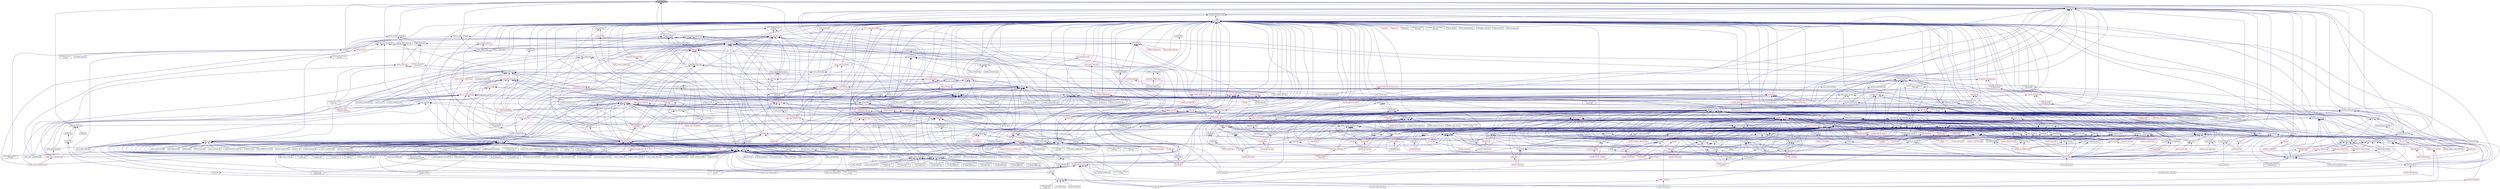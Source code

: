 digraph "wrap_int.hpp"
{
  edge [fontname="Helvetica",fontsize="10",labelfontname="Helvetica",labelfontsize="10"];
  node [fontname="Helvetica",fontsize="10",shape=record];
  Node16 [label="wrap_int.hpp",height=0.2,width=0.4,color="black", fillcolor="grey75", style="filled", fontcolor="black"];
  Node16 -> Node17 [dir="back",color="midnightblue",fontsize="10",style="solid",fontname="Helvetica"];
  Node17 [label="allocator_traits.hpp",height=0.2,width=0.4,color="black", fillcolor="white", style="filled",URL="$d2/d58/allocator__traits_8hpp.html"];
  Node17 -> Node18 [dir="back",color="midnightblue",fontsize="10",style="solid",fontname="Helvetica"];
  Node18 [label="iterator.hpp",height=0.2,width=0.4,color="black", fillcolor="white", style="filled",URL="$d9/dde/iterator_8hpp.html"];
  Node18 -> Node19 [dir="back",color="midnightblue",fontsize="10",style="solid",fontname="Helvetica"];
  Node19 [label="vector.hpp",height=0.2,width=0.4,color="black", fillcolor="white", style="filled",URL="$d4/d4c/compute_2vector_8hpp.html"];
  Node19 -> Node20 [dir="back",color="midnightblue",fontsize="10",style="solid",fontname="Helvetica"];
  Node20 [label="vector.hpp",height=0.2,width=0.4,color="black", fillcolor="white", style="filled",URL="$d9/d5f/compute_2serialization_2vector_8hpp.html"];
  Node20 -> Node21 [dir="back",color="midnightblue",fontsize="10",style="solid",fontname="Helvetica"];
  Node21 [label="compute.hpp",height=0.2,width=0.4,color="black", fillcolor="white", style="filled",URL="$df/dd0/compute_8hpp.html"];
  Node21 -> Node22 [dir="back",color="midnightblue",fontsize="10",style="solid",fontname="Helvetica"];
  Node22 [label="cublas_matmul.cpp",height=0.2,width=0.4,color="black", fillcolor="white", style="filled",URL="$dd/d84/cublas__matmul_8cpp.html"];
  Node21 -> Node23 [dir="back",color="midnightblue",fontsize="10",style="solid",fontname="Helvetica"];
  Node23 [label="synchronize.cpp",height=0.2,width=0.4,color="black", fillcolor="white", style="filled",URL="$da/da2/synchronize_8cpp.html"];
  Node21 -> Node24 [dir="back",color="midnightblue",fontsize="10",style="solid",fontname="Helvetica"];
  Node24 [label="stream.cpp",height=0.2,width=0.4,color="black", fillcolor="white", style="filled",URL="$da/d5f/stream_8cpp.html"];
  Node21 -> Node25 [dir="back",color="midnightblue",fontsize="10",style="solid",fontname="Helvetica"];
  Node25 [label="for_each_value_proxy.cpp",height=0.2,width=0.4,color="black", fillcolor="white", style="filled",URL="$d1/d78/for__each__value__proxy_8cpp.html"];
  Node21 -> Node26 [dir="back",color="midnightblue",fontsize="10",style="solid",fontname="Helvetica"];
  Node26 [label="block_allocator.cpp",height=0.2,width=0.4,color="black", fillcolor="white", style="filled",URL="$dc/d4a/block__allocator_8cpp.html"];
  Node21 -> Node27 [dir="back",color="midnightblue",fontsize="10",style="solid",fontname="Helvetica"];
  Node27 [label="partitioned_vector\l_target.cpp",height=0.2,width=0.4,color="black", fillcolor="white", style="filled",URL="$d9/dd1/partitioned__vector__target_8cpp.html"];
  Node19 -> Node21 [dir="back",color="midnightblue",fontsize="10",style="solid",fontname="Helvetica"];
  Node17 -> Node28 [dir="back",color="midnightblue",fontsize="10",style="solid",fontname="Helvetica"];
  Node28 [label="traits.hpp",height=0.2,width=0.4,color="black", fillcolor="white", style="filled",URL="$d0/d7e/compute_2traits_8hpp.html"];
  Node17 -> Node19 [dir="back",color="midnightblue",fontsize="10",style="solid",fontname="Helvetica"];
  Node16 -> Node29 [dir="back",color="midnightblue",fontsize="10",style="solid",fontname="Helvetica"];
  Node29 [label="traits.hpp",height=0.2,width=0.4,color="black", fillcolor="white", style="filled",URL="$d7/db8/include_2traits_8hpp.html"];
  Node29 -> Node30 [dir="back",color="midnightblue",fontsize="10",style="solid",fontname="Helvetica"];
  Node30 [label="future_range_ambiguity\l_2032.cpp",height=0.2,width=0.4,color="black", fillcolor="white", style="filled",URL="$dc/d4e/future__range__ambiguity__2032_8cpp.html"];
  Node29 -> Node31 [dir="back",color="midnightblue",fontsize="10",style="solid",fontname="Helvetica"];
  Node31 [label="unordered_map.cpp",height=0.2,width=0.4,color="black", fillcolor="white", style="filled",URL="$d1/d75/unordered__map_8cpp.html"];
  Node29 -> Node32 [dir="back",color="midnightblue",fontsize="10",style="solid",fontname="Helvetica"];
  Node32 [label="async_cb_colocated.cpp",height=0.2,width=0.4,color="black", fillcolor="white", style="filled",URL="$d7/d7f/async__cb__colocated_8cpp.html"];
  Node29 -> Node33 [dir="back",color="midnightblue",fontsize="10",style="solid",fontname="Helvetica"];
  Node33 [label="partitioned_vector\l_iter.cpp",height=0.2,width=0.4,color="black", fillcolor="white", style="filled",URL="$dc/ddf/partitioned__vector__iter_8cpp.html"];
  Node16 -> Node34 [dir="back",color="midnightblue",fontsize="10",style="solid",fontname="Helvetica"];
  Node34 [label="promise_base.hpp",height=0.2,width=0.4,color="black", fillcolor="white", style="filled",URL="$d0/d70/promise__base_8hpp.html"];
  Node34 -> Node35 [dir="back",color="midnightblue",fontsize="10",style="solid",fontname="Helvetica"];
  Node35 [label="promise.hpp",height=0.2,width=0.4,color="black", fillcolor="white", style="filled",URL="$db/d3f/promise_8hpp.html"];
  Node35 -> Node36 [dir="back",color="midnightblue",fontsize="10",style="solid",fontname="Helvetica"];
  Node36 [label="packaged_action.hpp",height=0.2,width=0.4,color="black", fillcolor="white", style="filled",URL="$dd/d59/packaged__action_8hpp.html"];
  Node36 -> Node37 [dir="back",color="midnightblue",fontsize="10",style="solid",fontname="Helvetica"];
  Node37 [label="lcos.hpp",height=0.2,width=0.4,color="red", fillcolor="white", style="filled",URL="$d5/deb/lcos_8hpp.html"];
  Node37 -> Node38 [dir="back",color="midnightblue",fontsize="10",style="solid",fontname="Helvetica"];
  Node38 [label="allgather_and_gate.cpp",height=0.2,width=0.4,color="black", fillcolor="white", style="filled",URL="$d1/d56/allgather__and__gate_8cpp.html"];
  Node37 -> Node40 [dir="back",color="midnightblue",fontsize="10",style="solid",fontname="Helvetica"];
  Node40 [label="apex_policy_engine\l_active_thread_count.cpp",height=0.2,width=0.4,color="black", fillcolor="white", style="filled",URL="$d5/d01/apex__policy__engine__active__thread__count_8cpp.html"];
  Node37 -> Node41 [dir="back",color="midnightblue",fontsize="10",style="solid",fontname="Helvetica"];
  Node41 [label="apex_policy_engine\l_events.cpp",height=0.2,width=0.4,color="black", fillcolor="white", style="filled",URL="$df/d0f/apex__policy__engine__events_8cpp.html"];
  Node37 -> Node42 [dir="back",color="midnightblue",fontsize="10",style="solid",fontname="Helvetica"];
  Node42 [label="apex_policy_engine\l_periodic.cpp",height=0.2,width=0.4,color="black", fillcolor="white", style="filled",URL="$d5/d7b/apex__policy__engine__periodic_8cpp.html"];
  Node37 -> Node43 [dir="back",color="midnightblue",fontsize="10",style="solid",fontname="Helvetica"];
  Node43 [label="heartbeat.cpp",height=0.2,width=0.4,color="black", fillcolor="white", style="filled",URL="$d8/d98/heartbeat_8cpp.html"];
  Node37 -> Node58 [dir="back",color="midnightblue",fontsize="10",style="solid",fontname="Helvetica"];
  Node58 [label="jacobi_hpx.cpp",height=0.2,width=0.4,color="black", fillcolor="white", style="filled",URL="$d8/d72/jacobi__hpx_8cpp.html"];
  Node37 -> Node71 [dir="back",color="midnightblue",fontsize="10",style="solid",fontname="Helvetica"];
  Node71 [label="local_channel.cpp",height=0.2,width=0.4,color="black", fillcolor="white", style="filled",URL="$d0/d3e/local__channel_8cpp.html"];
  Node37 -> Node584 [dir="back",color="midnightblue",fontsize="10",style="solid",fontname="Helvetica"];
  Node584 [label="async_action_1813.cpp",height=0.2,width=0.4,color="black", fillcolor="white", style="filled",URL="$db/de6/async__action__1813_8cpp.html"];
  Node37 -> Node588 [dir="back",color="midnightblue",fontsize="10",style="solid",fontname="Helvetica"];
  Node588 [label="dataflow_791.cpp",height=0.2,width=0.4,color="black", fillcolor="white", style="filled",URL="$d6/da1/dataflow__791_8cpp.html"];
  Node37 -> Node30 [dir="back",color="midnightblue",fontsize="10",style="solid",fontname="Helvetica"];
  Node37 -> Node594 [dir="back",color="midnightblue",fontsize="10",style="solid",fontname="Helvetica"];
  Node594 [label="function_serialization\l_728.cpp",height=0.2,width=0.4,color="black", fillcolor="white", style="filled",URL="$d8/db1/function__serialization__728_8cpp.html"];
  Node37 -> Node596 [dir="back",color="midnightblue",fontsize="10",style="solid",fontname="Helvetica"];
  Node596 [label="tuple_serialization\l_803.cpp",height=0.2,width=0.4,color="black", fillcolor="white", style="filled",URL="$de/d61/tuple__serialization__803_8cpp.html"];
  Node37 -> Node597 [dir="back",color="midnightblue",fontsize="10",style="solid",fontname="Helvetica"];
  Node597 [label="zero_copy_parcels_1001.cpp",height=0.2,width=0.4,color="black", fillcolor="white", style="filled",URL="$da/dfd/zero__copy__parcels__1001_8cpp.html"];
  Node37 -> Node599 [dir="back",color="midnightblue",fontsize="10",style="solid",fontname="Helvetica"];
  Node599 [label="find_clients_from_prefix.cpp",height=0.2,width=0.4,color="black", fillcolor="white", style="filled",URL="$dc/d15/find__clients__from__prefix_8cpp.html"];
  Node37 -> Node600 [dir="back",color="midnightblue",fontsize="10",style="solid",fontname="Helvetica"];
  Node600 [label="find_ids_from_prefix.cpp",height=0.2,width=0.4,color="black", fillcolor="white", style="filled",URL="$dc/df3/find__ids__from__prefix_8cpp.html"];
  Node37 -> Node601 [dir="back",color="midnightblue",fontsize="10",style="solid",fontname="Helvetica"];
  Node601 [label="get_colocation_id.cpp",height=0.2,width=0.4,color="black", fillcolor="white", style="filled",URL="$dd/d0d/get__colocation__id_8cpp.html"];
  Node37 -> Node324 [dir="back",color="midnightblue",fontsize="10",style="solid",fontname="Helvetica"];
  Node324 [label="split_credit.cpp",height=0.2,width=0.4,color="black", fillcolor="white", style="filled",URL="$dc/d1c/split__credit_8cpp.html"];
  Node37 -> Node602 [dir="back",color="midnightblue",fontsize="10",style="solid",fontname="Helvetica"];
  Node602 [label="apex_action_count.cpp",height=0.2,width=0.4,color="black", fillcolor="white", style="filled",URL="$d8/de5/apex__action__count_8cpp.html"];
  Node37 -> Node605 [dir="back",color="midnightblue",fontsize="10",style="solid",fontname="Helvetica"];
  Node605 [label="apply_colocated.cpp",height=0.2,width=0.4,color="black", fillcolor="white", style="filled",URL="$d5/dd3/apply__colocated_8cpp.html"];
  Node37 -> Node606 [dir="back",color="midnightblue",fontsize="10",style="solid",fontname="Helvetica"];
  Node606 [label="apply_local.cpp",height=0.2,width=0.4,color="black", fillcolor="white", style="filled",URL="$dd/db5/apply__local_8cpp.html"];
  Node37 -> Node607 [dir="back",color="midnightblue",fontsize="10",style="solid",fontname="Helvetica"];
  Node607 [label="apply_local_executor.cpp",height=0.2,width=0.4,color="black", fillcolor="white", style="filled",URL="$db/d84/apply__local__executor_8cpp.html"];
  Node37 -> Node608 [dir="back",color="midnightblue",fontsize="10",style="solid",fontname="Helvetica"];
  Node608 [label="apply_local_executor\l_v1.cpp",height=0.2,width=0.4,color="black", fillcolor="white", style="filled",URL="$dd/d53/apply__local__executor__v1_8cpp.html"];
  Node37 -> Node609 [dir="back",color="midnightblue",fontsize="10",style="solid",fontname="Helvetica"];
  Node609 [label="apply_remote.cpp",height=0.2,width=0.4,color="black", fillcolor="white", style="filled",URL="$d9/d40/apply__remote_8cpp.html"];
  Node37 -> Node610 [dir="back",color="midnightblue",fontsize="10",style="solid",fontname="Helvetica"];
  Node610 [label="apply_remote_client.cpp",height=0.2,width=0.4,color="black", fillcolor="white", style="filled",URL="$d9/def/apply__remote__client_8cpp.html"];
  Node37 -> Node32 [dir="back",color="midnightblue",fontsize="10",style="solid",fontname="Helvetica"];
  Node37 -> Node611 [dir="back",color="midnightblue",fontsize="10",style="solid",fontname="Helvetica"];
  Node611 [label="async_cb_remote.cpp",height=0.2,width=0.4,color="black", fillcolor="white", style="filled",URL="$da/d88/async__cb__remote_8cpp.html"];
  Node37 -> Node612 [dir="back",color="midnightblue",fontsize="10",style="solid",fontname="Helvetica"];
  Node612 [label="async_cb_remote_client.cpp",height=0.2,width=0.4,color="black", fillcolor="white", style="filled",URL="$d2/d31/async__cb__remote__client_8cpp.html"];
  Node37 -> Node613 [dir="back",color="midnightblue",fontsize="10",style="solid",fontname="Helvetica"];
  Node613 [label="async_continue.cpp",height=0.2,width=0.4,color="black", fillcolor="white", style="filled",URL="$d4/d19/async__continue_8cpp.html"];
  Node37 -> Node614 [dir="back",color="midnightblue",fontsize="10",style="solid",fontname="Helvetica"];
  Node614 [label="async_continue_cb.cpp",height=0.2,width=0.4,color="black", fillcolor="white", style="filled",URL="$df/d37/async__continue__cb_8cpp.html"];
  Node37 -> Node615 [dir="back",color="midnightblue",fontsize="10",style="solid",fontname="Helvetica"];
  Node615 [label="async_continue_cb_colocated.cpp",height=0.2,width=0.4,color="black", fillcolor="white", style="filled",URL="$dd/dce/async__continue__cb__colocated_8cpp.html"];
  Node37 -> Node616 [dir="back",color="midnightblue",fontsize="10",style="solid",fontname="Helvetica"];
  Node616 [label="async_local.cpp",height=0.2,width=0.4,color="black", fillcolor="white", style="filled",URL="$d3/d4c/async__local_8cpp.html"];
  Node37 -> Node617 [dir="back",color="midnightblue",fontsize="10",style="solid",fontname="Helvetica"];
  Node617 [label="async_local_executor.cpp",height=0.2,width=0.4,color="black", fillcolor="white", style="filled",URL="$d4/dce/async__local__executor_8cpp.html"];
  Node37 -> Node618 [dir="back",color="midnightblue",fontsize="10",style="solid",fontname="Helvetica"];
  Node618 [label="async_local_executor\l_v1.cpp",height=0.2,width=0.4,color="black", fillcolor="white", style="filled",URL="$da/d4a/async__local__executor__v1_8cpp.html"];
  Node37 -> Node619 [dir="back",color="midnightblue",fontsize="10",style="solid",fontname="Helvetica"];
  Node619 [label="async_remote.cpp",height=0.2,width=0.4,color="black", fillcolor="white", style="filled",URL="$dd/dd8/async__remote_8cpp.html"];
  Node37 -> Node620 [dir="back",color="midnightblue",fontsize="10",style="solid",fontname="Helvetica"];
  Node620 [label="async_remote_client.cpp",height=0.2,width=0.4,color="black", fillcolor="white", style="filled",URL="$d6/d49/async__remote__client_8cpp.html"];
  Node37 -> Node623 [dir="back",color="midnightblue",fontsize="10",style="solid",fontname="Helvetica"];
  Node623 [label="channel.cpp",height=0.2,width=0.4,color="black", fillcolor="white", style="filled",URL="$dd/d5f/channel_8cpp.html"];
  Node37 -> Node624 [dir="back",color="midnightblue",fontsize="10",style="solid",fontname="Helvetica"];
  Node624 [label="channel_local.cpp",height=0.2,width=0.4,color="black", fillcolor="white", style="filled",URL="$d6/d3e/channel__local_8cpp.html"];
  Node37 -> Node626 [dir="back",color="midnightblue",fontsize="10",style="solid",fontname="Helvetica"];
  Node626 [label="counting_semaphore.cpp",height=0.2,width=0.4,color="black", fillcolor="white", style="filled",URL="$df/de9/counting__semaphore_8cpp.html"];
  Node37 -> Node632 [dir="back",color="midnightblue",fontsize="10",style="solid",fontname="Helvetica"];
  Node632 [label="local_latch.cpp",height=0.2,width=0.4,color="black", fillcolor="white", style="filled",URL="$d4/db4/local__latch_8cpp.html"];
  Node37 -> Node642 [dir="back",color="midnightblue",fontsize="10",style="solid",fontname="Helvetica"];
  Node642 [label="shared_mutex1.cpp",height=0.2,width=0.4,color="black", fillcolor="white", style="filled",URL="$d8/d57/shared__mutex1_8cpp.html"];
  Node37 -> Node643 [dir="back",color="midnightblue",fontsize="10",style="solid",fontname="Helvetica"];
  Node643 [label="shared_mutex2.cpp",height=0.2,width=0.4,color="black", fillcolor="white", style="filled",URL="$d1/d40/shared__mutex2_8cpp.html"];
  Node37 -> Node644 [dir="back",color="midnightblue",fontsize="10",style="solid",fontname="Helvetica"];
  Node644 [label="sliding_semaphore.cpp",height=0.2,width=0.4,color="black", fillcolor="white", style="filled",URL="$d2/d38/sliding__semaphore_8cpp.html"];
  Node37 -> Node657 [dir="back",color="midnightblue",fontsize="10",style="solid",fontname="Helvetica"];
  Node657 [label="thread_suspension_executor.cpp",height=0.2,width=0.4,color="black", fillcolor="white", style="filled",URL="$de/d9f/thread__suspension__executor_8cpp.html"];
  Node37 -> Node660 [dir="back",color="midnightblue",fontsize="10",style="solid",fontname="Helvetica"];
  Node660 [label="bind_action.cpp",height=0.2,width=0.4,color="black", fillcolor="white", style="filled",URL="$d7/d85/bind__action_8cpp.html"];
  Node36 -> Node661 [dir="back",color="midnightblue",fontsize="10",style="solid",fontname="Helvetica"];
  Node661 [label="async_continue.hpp",height=0.2,width=0.4,color="black", fillcolor="white", style="filled",URL="$d9/d8b/async__continue_8hpp.html"];
  Node661 -> Node662 [dir="back",color="midnightblue",fontsize="10",style="solid",fontname="Helvetica"];
  Node662 [label="async.hpp",height=0.2,width=0.4,color="black", fillcolor="white", style="filled",URL="$d5/d2c/async_8hpp.html"];
  Node662 -> Node55 [dir="back",color="midnightblue",fontsize="10",style="solid",fontname="Helvetica"];
  Node55 [label="stencil_iterator.cpp",height=0.2,width=0.4,color="black", fillcolor="white", style="filled",URL="$d6/de1/server_2stencil__iterator_8cpp.html"];
  Node662 -> Node663 [dir="back",color="midnightblue",fontsize="10",style="solid",fontname="Helvetica"];
  Node663 [label="apply.hpp",height=0.2,width=0.4,color="black", fillcolor="white", style="filled",URL="$d7/d4c/apply_8hpp.html"];
  Node663 -> Node664 [dir="back",color="midnightblue",fontsize="10",style="solid",fontname="Helvetica"];
  Node664 [label="widget.cpp",height=0.2,width=0.4,color="black", fillcolor="white", style="filled",URL="$da/d15/widget_8cpp.html"];
  Node663 -> Node665 [dir="back",color="midnightblue",fontsize="10",style="solid",fontname="Helvetica"];
  Node665 [label="ostream.hpp",height=0.2,width=0.4,color="black", fillcolor="white", style="filled",URL="$d1/d38/ostream_8hpp.html"];
  Node665 -> Node666 [dir="back",color="midnightblue",fontsize="10",style="solid",fontname="Helvetica"];
  Node666 [label="standard_streams.hpp",height=0.2,width=0.4,color="red", fillcolor="white", style="filled",URL="$db/d16/standard__streams_8hpp.html"];
  Node666 -> Node699 [dir="back",color="midnightblue",fontsize="10",style="solid",fontname="Helvetica"];
  Node699 [label="component_module.cpp",height=0.2,width=0.4,color="black", fillcolor="white", style="filled",URL="$da/d41/iostreams_2component__module_8cpp.html"];
  Node666 -> Node700 [dir="back",color="midnightblue",fontsize="10",style="solid",fontname="Helvetica"];
  Node700 [label="standard_streams.cpp",height=0.2,width=0.4,color="black", fillcolor="white", style="filled",URL="$da/d60/standard__streams_8cpp.html"];
  Node665 -> Node699 [dir="back",color="midnightblue",fontsize="10",style="solid",fontname="Helvetica"];
  Node665 -> Node700 [dir="back",color="midnightblue",fontsize="10",style="solid",fontname="Helvetica"];
  Node663 -> Node701 [dir="back",color="midnightblue",fontsize="10",style="solid",fontname="Helvetica"];
  Node701 [label="apply.hpp",height=0.2,width=0.4,color="black", fillcolor="white", style="filled",URL="$d6/d2c/include_2apply_8hpp.html"];
  Node701 -> Node71 [dir="back",color="midnightblue",fontsize="10",style="solid",fontname="Helvetica"];
  Node701 -> Node702 [dir="back",color="midnightblue",fontsize="10",style="solid",fontname="Helvetica"];
  Node702 [label="fail_compile_const\l_array_argument.cpp",height=0.2,width=0.4,color="black", fillcolor="white", style="filled",URL="$dc/dba/fail__compile__const__array__argument_8cpp.html"];
  Node701 -> Node703 [dir="back",color="midnightblue",fontsize="10",style="solid",fontname="Helvetica"];
  Node703 [label="succeed_compile_const\l_ref_argument.cpp",height=0.2,width=0.4,color="black", fillcolor="white", style="filled",URL="$d9/dc9/succeed__compile__const__ref__argument_8cpp.html"];
  Node701 -> Node605 [dir="back",color="midnightblue",fontsize="10",style="solid",fontname="Helvetica"];
  Node701 -> Node606 [dir="back",color="midnightblue",fontsize="10",style="solid",fontname="Helvetica"];
  Node701 -> Node607 [dir="back",color="midnightblue",fontsize="10",style="solid",fontname="Helvetica"];
  Node701 -> Node608 [dir="back",color="midnightblue",fontsize="10",style="solid",fontname="Helvetica"];
  Node701 -> Node609 [dir="back",color="midnightblue",fontsize="10",style="solid",fontname="Helvetica"];
  Node701 -> Node610 [dir="back",color="midnightblue",fontsize="10",style="solid",fontname="Helvetica"];
  Node701 -> Node613 [dir="back",color="midnightblue",fontsize="10",style="solid",fontname="Helvetica"];
  Node701 -> Node614 [dir="back",color="midnightblue",fontsize="10",style="solid",fontname="Helvetica"];
  Node701 -> Node615 [dir="back",color="midnightblue",fontsize="10",style="solid",fontname="Helvetica"];
  Node701 -> Node616 [dir="back",color="midnightblue",fontsize="10",style="solid",fontname="Helvetica"];
  Node701 -> Node617 [dir="back",color="midnightblue",fontsize="10",style="solid",fontname="Helvetica"];
  Node701 -> Node618 [dir="back",color="midnightblue",fontsize="10",style="solid",fontname="Helvetica"];
  Node701 -> Node623 [dir="back",color="midnightblue",fontsize="10",style="solid",fontname="Helvetica"];
  Node701 -> Node624 [dir="back",color="midnightblue",fontsize="10",style="solid",fontname="Helvetica"];
  Node701 -> Node704 [dir="back",color="midnightblue",fontsize="10",style="solid",fontname="Helvetica"];
  Node704 [label="zero_copy_serialization.cpp",height=0.2,width=0.4,color="black", fillcolor="white", style="filled",URL="$d4/dea/zero__copy__serialization_8cpp.html"];
  Node663 -> Node705 [dir="back",color="midnightblue",fontsize="10",style="solid",fontname="Helvetica"];
  Node705 [label="dataflow.hpp",height=0.2,width=0.4,color="black", fillcolor="white", style="filled",URL="$db/d03/lcos_2dataflow_8hpp.html"];
  Node705 -> Node706 [dir="back",color="midnightblue",fontsize="10",style="solid",fontname="Helvetica"];
  Node706 [label="dataflow.hpp",height=0.2,width=0.4,color="black", fillcolor="white", style="filled",URL="$d6/dd8/dataflow_8hpp.html"];
  Node706 -> Node58 [dir="back",color="midnightblue",fontsize="10",style="solid",fontname="Helvetica"];
  Node706 -> Node140 [dir="back",color="midnightblue",fontsize="10",style="solid",fontname="Helvetica"];
  Node140 [label="interest_calculator.cpp",height=0.2,width=0.4,color="black", fillcolor="white", style="filled",URL="$d2/d86/interest__calculator_8cpp.html"];
  Node706 -> Node707 [dir="back",color="midnightblue",fontsize="10",style="solid",fontname="Helvetica"];
  Node707 [label="target_distribution\l_policy.hpp",height=0.2,width=0.4,color="black", fillcolor="white", style="filled",URL="$d4/d4a/compute_2host_2target__distribution__policy_8hpp.html"];
  Node707 -> Node708 [dir="back",color="midnightblue",fontsize="10",style="solid",fontname="Helvetica"];
  Node708 [label="host.hpp",height=0.2,width=0.4,color="black", fillcolor="white", style="filled",URL="$dd/d78/host_8hpp.html"];
  Node708 -> Node21 [dir="back",color="midnightblue",fontsize="10",style="solid",fontname="Helvetica"];
  Node706 -> Node709 [dir="back",color="midnightblue",fontsize="10",style="solid",fontname="Helvetica"];
  Node709 [label="dataflow.hpp",height=0.2,width=0.4,color="black", fillcolor="white", style="filled",URL="$db/db6/include_2dataflow_8hpp.html"];
  Node709 -> Node37 [dir="back",color="midnightblue",fontsize="10",style="solid",fontname="Helvetica"];
  Node706 -> Node710 [dir="back",color="midnightblue",fontsize="10",style="solid",fontname="Helvetica"];
  Node710 [label="local_lcos.hpp",height=0.2,width=0.4,color="black", fillcolor="white", style="filled",URL="$db/d67/local__lcos_8hpp.html"];
  Node710 -> Node95 [dir="back",color="midnightblue",fontsize="10",style="solid",fontname="Helvetica"];
  Node95 [label="template_function_accumulator.hpp",height=0.2,width=0.4,color="red", fillcolor="white", style="filled",URL="$d7/da6/server_2template__function__accumulator_8hpp.html"];
  Node710 -> Node711 [dir="back",color="midnightblue",fontsize="10",style="solid",fontname="Helvetica"];
  Node711 [label="allgather_and_gate.hpp",height=0.2,width=0.4,color="red", fillcolor="white", style="filled",URL="$d9/dbb/allgather__and__gate_8hpp.html"];
  Node711 -> Node38 [dir="back",color="midnightblue",fontsize="10",style="solid",fontname="Helvetica"];
  Node710 -> Node189 [dir="back",color="midnightblue",fontsize="10",style="solid",fontname="Helvetica"];
  Node189 [label="simple_central_tuplespace.hpp",height=0.2,width=0.4,color="red", fillcolor="white", style="filled",URL="$db/d69/server_2simple__central__tuplespace_8hpp.html"];
  Node189 -> Node191 [dir="back",color="midnightblue",fontsize="10",style="solid",fontname="Helvetica"];
  Node191 [label="simple_central_tuplespace.hpp",height=0.2,width=0.4,color="red", fillcolor="white", style="filled",URL="$d0/d4b/stubs_2simple__central__tuplespace_8hpp.html"];
  Node710 -> Node37 [dir="back",color="midnightblue",fontsize="10",style="solid",fontname="Helvetica"];
  Node710 -> Node269 [dir="back",color="midnightblue",fontsize="10",style="solid",fontname="Helvetica"];
  Node269 [label="ignore_while_locked\l_1485.cpp",height=0.2,width=0.4,color="black", fillcolor="white", style="filled",URL="$db/d24/ignore__while__locked__1485_8cpp.html"];
  Node710 -> Node276 [dir="back",color="midnightblue",fontsize="10",style="solid",fontname="Helvetica"];
  Node276 [label="safely_destroy_promise\l_1481.cpp",height=0.2,width=0.4,color="black", fillcolor="white", style="filled",URL="$dd/d62/safely__destroy__promise__1481_8cpp.html"];
  Node710 -> Node342 [dir="back",color="midnightblue",fontsize="10",style="solid",fontname="Helvetica"];
  Node342 [label="await.cpp",height=0.2,width=0.4,color="black", fillcolor="white", style="filled",URL="$d6/d41/await_8cpp.html"];
  Node710 -> Node350 [dir="back",color="midnightblue",fontsize="10",style="solid",fontname="Helvetica"];
  Node350 [label="local_barrier.cpp",height=0.2,width=0.4,color="black", fillcolor="white", style="filled",URL="$d2/db4/tests_2unit_2lcos_2local__barrier_8cpp.html"];
  Node710 -> Node351 [dir="back",color="midnightblue",fontsize="10",style="solid",fontname="Helvetica"];
  Node351 [label="local_dataflow.cpp",height=0.2,width=0.4,color="black", fillcolor="white", style="filled",URL="$d9/d92/local__dataflow_8cpp.html"];
  Node710 -> Node352 [dir="back",color="midnightblue",fontsize="10",style="solid",fontname="Helvetica"];
  Node352 [label="local_dataflow_executor.cpp",height=0.2,width=0.4,color="black", fillcolor="white", style="filled",URL="$d2/d73/local__dataflow__executor_8cpp.html"];
  Node710 -> Node353 [dir="back",color="midnightblue",fontsize="10",style="solid",fontname="Helvetica"];
  Node353 [label="local_dataflow_executor\l_v1.cpp",height=0.2,width=0.4,color="black", fillcolor="white", style="filled",URL="$df/d49/local__dataflow__executor__v1_8cpp.html"];
  Node710 -> Node354 [dir="back",color="midnightblue",fontsize="10",style="solid",fontname="Helvetica"];
  Node354 [label="local_dataflow_std\l_array.cpp",height=0.2,width=0.4,color="black", fillcolor="white", style="filled",URL="$db/dcb/local__dataflow__std__array_8cpp.html"];
  Node710 -> Node632 [dir="back",color="midnightblue",fontsize="10",style="solid",fontname="Helvetica"];
  Node706 -> Node712 [dir="back",color="midnightblue",fontsize="10",style="solid",fontname="Helvetica"];
  Node712 [label="gather.hpp",height=0.2,width=0.4,color="red", fillcolor="white", style="filled",URL="$d8/d2b/gather_8hpp.html"];
  Node712 -> Node37 [dir="back",color="midnightblue",fontsize="10",style="solid",fontname="Helvetica"];
  Node706 -> Node713 [dir="back",color="midnightblue",fontsize="10",style="solid",fontname="Helvetica"];
  Node713 [label="rotate.hpp",height=0.2,width=0.4,color="black", fillcolor="white", style="filled",URL="$da/df0/algorithms_2rotate_8hpp.html"];
  Node713 -> Node714 [dir="back",color="midnightblue",fontsize="10",style="solid",fontname="Helvetica"];
  Node714 [label="parallel_rotate.hpp",height=0.2,width=0.4,color="red", fillcolor="white", style="filled",URL="$db/dcd/parallel__rotate_8hpp.html"];
  Node713 -> Node715 [dir="back",color="midnightblue",fontsize="10",style="solid",fontname="Helvetica"];
  Node715 [label="algorithm.hpp",height=0.2,width=0.4,color="red", fillcolor="white", style="filled",URL="$de/d55/algorithm_8hpp.html"];
  Node715 -> Node442 [dir="back",color="midnightblue",fontsize="10",style="solid",fontname="Helvetica"];
  Node442 [label="reduce_by_key.cpp",height=0.2,width=0.4,color="black", fillcolor="white", style="filled",URL="$dd/dde/reduce__by__key_8cpp.html"];
  Node715 -> Node445 [dir="back",color="midnightblue",fontsize="10",style="solid",fontname="Helvetica"];
  Node445 [label="sort_by_key.cpp",height=0.2,width=0.4,color="black", fillcolor="white", style="filled",URL="$df/daa/sort__by__key_8cpp.html"];
  Node713 -> Node726 [dir="back",color="midnightblue",fontsize="10",style="solid",fontname="Helvetica"];
  Node726 [label="rotate.hpp",height=0.2,width=0.4,color="red", fillcolor="white", style="filled",URL="$da/d1b/container__algorithms_2rotate_8hpp.html"];
  Node726 -> Node714 [dir="back",color="midnightblue",fontsize="10",style="solid",fontname="Helvetica"];
  Node706 -> Node727 [dir="back",color="midnightblue",fontsize="10",style="solid",fontname="Helvetica"];
  Node727 [label="sort.hpp",height=0.2,width=0.4,color="black", fillcolor="white", style="filled",URL="$d3/d10/algorithms_2sort_8hpp.html"];
  Node727 -> Node728 [dir="back",color="midnightblue",fontsize="10",style="solid",fontname="Helvetica"];
  Node728 [label="parallel_sort.hpp",height=0.2,width=0.4,color="red", fillcolor="white", style="filled",URL="$d4/ddf/parallel__sort_8hpp.html"];
  Node727 -> Node715 [dir="back",color="midnightblue",fontsize="10",style="solid",fontname="Helvetica"];
  Node727 -> Node729 [dir="back",color="midnightblue",fontsize="10",style="solid",fontname="Helvetica"];
  Node729 [label="reduce_by_key.hpp",height=0.2,width=0.4,color="black", fillcolor="white", style="filled",URL="$d9/d4a/reduce__by__key_8hpp.html"];
  Node729 -> Node730 [dir="back",color="midnightblue",fontsize="10",style="solid",fontname="Helvetica"];
  Node730 [label="parallel_reduce.hpp",height=0.2,width=0.4,color="red", fillcolor="white", style="filled",URL="$d4/d04/parallel__reduce_8hpp.html"];
  Node729 -> Node442 [dir="back",color="midnightblue",fontsize="10",style="solid",fontname="Helvetica"];
  Node727 -> Node732 [dir="back",color="midnightblue",fontsize="10",style="solid",fontname="Helvetica"];
  Node732 [label="sort_by_key.hpp",height=0.2,width=0.4,color="black", fillcolor="white", style="filled",URL="$d2/da1/sort__by__key_8hpp.html"];
  Node732 -> Node728 [dir="back",color="midnightblue",fontsize="10",style="solid",fontname="Helvetica"];
  Node732 -> Node445 [dir="back",color="midnightblue",fontsize="10",style="solid",fontname="Helvetica"];
  Node727 -> Node733 [dir="back",color="midnightblue",fontsize="10",style="solid",fontname="Helvetica"];
  Node733 [label="sort.hpp",height=0.2,width=0.4,color="red", fillcolor="white", style="filled",URL="$d0/db2/container__algorithms_2sort_8hpp.html"];
  Node733 -> Node728 [dir="back",color="midnightblue",fontsize="10",style="solid",fontname="Helvetica"];
  Node706 -> Node734 [dir="back",color="midnightblue",fontsize="10",style="solid",fontname="Helvetica"];
  Node734 [label="task_block.hpp",height=0.2,width=0.4,color="black", fillcolor="white", style="filled",URL="$de/db7/task__block_8hpp.html"];
  Node734 -> Node735 [dir="back",color="midnightblue",fontsize="10",style="solid",fontname="Helvetica"];
  Node735 [label="parallel_task_block.hpp",height=0.2,width=0.4,color="red", fillcolor="white", style="filled",URL="$d4/d99/parallel__task__block_8hpp.html"];
  Node706 -> Node736 [dir="back",color="midnightblue",fontsize="10",style="solid",fontname="Helvetica"];
  Node736 [label="foreach_partitioner.hpp",height=0.2,width=0.4,color="black", fillcolor="white", style="filled",URL="$de/deb/foreach__partitioner_8hpp.html"];
  Node736 -> Node737 [dir="back",color="midnightblue",fontsize="10",style="solid",fontname="Helvetica"];
  Node737 [label="copy.hpp",height=0.2,width=0.4,color="black", fillcolor="white", style="filled",URL="$d3/d90/algorithms_2copy_8hpp.html"];
  Node737 -> Node738 [dir="back",color="midnightblue",fontsize="10",style="solid",fontname="Helvetica"];
  Node738 [label="parallel_copy.hpp",height=0.2,width=0.4,color="red", fillcolor="white", style="filled",URL="$d8/d06/parallel__copy_8hpp.html"];
  Node738 -> Node22 [dir="back",color="midnightblue",fontsize="10",style="solid",fontname="Helvetica"];
  Node738 -> Node24 [dir="back",color="midnightblue",fontsize="10",style="solid",fontname="Helvetica"];
  Node737 -> Node715 [dir="back",color="midnightblue",fontsize="10",style="solid",fontname="Helvetica"];
  Node737 -> Node729 [dir="back",color="midnightblue",fontsize="10",style="solid",fontname="Helvetica"];
  Node737 -> Node740 [dir="back",color="midnightblue",fontsize="10",style="solid",fontname="Helvetica"];
  Node740 [label="remove_copy.hpp",height=0.2,width=0.4,color="black", fillcolor="white", style="filled",URL="$d6/db8/algorithms_2remove__copy_8hpp.html"];
  Node740 -> Node741 [dir="back",color="midnightblue",fontsize="10",style="solid",fontname="Helvetica"];
  Node741 [label="parallel_remove_copy.hpp",height=0.2,width=0.4,color="red", fillcolor="white", style="filled",URL="$d3/d53/parallel__remove__copy_8hpp.html"];
  Node740 -> Node715 [dir="back",color="midnightblue",fontsize="10",style="solid",fontname="Helvetica"];
  Node740 -> Node742 [dir="back",color="midnightblue",fontsize="10",style="solid",fontname="Helvetica"];
  Node742 [label="remove_copy.hpp",height=0.2,width=0.4,color="red", fillcolor="white", style="filled",URL="$d5/d0b/container__algorithms_2remove__copy_8hpp.html"];
  Node742 -> Node741 [dir="back",color="midnightblue",fontsize="10",style="solid",fontname="Helvetica"];
  Node737 -> Node743 [dir="back",color="midnightblue",fontsize="10",style="solid",fontname="Helvetica"];
  Node743 [label="reverse.hpp",height=0.2,width=0.4,color="black", fillcolor="white", style="filled",URL="$d2/df8/algorithms_2reverse_8hpp.html"];
  Node743 -> Node744 [dir="back",color="midnightblue",fontsize="10",style="solid",fontname="Helvetica"];
  Node744 [label="parallel_reverse.hpp",height=0.2,width=0.4,color="red", fillcolor="white", style="filled",URL="$d0/d25/parallel__reverse_8hpp.html"];
  Node743 -> Node715 [dir="back",color="midnightblue",fontsize="10",style="solid",fontname="Helvetica"];
  Node743 -> Node713 [dir="back",color="midnightblue",fontsize="10",style="solid",fontname="Helvetica"];
  Node743 -> Node745 [dir="back",color="midnightblue",fontsize="10",style="solid",fontname="Helvetica"];
  Node745 [label="reverse.hpp",height=0.2,width=0.4,color="red", fillcolor="white", style="filled",URL="$db/dd1/container__algorithms_2reverse_8hpp.html"];
  Node745 -> Node744 [dir="back",color="midnightblue",fontsize="10",style="solid",fontname="Helvetica"];
  Node737 -> Node713 [dir="back",color="midnightblue",fontsize="10",style="solid",fontname="Helvetica"];
  Node737 -> Node746 [dir="back",color="midnightblue",fontsize="10",style="solid",fontname="Helvetica"];
  Node746 [label="set_difference.hpp",height=0.2,width=0.4,color="black", fillcolor="white", style="filled",URL="$d9/d20/set__difference_8hpp.html"];
  Node746 -> Node747 [dir="back",color="midnightblue",fontsize="10",style="solid",fontname="Helvetica"];
  Node747 [label="parallel_set_operations.hpp",height=0.2,width=0.4,color="red", fillcolor="white", style="filled",URL="$d6/d3c/parallel__set__operations_8hpp.html"];
  Node746 -> Node715 [dir="back",color="midnightblue",fontsize="10",style="solid",fontname="Helvetica"];
  Node737 -> Node748 [dir="back",color="midnightblue",fontsize="10",style="solid",fontname="Helvetica"];
  Node748 [label="set_intersection.hpp",height=0.2,width=0.4,color="black", fillcolor="white", style="filled",URL="$d1/dd5/set__intersection_8hpp.html"];
  Node748 -> Node747 [dir="back",color="midnightblue",fontsize="10",style="solid",fontname="Helvetica"];
  Node748 -> Node715 [dir="back",color="midnightblue",fontsize="10",style="solid",fontname="Helvetica"];
  Node737 -> Node749 [dir="back",color="midnightblue",fontsize="10",style="solid",fontname="Helvetica"];
  Node749 [label="set_symmetric_difference.hpp",height=0.2,width=0.4,color="black", fillcolor="white", style="filled",URL="$de/da4/set__symmetric__difference_8hpp.html"];
  Node749 -> Node747 [dir="back",color="midnightblue",fontsize="10",style="solid",fontname="Helvetica"];
  Node749 -> Node715 [dir="back",color="midnightblue",fontsize="10",style="solid",fontname="Helvetica"];
  Node737 -> Node750 [dir="back",color="midnightblue",fontsize="10",style="solid",fontname="Helvetica"];
  Node750 [label="set_union.hpp",height=0.2,width=0.4,color="black", fillcolor="white", style="filled",URL="$d9/d1a/set__union_8hpp.html"];
  Node750 -> Node747 [dir="back",color="midnightblue",fontsize="10",style="solid",fontname="Helvetica"];
  Node750 -> Node715 [dir="back",color="midnightblue",fontsize="10",style="solid",fontname="Helvetica"];
  Node737 -> Node751 [dir="back",color="midnightblue",fontsize="10",style="solid",fontname="Helvetica"];
  Node751 [label="copy.hpp",height=0.2,width=0.4,color="red", fillcolor="white", style="filled",URL="$dc/de5/container__algorithms_2copy_8hpp.html"];
  Node751 -> Node738 [dir="back",color="midnightblue",fontsize="10",style="solid",fontname="Helvetica"];
  Node736 -> Node752 [dir="back",color="midnightblue",fontsize="10",style="solid",fontname="Helvetica"];
  Node752 [label="destroy.hpp",height=0.2,width=0.4,color="black", fillcolor="white", style="filled",URL="$df/dd5/destroy_8hpp.html"];
  Node752 -> Node753 [dir="back",color="midnightblue",fontsize="10",style="solid",fontname="Helvetica"];
  Node753 [label="parallel_destroy.hpp",height=0.2,width=0.4,color="red", fillcolor="white", style="filled",URL="$d9/d93/parallel__destroy_8hpp.html"];
  Node752 -> Node754 [dir="back",color="midnightblue",fontsize="10",style="solid",fontname="Helvetica"];
  Node754 [label="memory.hpp",height=0.2,width=0.4,color="red", fillcolor="white", style="filled",URL="$d6/d13/parallel_2memory_8hpp.html"];
  Node736 -> Node756 [dir="back",color="midnightblue",fontsize="10",style="solid",fontname="Helvetica"];
  Node756 [label="set_operation.hpp",height=0.2,width=0.4,color="black", fillcolor="white", style="filled",URL="$dc/d52/set__operation_8hpp.html"];
  Node756 -> Node746 [dir="back",color="midnightblue",fontsize="10",style="solid",fontname="Helvetica"];
  Node756 -> Node748 [dir="back",color="midnightblue",fontsize="10",style="solid",fontname="Helvetica"];
  Node756 -> Node749 [dir="back",color="midnightblue",fontsize="10",style="solid",fontname="Helvetica"];
  Node756 -> Node750 [dir="back",color="midnightblue",fontsize="10",style="solid",fontname="Helvetica"];
  Node736 -> Node757 [dir="back",color="midnightblue",fontsize="10",style="solid",fontname="Helvetica"];
  Node757 [label="for_each.hpp",height=0.2,width=0.4,color="black", fillcolor="white", style="filled",URL="$d8/d62/algorithms_2for__each_8hpp.html"];
  Node757 -> Node758 [dir="back",color="midnightblue",fontsize="10",style="solid",fontname="Helvetica"];
  Node758 [label="block_allocator.hpp",height=0.2,width=0.4,color="black", fillcolor="white", style="filled",URL="$d9/d7a/block__allocator_8hpp.html"];
  Node758 -> Node708 [dir="back",color="midnightblue",fontsize="10",style="solid",fontname="Helvetica"];
  Node757 -> Node759 [dir="back",color="midnightblue",fontsize="10",style="solid",fontname="Helvetica"];
  Node759 [label="parallel_for_each.hpp",height=0.2,width=0.4,color="red", fillcolor="white", style="filled",URL="$db/df6/parallel__for__each_8hpp.html"];
  Node759 -> Node22 [dir="back",color="midnightblue",fontsize="10",style="solid",fontname="Helvetica"];
  Node759 -> Node25 [dir="back",color="midnightblue",fontsize="10",style="solid",fontname="Helvetica"];
  Node757 -> Node715 [dir="back",color="midnightblue",fontsize="10",style="solid",fontname="Helvetica"];
  Node757 -> Node768 [dir="back",color="midnightblue",fontsize="10",style="solid",fontname="Helvetica"];
  Node768 [label="fill.hpp",height=0.2,width=0.4,color="black", fillcolor="white", style="filled",URL="$d2/d63/algorithms_2fill_8hpp.html"];
  Node768 -> Node769 [dir="back",color="midnightblue",fontsize="10",style="solid",fontname="Helvetica"];
  Node769 [label="parallel_fill.hpp",height=0.2,width=0.4,color="red", fillcolor="white", style="filled",URL="$d9/d4c/parallel__fill_8hpp.html"];
  Node769 -> Node24 [dir="back",color="midnightblue",fontsize="10",style="solid",fontname="Helvetica"];
  Node768 -> Node715 [dir="back",color="midnightblue",fontsize="10",style="solid",fontname="Helvetica"];
  Node757 -> Node772 [dir="back",color="midnightblue",fontsize="10",style="solid",fontname="Helvetica"];
  Node772 [label="generate.hpp",height=0.2,width=0.4,color="black", fillcolor="white", style="filled",URL="$d5/da9/algorithms_2generate_8hpp.html"];
  Node772 -> Node773 [dir="back",color="midnightblue",fontsize="10",style="solid",fontname="Helvetica"];
  Node773 [label="parallel_generate.hpp",height=0.2,width=0.4,color="red", fillcolor="white", style="filled",URL="$da/da1/parallel__generate_8hpp.html"];
  Node772 -> Node715 [dir="back",color="midnightblue",fontsize="10",style="solid",fontname="Helvetica"];
  Node772 -> Node774 [dir="back",color="midnightblue",fontsize="10",style="solid",fontname="Helvetica"];
  Node774 [label="generate.hpp",height=0.2,width=0.4,color="red", fillcolor="white", style="filled",URL="$d4/d84/container__algorithms_2generate_8hpp.html"];
  Node774 -> Node773 [dir="back",color="midnightblue",fontsize="10",style="solid",fontname="Helvetica"];
  Node772 -> Node775 [dir="back",color="midnightblue",fontsize="10",style="solid",fontname="Helvetica"];
  Node775 [label="generate.hpp",height=0.2,width=0.4,color="red", fillcolor="white", style="filled",URL="$d2/d5d/segmented__algorithms_2generate_8hpp.html"];
  Node775 -> Node773 [dir="back",color="midnightblue",fontsize="10",style="solid",fontname="Helvetica"];
  Node772 -> Node442 [dir="back",color="midnightblue",fontsize="10",style="solid",fontname="Helvetica"];
  Node772 -> Node445 [dir="back",color="midnightblue",fontsize="10",style="solid",fontname="Helvetica"];
  Node757 -> Node776 [dir="back",color="midnightblue",fontsize="10",style="solid",fontname="Helvetica"];
  Node776 [label="lexicographical_compare.hpp",height=0.2,width=0.4,color="black", fillcolor="white", style="filled",URL="$d5/ddd/lexicographical__compare_8hpp.html"];
  Node776 -> Node777 [dir="back",color="midnightblue",fontsize="10",style="solid",fontname="Helvetica"];
  Node777 [label="parallel_lexicographical\l_compare.hpp",height=0.2,width=0.4,color="red", fillcolor="white", style="filled",URL="$d8/d1e/parallel__lexicographical__compare_8hpp.html"];
  Node776 -> Node715 [dir="back",color="midnightblue",fontsize="10",style="solid",fontname="Helvetica"];
  Node757 -> Node729 [dir="back",color="midnightblue",fontsize="10",style="solid",fontname="Helvetica"];
  Node757 -> Node778 [dir="back",color="midnightblue",fontsize="10",style="solid",fontname="Helvetica"];
  Node778 [label="replace.hpp",height=0.2,width=0.4,color="black", fillcolor="white", style="filled",URL="$d6/db6/algorithms_2replace_8hpp.html"];
  Node778 -> Node779 [dir="back",color="midnightblue",fontsize="10",style="solid",fontname="Helvetica"];
  Node779 [label="parallel_replace.hpp",height=0.2,width=0.4,color="red", fillcolor="white", style="filled",URL="$d0/d89/parallel__replace_8hpp.html"];
  Node778 -> Node715 [dir="back",color="midnightblue",fontsize="10",style="solid",fontname="Helvetica"];
  Node778 -> Node780 [dir="back",color="midnightblue",fontsize="10",style="solid",fontname="Helvetica"];
  Node780 [label="replace.hpp",height=0.2,width=0.4,color="red", fillcolor="white", style="filled",URL="$d7/d55/container__algorithms_2replace_8hpp.html"];
  Node780 -> Node779 [dir="back",color="midnightblue",fontsize="10",style="solid",fontname="Helvetica"];
  Node757 -> Node743 [dir="back",color="midnightblue",fontsize="10",style="solid",fontname="Helvetica"];
  Node757 -> Node781 [dir="back",color="midnightblue",fontsize="10",style="solid",fontname="Helvetica"];
  Node781 [label="search.hpp",height=0.2,width=0.4,color="black", fillcolor="white", style="filled",URL="$d7/d6f/search_8hpp.html"];
  Node781 -> Node782 [dir="back",color="midnightblue",fontsize="10",style="solid",fontname="Helvetica"];
  Node782 [label="parallel_search.hpp",height=0.2,width=0.4,color="red", fillcolor="white", style="filled",URL="$d0/dc7/parallel__search_8hpp.html"];
  Node781 -> Node715 [dir="back",color="midnightblue",fontsize="10",style="solid",fontname="Helvetica"];
  Node757 -> Node783 [dir="back",color="midnightblue",fontsize="10",style="solid",fontname="Helvetica"];
  Node783 [label="swap_ranges.hpp",height=0.2,width=0.4,color="black", fillcolor="white", style="filled",URL="$df/d24/swap__ranges_8hpp.html"];
  Node783 -> Node784 [dir="back",color="midnightblue",fontsize="10",style="solid",fontname="Helvetica"];
  Node784 [label="parallel_swap_ranges.hpp",height=0.2,width=0.4,color="red", fillcolor="white", style="filled",URL="$dc/db1/parallel__swap__ranges_8hpp.html"];
  Node783 -> Node715 [dir="back",color="midnightblue",fontsize="10",style="solid",fontname="Helvetica"];
  Node757 -> Node785 [dir="back",color="midnightblue",fontsize="10",style="solid",fontname="Helvetica"];
  Node785 [label="for_each.hpp",height=0.2,width=0.4,color="red", fillcolor="white", style="filled",URL="$d8/d9a/container__algorithms_2for__each_8hpp.html"];
  Node785 -> Node759 [dir="back",color="midnightblue",fontsize="10",style="solid",fontname="Helvetica"];
  Node757 -> Node786 [dir="back",color="midnightblue",fontsize="10",style="solid",fontname="Helvetica"];
  Node786 [label="for_each.hpp",height=0.2,width=0.4,color="red", fillcolor="white", style="filled",URL="$de/daa/segmented__algorithms_2for__each_8hpp.html"];
  Node786 -> Node759 [dir="back",color="midnightblue",fontsize="10",style="solid",fontname="Helvetica"];
  Node786 -> Node787 [dir="back",color="midnightblue",fontsize="10",style="solid",fontname="Helvetica"];
  Node787 [label="fill.hpp",height=0.2,width=0.4,color="black", fillcolor="white", style="filled",URL="$de/d82/segmented__algorithms_2fill_8hpp.html"];
  Node787 -> Node769 [dir="back",color="midnightblue",fontsize="10",style="solid",fontname="Helvetica"];
  Node757 -> Node788 [dir="back",color="midnightblue",fontsize="10",style="solid",fontname="Helvetica"];
  Node788 [label="numa_allocator.hpp",height=0.2,width=0.4,color="black", fillcolor="white", style="filled",URL="$d7/df0/numa__allocator_8hpp.html"];
  Node788 -> Node183 [dir="back",color="midnightblue",fontsize="10",style="solid",fontname="Helvetica"];
  Node183 [label="transpose_block_numa.cpp",height=0.2,width=0.4,color="black", fillcolor="white", style="filled",URL="$dd/d3b/transpose__block__numa_8cpp.html"];
  Node736 -> Node789 [dir="back",color="midnightblue",fontsize="10",style="solid",fontname="Helvetica"];
  Node789 [label="move.hpp",height=0.2,width=0.4,color="black", fillcolor="white", style="filled",URL="$d4/d71/move_8hpp.html"];
  Node789 -> Node790 [dir="back",color="midnightblue",fontsize="10",style="solid",fontname="Helvetica"];
  Node790 [label="parallel_move.hpp",height=0.2,width=0.4,color="red", fillcolor="white", style="filled",URL="$d0/d4f/parallel__move_8hpp.html"];
  Node789 -> Node715 [dir="back",color="midnightblue",fontsize="10",style="solid",fontname="Helvetica"];
  Node736 -> Node791 [dir="back",color="midnightblue",fontsize="10",style="solid",fontname="Helvetica"];
  Node791 [label="transform.hpp",height=0.2,width=0.4,color="black", fillcolor="white", style="filled",URL="$d4/d47/algorithms_2transform_8hpp.html"];
  Node791 -> Node792 [dir="back",color="midnightblue",fontsize="10",style="solid",fontname="Helvetica"];
  Node792 [label="parallel_transform.hpp",height=0.2,width=0.4,color="red", fillcolor="white", style="filled",URL="$da/ddc/parallel__transform_8hpp.html"];
  Node792 -> Node24 [dir="back",color="midnightblue",fontsize="10",style="solid",fontname="Helvetica"];
  Node791 -> Node798 [dir="back",color="midnightblue",fontsize="10",style="solid",fontname="Helvetica"];
  Node798 [label="transform.hpp",height=0.2,width=0.4,color="red", fillcolor="white", style="filled",URL="$da/dcb/container__algorithms_2transform_8hpp.html"];
  Node798 -> Node792 [dir="back",color="midnightblue",fontsize="10",style="solid",fontname="Helvetica"];
  Node791 -> Node799 [dir="back",color="midnightblue",fontsize="10",style="solid",fontname="Helvetica"];
  Node799 [label="transform.hpp",height=0.2,width=0.4,color="black", fillcolor="white", style="filled",URL="$d8/d80/segmented__algorithms_2transform_8hpp.html"];
  Node799 -> Node792 [dir="back",color="midnightblue",fontsize="10",style="solid",fontname="Helvetica"];
  Node736 -> Node800 [dir="back",color="midnightblue",fontsize="10",style="solid",fontname="Helvetica"];
  Node800 [label="unique.hpp",height=0.2,width=0.4,color="red", fillcolor="white", style="filled",URL="$d8/d56/algorithms_2unique_8hpp.html"];
  Node706 -> Node804 [dir="back",color="midnightblue",fontsize="10",style="solid",fontname="Helvetica"];
  Node804 [label="partitioner.hpp",height=0.2,width=0.4,color="black", fillcolor="white", style="filled",URL="$d6/d03/parallel_2util_2partitioner_8hpp.html"];
  Node804 -> Node805 [dir="back",color="midnightblue",fontsize="10",style="solid",fontname="Helvetica"];
  Node805 [label="adjacent_difference.hpp",height=0.2,width=0.4,color="black", fillcolor="white", style="filled",URL="$d1/d17/adjacent__difference_8hpp.html"];
  Node805 -> Node806 [dir="back",color="midnightblue",fontsize="10",style="solid",fontname="Helvetica"];
  Node806 [label="parallel_adjacent_difference.hpp",height=0.2,width=0.4,color="red", fillcolor="white", style="filled",URL="$d0/d0e/parallel__adjacent__difference_8hpp.html"];
  Node805 -> Node807 [dir="back",color="midnightblue",fontsize="10",style="solid",fontname="Helvetica"];
  Node807 [label="numeric.hpp",height=0.2,width=0.4,color="red", fillcolor="white", style="filled",URL="$de/dd5/numeric_8hpp.html"];
  Node804 -> Node809 [dir="back",color="midnightblue",fontsize="10",style="solid",fontname="Helvetica"];
  Node809 [label="adjacent_find.hpp",height=0.2,width=0.4,color="black", fillcolor="white", style="filled",URL="$d6/d68/adjacent__find_8hpp.html"];
  Node809 -> Node810 [dir="back",color="midnightblue",fontsize="10",style="solid",fontname="Helvetica"];
  Node810 [label="parallel_adjacent_find.hpp",height=0.2,width=0.4,color="red", fillcolor="white", style="filled",URL="$df/d90/parallel__adjacent__find_8hpp.html"];
  Node809 -> Node715 [dir="back",color="midnightblue",fontsize="10",style="solid",fontname="Helvetica"];
  Node804 -> Node811 [dir="back",color="midnightblue",fontsize="10",style="solid",fontname="Helvetica"];
  Node811 [label="all_any_none.hpp",height=0.2,width=0.4,color="black", fillcolor="white", style="filled",URL="$d8/ddd/all__any__none_8hpp.html"];
  Node811 -> Node812 [dir="back",color="midnightblue",fontsize="10",style="solid",fontname="Helvetica"];
  Node812 [label="parallel_all_any_none\l_of.hpp",height=0.2,width=0.4,color="red", fillcolor="white", style="filled",URL="$df/ddf/parallel__all__any__none__of_8hpp.html"];
  Node811 -> Node715 [dir="back",color="midnightblue",fontsize="10",style="solid",fontname="Helvetica"];
  Node804 -> Node813 [dir="back",color="midnightblue",fontsize="10",style="solid",fontname="Helvetica"];
  Node813 [label="count.hpp",height=0.2,width=0.4,color="black", fillcolor="white", style="filled",URL="$d7/d8f/algorithms_2count_8hpp.html"];
  Node813 -> Node814 [dir="back",color="midnightblue",fontsize="10",style="solid",fontname="Helvetica"];
  Node814 [label="parallel_count.hpp",height=0.2,width=0.4,color="red", fillcolor="white", style="filled",URL="$de/d0a/parallel__count_8hpp.html"];
  Node813 -> Node715 [dir="back",color="midnightblue",fontsize="10",style="solid",fontname="Helvetica"];
  Node813 -> Node817 [dir="back",color="midnightblue",fontsize="10",style="solid",fontname="Helvetica"];
  Node817 [label="count.hpp",height=0.2,width=0.4,color="red", fillcolor="white", style="filled",URL="$d9/dd7/segmented__algorithms_2count_8hpp.html"];
  Node817 -> Node814 [dir="back",color="midnightblue",fontsize="10",style="solid",fontname="Helvetica"];
  Node804 -> Node756 [dir="back",color="midnightblue",fontsize="10",style="solid",fontname="Helvetica"];
  Node804 -> Node818 [dir="back",color="midnightblue",fontsize="10",style="solid",fontname="Helvetica"];
  Node818 [label="equal.hpp",height=0.2,width=0.4,color="black", fillcolor="white", style="filled",URL="$dc/d0a/equal_8hpp.html"];
  Node818 -> Node819 [dir="back",color="midnightblue",fontsize="10",style="solid",fontname="Helvetica"];
  Node819 [label="parallel_equal.hpp",height=0.2,width=0.4,color="red", fillcolor="white", style="filled",URL="$d2/d35/parallel__equal_8hpp.html"];
  Node818 -> Node715 [dir="back",color="midnightblue",fontsize="10",style="solid",fontname="Helvetica"];
  Node804 -> Node820 [dir="back",color="midnightblue",fontsize="10",style="solid",fontname="Helvetica"];
  Node820 [label="exclusive_scan.hpp",height=0.2,width=0.4,color="black", fillcolor="white", style="filled",URL="$d8/d31/algorithms_2exclusive__scan_8hpp.html"];
  Node820 -> Node821 [dir="back",color="midnightblue",fontsize="10",style="solid",fontname="Helvetica"];
  Node821 [label="parallel_scan.hpp",height=0.2,width=0.4,color="red", fillcolor="white", style="filled",URL="$d6/d0a/parallel__scan_8hpp.html"];
  Node820 -> Node807 [dir="back",color="midnightblue",fontsize="10",style="solid",fontname="Helvetica"];
  Node820 -> Node825 [dir="back",color="midnightblue",fontsize="10",style="solid",fontname="Helvetica"];
  Node825 [label="exclusive_scan.hpp",height=0.2,width=0.4,color="black", fillcolor="white", style="filled",URL="$d0/d53/segmented__algorithms_2exclusive__scan_8hpp.html"];
  Node825 -> Node821 [dir="back",color="midnightblue",fontsize="10",style="solid",fontname="Helvetica"];
  Node825 -> Node826 [dir="back",color="midnightblue",fontsize="10",style="solid",fontname="Helvetica"];
  Node826 [label="transform_exclusive\l_scan.hpp",height=0.2,width=0.4,color="black", fillcolor="white", style="filled",URL="$d2/dda/segmented__algorithms_2transform__exclusive__scan_8hpp.html"];
  Node826 -> Node827 [dir="back",color="midnightblue",fontsize="10",style="solid",fontname="Helvetica"];
  Node827 [label="parallel_transform\l_scan.hpp",height=0.2,width=0.4,color="red", fillcolor="white", style="filled",URL="$da/de2/parallel__transform__scan_8hpp.html"];
  Node804 -> Node829 [dir="back",color="midnightblue",fontsize="10",style="solid",fontname="Helvetica"];
  Node829 [label="find.hpp",height=0.2,width=0.4,color="black", fillcolor="white", style="filled",URL="$d5/dc1/algorithms_2find_8hpp.html"];
  Node829 -> Node830 [dir="back",color="midnightblue",fontsize="10",style="solid",fontname="Helvetica"];
  Node830 [label="parallel_find.hpp",height=0.2,width=0.4,color="red", fillcolor="white", style="filled",URL="$d3/da7/parallel__find_8hpp.html"];
  Node829 -> Node715 [dir="back",color="midnightblue",fontsize="10",style="solid",fontname="Helvetica"];
  Node829 -> Node831 [dir="back",color="midnightblue",fontsize="10",style="solid",fontname="Helvetica"];
  Node831 [label="find.hpp",height=0.2,width=0.4,color="black", fillcolor="white", style="filled",URL="$d4/d1f/segmented__algorithms_2find_8hpp.html"];
  Node831 -> Node830 [dir="back",color="midnightblue",fontsize="10",style="solid",fontname="Helvetica"];
  Node804 -> Node832 [dir="back",color="midnightblue",fontsize="10",style="solid",fontname="Helvetica"];
  Node832 [label="for_loop.hpp",height=0.2,width=0.4,color="black", fillcolor="white", style="filled",URL="$de/dee/for__loop_8hpp.html"];
  Node832 -> Node157 [dir="back",color="midnightblue",fontsize="10",style="solid",fontname="Helvetica"];
  Node157 [label="oversubscribing_resource\l_partitioner.cpp",height=0.2,width=0.4,color="black", fillcolor="white", style="filled",URL="$dd/dee/oversubscribing__resource__partitioner_8cpp.html"];
  Node832 -> Node158 [dir="back",color="midnightblue",fontsize="10",style="solid",fontname="Helvetica"];
  Node158 [label="simple_resource_partitioner.cpp",height=0.2,width=0.4,color="black", fillcolor="white", style="filled",URL="$d5/df9/simple__resource__partitioner_8cpp.html"];
  Node832 -> Node833 [dir="back",color="midnightblue",fontsize="10",style="solid",fontname="Helvetica"];
  Node833 [label="parallel_for_loop.hpp",height=0.2,width=0.4,color="red", fillcolor="white", style="filled",URL="$d4/d71/parallel__for__loop_8hpp.html"];
  Node833 -> Node22 [dir="back",color="midnightblue",fontsize="10",style="solid",fontname="Helvetica"];
  Node832 -> Node715 [dir="back",color="midnightblue",fontsize="10",style="solid",fontname="Helvetica"];
  Node804 -> Node834 [dir="back",color="midnightblue",fontsize="10",style="solid",fontname="Helvetica"];
  Node834 [label="includes.hpp",height=0.2,width=0.4,color="black", fillcolor="white", style="filled",URL="$d5/d6e/includes_8hpp.html"];
  Node834 -> Node747 [dir="back",color="midnightblue",fontsize="10",style="solid",fontname="Helvetica"];
  Node834 -> Node715 [dir="back",color="midnightblue",fontsize="10",style="solid",fontname="Helvetica"];
  Node804 -> Node835 [dir="back",color="midnightblue",fontsize="10",style="solid",fontname="Helvetica"];
  Node835 [label="inclusive_scan.hpp",height=0.2,width=0.4,color="black", fillcolor="white", style="filled",URL="$da/dbf/algorithms_2inclusive__scan_8hpp.html"];
  Node835 -> Node821 [dir="back",color="midnightblue",fontsize="10",style="solid",fontname="Helvetica"];
  Node835 -> Node820 [dir="back",color="midnightblue",fontsize="10",style="solid",fontname="Helvetica"];
  Node835 -> Node729 [dir="back",color="midnightblue",fontsize="10",style="solid",fontname="Helvetica"];
  Node835 -> Node836 [dir="back",color="midnightblue",fontsize="10",style="solid",fontname="Helvetica"];
  Node836 [label="transform_inclusive\l_scan.hpp",height=0.2,width=0.4,color="black", fillcolor="white", style="filled",URL="$d2/dc9/algorithms_2transform__inclusive__scan_8hpp.html"];
  Node836 -> Node827 [dir="back",color="midnightblue",fontsize="10",style="solid",fontname="Helvetica"];
  Node836 -> Node837 [dir="back",color="midnightblue",fontsize="10",style="solid",fontname="Helvetica"];
  Node837 [label="transform_exclusive\l_scan.hpp",height=0.2,width=0.4,color="black", fillcolor="white", style="filled",URL="$d6/d4e/algorithms_2transform__exclusive__scan_8hpp.html"];
  Node837 -> Node827 [dir="back",color="midnightblue",fontsize="10",style="solid",fontname="Helvetica"];
  Node837 -> Node807 [dir="back",color="midnightblue",fontsize="10",style="solid",fontname="Helvetica"];
  Node837 -> Node826 [dir="back",color="midnightblue",fontsize="10",style="solid",fontname="Helvetica"];
  Node836 -> Node807 [dir="back",color="midnightblue",fontsize="10",style="solid",fontname="Helvetica"];
  Node836 -> Node838 [dir="back",color="midnightblue",fontsize="10",style="solid",fontname="Helvetica"];
  Node838 [label="transform_inclusive\l_scan.hpp",height=0.2,width=0.4,color="black", fillcolor="white", style="filled",URL="$d7/d20/segmented__algorithms_2transform__inclusive__scan_8hpp.html"];
  Node838 -> Node827 [dir="back",color="midnightblue",fontsize="10",style="solid",fontname="Helvetica"];
  Node835 -> Node807 [dir="back",color="midnightblue",fontsize="10",style="solid",fontname="Helvetica"];
  Node835 -> Node839 [dir="back",color="midnightblue",fontsize="10",style="solid",fontname="Helvetica"];
  Node839 [label="inclusive_scan.hpp",height=0.2,width=0.4,color="black", fillcolor="white", style="filled",URL="$d8/de5/segmented__algorithms_2inclusive__scan_8hpp.html"];
  Node839 -> Node821 [dir="back",color="midnightblue",fontsize="10",style="solid",fontname="Helvetica"];
  Node839 -> Node838 [dir="back",color="midnightblue",fontsize="10",style="solid",fontname="Helvetica"];
  Node804 -> Node840 [dir="back",color="midnightblue",fontsize="10",style="solid",fontname="Helvetica"];
  Node840 [label="is_heap.hpp",height=0.2,width=0.4,color="black", fillcolor="white", style="filled",URL="$df/d5d/algorithms_2is__heap_8hpp.html"];
  Node840 -> Node841 [dir="back",color="midnightblue",fontsize="10",style="solid",fontname="Helvetica"];
  Node841 [label="parallel_is_heap.hpp",height=0.2,width=0.4,color="red", fillcolor="white", style="filled",URL="$da/df8/parallel__is__heap_8hpp.html"];
  Node840 -> Node843 [dir="back",color="midnightblue",fontsize="10",style="solid",fontname="Helvetica"];
  Node843 [label="is_heap.hpp",height=0.2,width=0.4,color="red", fillcolor="white", style="filled",URL="$d1/d17/container__algorithms_2is__heap_8hpp.html"];
  Node843 -> Node841 [dir="back",color="midnightblue",fontsize="10",style="solid",fontname="Helvetica"];
  Node804 -> Node844 [dir="back",color="midnightblue",fontsize="10",style="solid",fontname="Helvetica"];
  Node844 [label="is_partitioned.hpp",height=0.2,width=0.4,color="black", fillcolor="white", style="filled",URL="$d8/dcf/is__partitioned_8hpp.html"];
  Node844 -> Node845 [dir="back",color="midnightblue",fontsize="10",style="solid",fontname="Helvetica"];
  Node845 [label="parallel_is_partitioned.hpp",height=0.2,width=0.4,color="red", fillcolor="white", style="filled",URL="$db/d48/parallel__is__partitioned_8hpp.html"];
  Node844 -> Node715 [dir="back",color="midnightblue",fontsize="10",style="solid",fontname="Helvetica"];
  Node804 -> Node846 [dir="back",color="midnightblue",fontsize="10",style="solid",fontname="Helvetica"];
  Node846 [label="is_sorted.hpp",height=0.2,width=0.4,color="black", fillcolor="white", style="filled",URL="$d7/d12/is__sorted_8hpp.html"];
  Node846 -> Node847 [dir="back",color="midnightblue",fontsize="10",style="solid",fontname="Helvetica"];
  Node847 [label="parallel_is_sorted.hpp",height=0.2,width=0.4,color="red", fillcolor="white", style="filled",URL="$d6/da5/parallel__is__sorted_8hpp.html"];
  Node846 -> Node715 [dir="back",color="midnightblue",fontsize="10",style="solid",fontname="Helvetica"];
  Node804 -> Node776 [dir="back",color="midnightblue",fontsize="10",style="solid",fontname="Helvetica"];
  Node804 -> Node848 [dir="back",color="midnightblue",fontsize="10",style="solid",fontname="Helvetica"];
  Node848 [label="minmax.hpp",height=0.2,width=0.4,color="black", fillcolor="white", style="filled",URL="$d0/d81/algorithms_2minmax_8hpp.html"];
  Node848 -> Node849 [dir="back",color="midnightblue",fontsize="10",style="solid",fontname="Helvetica"];
  Node849 [label="parallel_minmax.hpp",height=0.2,width=0.4,color="red", fillcolor="white", style="filled",URL="$d4/dc8/parallel__minmax_8hpp.html"];
  Node848 -> Node715 [dir="back",color="midnightblue",fontsize="10",style="solid",fontname="Helvetica"];
  Node848 -> Node850 [dir="back",color="midnightblue",fontsize="10",style="solid",fontname="Helvetica"];
  Node850 [label="minmax.hpp",height=0.2,width=0.4,color="red", fillcolor="white", style="filled",URL="$d6/de7/container__algorithms_2minmax_8hpp.html"];
  Node850 -> Node849 [dir="back",color="midnightblue",fontsize="10",style="solid",fontname="Helvetica"];
  Node848 -> Node851 [dir="back",color="midnightblue",fontsize="10",style="solid",fontname="Helvetica"];
  Node851 [label="minmax.hpp",height=0.2,width=0.4,color="red", fillcolor="white", style="filled",URL="$db/d7e/segmented__algorithms_2minmax_8hpp.html"];
  Node851 -> Node849 [dir="back",color="midnightblue",fontsize="10",style="solid",fontname="Helvetica"];
  Node804 -> Node852 [dir="back",color="midnightblue",fontsize="10",style="solid",fontname="Helvetica"];
  Node852 [label="mismatch.hpp",height=0.2,width=0.4,color="black", fillcolor="white", style="filled",URL="$d8/d5c/mismatch_8hpp.html"];
  Node852 -> Node853 [dir="back",color="midnightblue",fontsize="10",style="solid",fontname="Helvetica"];
  Node853 [label="parallel_mismatch.hpp",height=0.2,width=0.4,color="red", fillcolor="white", style="filled",URL="$d0/d4b/parallel__mismatch_8hpp.html"];
  Node852 -> Node715 [dir="back",color="midnightblue",fontsize="10",style="solid",fontname="Helvetica"];
  Node852 -> Node776 [dir="back",color="midnightblue",fontsize="10",style="solid",fontname="Helvetica"];
  Node804 -> Node854 [dir="back",color="midnightblue",fontsize="10",style="solid",fontname="Helvetica"];
  Node854 [label="reduce.hpp",height=0.2,width=0.4,color="black", fillcolor="white", style="filled",URL="$d1/da8/parallel_2algorithms_2reduce_8hpp.html"];
  Node854 -> Node730 [dir="back",color="midnightblue",fontsize="10",style="solid",fontname="Helvetica"];
  Node854 -> Node807 [dir="back",color="midnightblue",fontsize="10",style="solid",fontname="Helvetica"];
  Node854 -> Node855 [dir="back",color="midnightblue",fontsize="10",style="solid",fontname="Helvetica"];
  Node855 [label="reduce.hpp",height=0.2,width=0.4,color="black", fillcolor="white", style="filled",URL="$d8/d1a/parallel_2segmented__algorithms_2reduce_8hpp.html"];
  Node855 -> Node730 [dir="back",color="midnightblue",fontsize="10",style="solid",fontname="Helvetica"];
  Node804 -> Node781 [dir="back",color="midnightblue",fontsize="10",style="solid",fontname="Helvetica"];
  Node804 -> Node837 [dir="back",color="midnightblue",fontsize="10",style="solid",fontname="Helvetica"];
  Node804 -> Node836 [dir="back",color="midnightblue",fontsize="10",style="solid",fontname="Helvetica"];
  Node804 -> Node856 [dir="back",color="midnightblue",fontsize="10",style="solid",fontname="Helvetica"];
  Node856 [label="transform_reduce.hpp",height=0.2,width=0.4,color="black", fillcolor="white", style="filled",URL="$d1/da3/algorithms_2transform__reduce_8hpp.html"];
  Node856 -> Node857 [dir="back",color="midnightblue",fontsize="10",style="solid",fontname="Helvetica"];
  Node857 [label="parallel_transform\l_reduce.hpp",height=0.2,width=0.4,color="red", fillcolor="white", style="filled",URL="$d9/d59/parallel__transform__reduce_8hpp.html"];
  Node856 -> Node807 [dir="back",color="midnightblue",fontsize="10",style="solid",fontname="Helvetica"];
  Node856 -> Node859 [dir="back",color="midnightblue",fontsize="10",style="solid",fontname="Helvetica"];
  Node859 [label="transform_reduce.hpp",height=0.2,width=0.4,color="red", fillcolor="white", style="filled",URL="$d5/da7/segmented__algorithms_2transform__reduce_8hpp.html"];
  Node859 -> Node857 [dir="back",color="midnightblue",fontsize="10",style="solid",fontname="Helvetica"];
  Node804 -> Node860 [dir="back",color="midnightblue",fontsize="10",style="solid",fontname="Helvetica"];
  Node860 [label="transform_reduce_binary.hpp",height=0.2,width=0.4,color="black", fillcolor="white", style="filled",URL="$d9/d0f/transform__reduce__binary_8hpp.html"];
  Node860 -> Node857 [dir="back",color="midnightblue",fontsize="10",style="solid",fontname="Helvetica"];
  Node860 -> Node807 [dir="back",color="midnightblue",fontsize="10",style="solid",fontname="Helvetica"];
  Node706 -> Node861 [dir="back",color="midnightblue",fontsize="10",style="solid",fontname="Helvetica"];
  Node861 [label="partitioner_with_cleanup.hpp",height=0.2,width=0.4,color="black", fillcolor="white", style="filled",URL="$d5/ded/partitioner__with__cleanup_8hpp.html"];
  Node861 -> Node758 [dir="back",color="midnightblue",fontsize="10",style="solid",fontname="Helvetica"];
  Node861 -> Node862 [dir="back",color="midnightblue",fontsize="10",style="solid",fontname="Helvetica"];
  Node862 [label="uninitialized_copy.hpp",height=0.2,width=0.4,color="black", fillcolor="white", style="filled",URL="$dd/d85/uninitialized__copy_8hpp.html"];
  Node862 -> Node863 [dir="back",color="midnightblue",fontsize="10",style="solid",fontname="Helvetica"];
  Node863 [label="parallel_uninitialized\l_copy.hpp",height=0.2,width=0.4,color="red", fillcolor="white", style="filled",URL="$d8/d23/parallel__uninitialized__copy_8hpp.html"];
  Node862 -> Node754 [dir="back",color="midnightblue",fontsize="10",style="solid",fontname="Helvetica"];
  Node861 -> Node864 [dir="back",color="midnightblue",fontsize="10",style="solid",fontname="Helvetica"];
  Node864 [label="uninitialized_default\l_construct.hpp",height=0.2,width=0.4,color="red", fillcolor="white", style="filled",URL="$db/d72/uninitialized__default__construct_8hpp.html"];
  Node864 -> Node754 [dir="back",color="midnightblue",fontsize="10",style="solid",fontname="Helvetica"];
  Node861 -> Node866 [dir="back",color="midnightblue",fontsize="10",style="solid",fontname="Helvetica"];
  Node866 [label="uninitialized_fill.hpp",height=0.2,width=0.4,color="red", fillcolor="white", style="filled",URL="$dc/d5a/uninitialized__fill_8hpp.html"];
  Node866 -> Node754 [dir="back",color="midnightblue",fontsize="10",style="solid",fontname="Helvetica"];
  Node861 -> Node868 [dir="back",color="midnightblue",fontsize="10",style="solid",fontname="Helvetica"];
  Node868 [label="uninitialized_move.hpp",height=0.2,width=0.4,color="red", fillcolor="white", style="filled",URL="$d5/d93/uninitialized__move_8hpp.html"];
  Node868 -> Node754 [dir="back",color="midnightblue",fontsize="10",style="solid",fontname="Helvetica"];
  Node861 -> Node870 [dir="back",color="midnightblue",fontsize="10",style="solid",fontname="Helvetica"];
  Node870 [label="uninitialized_value\l_construct.hpp",height=0.2,width=0.4,color="red", fillcolor="white", style="filled",URL="$d5/dcf/uninitialized__value__construct_8hpp.html"];
  Node870 -> Node754 [dir="back",color="midnightblue",fontsize="10",style="solid",fontname="Helvetica"];
  Node706 -> Node872 [dir="back",color="midnightblue",fontsize="10",style="solid",fontname="Helvetica"];
  Node872 [label="scan_partitioner.hpp",height=0.2,width=0.4,color="black", fillcolor="white", style="filled",URL="$dd/d59/scan__partitioner_8hpp.html"];
  Node872 -> Node737 [dir="back",color="midnightblue",fontsize="10",style="solid",fontname="Helvetica"];
  Node872 -> Node820 [dir="back",color="midnightblue",fontsize="10",style="solid",fontname="Helvetica"];
  Node872 -> Node835 [dir="back",color="midnightblue",fontsize="10",style="solid",fontname="Helvetica"];
  Node872 -> Node873 [dir="back",color="midnightblue",fontsize="10",style="solid",fontname="Helvetica"];
  Node873 [label="partition.hpp",height=0.2,width=0.4,color="black", fillcolor="white", style="filled",URL="$db/d01/hpx_2parallel_2algorithms_2partition_8hpp.html"];
  Node873 -> Node874 [dir="back",color="midnightblue",fontsize="10",style="solid",fontname="Helvetica"];
  Node874 [label="parallel_partition.hpp",height=0.2,width=0.4,color="red", fillcolor="white", style="filled",URL="$d5/d82/parallel__partition_8hpp.html"];
  Node873 -> Node878 [dir="back",color="midnightblue",fontsize="10",style="solid",fontname="Helvetica"];
  Node878 [label="partition.hpp",height=0.2,width=0.4,color="red", fillcolor="white", style="filled",URL="$d2/d20/hpx_2parallel_2container__algorithms_2partition_8hpp.html"];
  Node878 -> Node874 [dir="back",color="midnightblue",fontsize="10",style="solid",fontname="Helvetica"];
  Node872 -> Node837 [dir="back",color="midnightblue",fontsize="10",style="solid",fontname="Helvetica"];
  Node872 -> Node836 [dir="back",color="midnightblue",fontsize="10",style="solid",fontname="Helvetica"];
  Node872 -> Node800 [dir="back",color="midnightblue",fontsize="10",style="solid",fontname="Helvetica"];
  Node706 -> Node879 [dir="back",color="midnightblue",fontsize="10",style="solid",fontname="Helvetica"];
  Node879 [label="binpacking_distribution\l_policy.hpp",height=0.2,width=0.4,color="black", fillcolor="white", style="filled",URL="$d8/d02/binpacking__distribution__policy_8hpp.html"];
  Node879 -> Node880 [dir="back",color="midnightblue",fontsize="10",style="solid",fontname="Helvetica"];
  Node880 [label="components.hpp",height=0.2,width=0.4,color="red", fillcolor="white", style="filled",URL="$d2/d8d/components_8hpp.html"];
  Node880 -> Node95 [dir="back",color="midnightblue",fontsize="10",style="solid",fontname="Helvetica"];
  Node880 -> Node711 [dir="back",color="midnightblue",fontsize="10",style="solid",fontname="Helvetica"];
  Node880 -> Node137 [dir="back",color="midnightblue",fontsize="10",style="solid",fontname="Helvetica"];
  Node137 [label="factorial.cpp",height=0.2,width=0.4,color="black", fillcolor="white", style="filled",URL="$d9/d00/factorial_8cpp.html"];
  Node880 -> Node176 [dir="back",color="midnightblue",fontsize="10",style="solid",fontname="Helvetica"];
  Node176 [label="throttle.hpp",height=0.2,width=0.4,color="red", fillcolor="white", style="filled",URL="$db/dc9/server_2throttle_8hpp.html"];
  Node176 -> Node177 [dir="back",color="midnightblue",fontsize="10",style="solid",fontname="Helvetica"];
  Node177 [label="throttle.hpp",height=0.2,width=0.4,color="black", fillcolor="white", style="filled",URL="$d5/dec/stubs_2throttle_8hpp.html"];
  Node177 -> Node178 [dir="back",color="midnightblue",fontsize="10",style="solid",fontname="Helvetica"];
  Node178 [label="throttle.hpp",height=0.2,width=0.4,color="red", fillcolor="white", style="filled",URL="$d2/d2e/throttle_8hpp.html"];
  Node880 -> Node189 [dir="back",color="midnightblue",fontsize="10",style="solid",fontname="Helvetica"];
  Node880 -> Node193 [dir="back",color="midnightblue",fontsize="10",style="solid",fontname="Helvetica"];
  Node193 [label="tuples_warehouse.hpp",height=0.2,width=0.4,color="black", fillcolor="white", style="filled",URL="$da/de6/tuples__warehouse_8hpp.html"];
  Node193 -> Node189 [dir="back",color="midnightblue",fontsize="10",style="solid",fontname="Helvetica"];
  Node880 -> Node912 [dir="back",color="midnightblue",fontsize="10",style="solid",fontname="Helvetica"];
  Node912 [label="create_n_components\l_2323.cpp",height=0.2,width=0.4,color="black", fillcolor="white", style="filled",URL="$d9/d8c/create__n__components__2323_8cpp.html"];
  Node880 -> Node584 [dir="back",color="midnightblue",fontsize="10",style="solid",fontname="Helvetica"];
  Node880 -> Node916 [dir="back",color="midnightblue",fontsize="10",style="solid",fontname="Helvetica"];
  Node916 [label="future_serialization\l_1898.cpp",height=0.2,width=0.4,color="black", fillcolor="white", style="filled",URL="$da/dde/future__serialization__1898_8cpp.html"];
  Node880 -> Node599 [dir="back",color="midnightblue",fontsize="10",style="solid",fontname="Helvetica"];
  Node880 -> Node600 [dir="back",color="midnightblue",fontsize="10",style="solid",fontname="Helvetica"];
  Node880 -> Node601 [dir="back",color="midnightblue",fontsize="10",style="solid",fontname="Helvetica"];
  Node880 -> Node921 [dir="back",color="midnightblue",fontsize="10",style="solid",fontname="Helvetica"];
  Node921 [label="distribution_policy\l_executor.cpp",height=0.2,width=0.4,color="black", fillcolor="white", style="filled",URL="$da/d92/distribution__policy__executor_8cpp.html"];
  Node880 -> Node922 [dir="back",color="midnightblue",fontsize="10",style="solid",fontname="Helvetica"];
  Node922 [label="distribution_policy\l_executor_v1.cpp",height=0.2,width=0.4,color="black", fillcolor="white", style="filled",URL="$dd/d43/distribution__policy__executor__v1_8cpp.html"];
  Node880 -> Node605 [dir="back",color="midnightblue",fontsize="10",style="solid",fontname="Helvetica"];
  Node880 -> Node609 [dir="back",color="midnightblue",fontsize="10",style="solid",fontname="Helvetica"];
  Node880 -> Node610 [dir="back",color="midnightblue",fontsize="10",style="solid",fontname="Helvetica"];
  Node880 -> Node32 [dir="back",color="midnightblue",fontsize="10",style="solid",fontname="Helvetica"];
  Node880 -> Node611 [dir="back",color="midnightblue",fontsize="10",style="solid",fontname="Helvetica"];
  Node880 -> Node612 [dir="back",color="midnightblue",fontsize="10",style="solid",fontname="Helvetica"];
  Node880 -> Node615 [dir="back",color="midnightblue",fontsize="10",style="solid",fontname="Helvetica"];
  Node880 -> Node619 [dir="back",color="midnightblue",fontsize="10",style="solid",fontname="Helvetica"];
  Node880 -> Node620 [dir="back",color="midnightblue",fontsize="10",style="solid",fontname="Helvetica"];
  Node880 -> Node623 [dir="back",color="midnightblue",fontsize="10",style="solid",fontname="Helvetica"];
  Node706 -> Node928 [dir="back",color="midnightblue",fontsize="10",style="solid",fontname="Helvetica"];
  Node928 [label="default_distribution\l_policy.hpp",height=0.2,width=0.4,color="red", fillcolor="white", style="filled",URL="$dd/d99/default__distribution__policy_8hpp.html"];
  Node928 -> Node880 [dir="back",color="midnightblue",fontsize="10",style="solid",fontname="Helvetica"];
  Node928 -> Node966 [dir="back",color="midnightblue",fontsize="10",style="solid",fontname="Helvetica"];
  Node966 [label="new.hpp",height=0.2,width=0.4,color="red", fillcolor="white", style="filled",URL="$df/d64/runtime_2components_2new_8hpp.html"];
  Node966 -> Node949 [dir="back",color="midnightblue",fontsize="10",style="solid",fontname="Helvetica"];
  Node949 [label="partitioned_vector\l_impl.hpp",height=0.2,width=0.4,color="black", fillcolor="white", style="filled",URL="$d0/db1/partitioned__vector__impl_8hpp.html"];
  Node949 -> Node931 [dir="back",color="midnightblue",fontsize="10",style="solid",fontname="Helvetica"];
  Node931 [label="partitioned_vector.hpp",height=0.2,width=0.4,color="red", fillcolor="white", style="filled",URL="$dc/d76/components_2containers_2partitioned__vector_2partitioned__vector_8hpp.html"];
  Node966 -> Node967 [dir="back",color="midnightblue",fontsize="10",style="solid",fontname="Helvetica"];
  Node967 [label="process.hpp",height=0.2,width=0.4,color="red", fillcolor="white", style="filled",URL="$da/dac/components_2process_2process_8hpp.html"];
  Node966 -> Node880 [dir="back",color="midnightblue",fontsize="10",style="solid",fontname="Helvetica"];
  Node966 -> Node970 [dir="back",color="midnightblue",fontsize="10",style="solid",fontname="Helvetica"];
  Node970 [label="channel.hpp",height=0.2,width=0.4,color="black", fillcolor="white", style="filled",URL="$db/d20/channel_8hpp.html"];
  Node970 -> Node37 [dir="back",color="midnightblue",fontsize="10",style="solid",fontname="Helvetica"];
  Node966 -> Node712 [dir="back",color="midnightblue",fontsize="10",style="solid",fontname="Helvetica"];
  Node966 -> Node958 [dir="back",color="midnightblue",fontsize="10",style="solid",fontname="Helvetica"];
  Node958 [label="component_storage.cpp",height=0.2,width=0.4,color="black", fillcolor="white", style="filled",URL="$d4/ddf/component__storage_8cpp.html"];
  Node706 -> Node976 [dir="back",color="midnightblue",fontsize="10",style="solid",fontname="Helvetica"];
  Node976 [label="target_distribution\l_policy.hpp",height=0.2,width=0.4,color="black", fillcolor="white", style="filled",URL="$d3/dec/runtime_2components_2target__distribution__policy_8hpp.html"];
  Node976 -> Node977 [dir="back",color="midnightblue",fontsize="10",style="solid",fontname="Helvetica"];
  Node977 [label="migrate_component.hpp",height=0.2,width=0.4,color="black", fillcolor="white", style="filled",URL="$d2/dd9/migrate__component_8hpp.html"];
  Node977 -> Node880 [dir="back",color="midnightblue",fontsize="10",style="solid",fontname="Helvetica"];
  Node706 -> Node588 [dir="back",color="midnightblue",fontsize="10",style="solid",fontname="Helvetica"];
  Node706 -> Node257 [dir="back",color="midnightblue",fontsize="10",style="solid",fontname="Helvetica"];
  Node257 [label="dataflow_const_functor\l_773.cpp",height=0.2,width=0.4,color="black", fillcolor="white", style="filled",URL="$d3/df2/dataflow__const__functor__773_8cpp.html"];
  Node706 -> Node258 [dir="back",color="midnightblue",fontsize="10",style="solid",fontname="Helvetica"];
  Node258 [label="dataflow_future_swap.cpp",height=0.2,width=0.4,color="black", fillcolor="white", style="filled",URL="$dc/d8c/dataflow__future__swap_8cpp.html"];
  Node706 -> Node259 [dir="back",color="midnightblue",fontsize="10",style="solid",fontname="Helvetica"];
  Node259 [label="dataflow_future_swap2.cpp",height=0.2,width=0.4,color="black", fillcolor="white", style="filled",URL="$d1/db3/dataflow__future__swap2_8cpp.html"];
  Node706 -> Node260 [dir="back",color="midnightblue",fontsize="10",style="solid",fontname="Helvetica"];
  Node260 [label="dataflow_launch_775.cpp",height=0.2,width=0.4,color="black", fillcolor="white", style="filled",URL="$d7/d0d/dataflow__launch__775_8cpp.html"];
  Node706 -> Node262 [dir="back",color="midnightblue",fontsize="10",style="solid",fontname="Helvetica"];
  Node262 [label="dataflow_using_774.cpp",height=0.2,width=0.4,color="black", fillcolor="white", style="filled",URL="$d7/dfa/dataflow__using__774_8cpp.html"];
  Node706 -> Node277 [dir="back",color="midnightblue",fontsize="10",style="solid",fontname="Helvetica"];
  Node277 [label="set_hpx_limit_798.cpp",height=0.2,width=0.4,color="black", fillcolor="white", style="filled",URL="$d2/dfb/set__hpx__limit__798_8cpp.html"];
  Node705 -> Node978 [dir="back",color="midnightblue",fontsize="10",style="solid",fontname="Helvetica"];
  Node978 [label="dataflow.hpp",height=0.2,width=0.4,color="black", fillcolor="white", style="filled",URL="$d8/de2/lcos_2local_2dataflow_8hpp.html"];
  Node978 -> Node706 [dir="back",color="midnightblue",fontsize="10",style="solid",fontname="Helvetica"];
  Node978 -> Node979 [dir="back",color="midnightblue",fontsize="10",style="solid",fontname="Helvetica"];
  Node979 [label="scan.hpp",height=0.2,width=0.4,color="black", fillcolor="white", style="filled",URL="$de/dc0/scan_8hpp.html"];
  Node979 -> Node825 [dir="back",color="midnightblue",fontsize="10",style="solid",fontname="Helvetica"];
  Node979 -> Node839 [dir="back",color="midnightblue",fontsize="10",style="solid",fontname="Helvetica"];
  Node979 -> Node826 [dir="back",color="midnightblue",fontsize="10",style="solid",fontname="Helvetica"];
  Node979 -> Node838 [dir="back",color="midnightblue",fontsize="10",style="solid",fontname="Helvetica"];
  Node978 -> Node980 [dir="back",color="midnightblue",fontsize="10",style="solid",fontname="Helvetica"];
  Node980 [label="transfer.hpp",height=0.2,width=0.4,color="red", fillcolor="white", style="filled",URL="$da/d37/parallel_2segmented__algorithms_2detail_2transfer_8hpp.html"];
  Node705 -> Node873 [dir="back",color="midnightblue",fontsize="10",style="solid",fontname="Helvetica"];
  Node705 -> Node986 [dir="back",color="midnightblue",fontsize="10",style="solid",fontname="Helvetica"];
  Node986 [label="performance_counter\l_set.hpp",height=0.2,width=0.4,color="black", fillcolor="white", style="filled",URL="$db/d5c/performance__counter__set_8hpp.html"];
  Node986 -> Node987 [dir="back",color="midnightblue",fontsize="10",style="solid",fontname="Helvetica"];
  Node987 [label="performance_counters.hpp",height=0.2,width=0.4,color="red", fillcolor="white", style="filled",URL="$d6/dac/performance__counters_8hpp.html"];
  Node987 -> Node40 [dir="back",color="midnightblue",fontsize="10",style="solid",fontname="Helvetica"];
  Node987 -> Node43 [dir="back",color="midnightblue",fontsize="10",style="solid",fontname="Helvetica"];
  Node986 -> Node991 [dir="back",color="midnightblue",fontsize="10",style="solid",fontname="Helvetica"];
  Node991 [label="arithmetics_counter.hpp",height=0.2,width=0.4,color="red", fillcolor="white", style="filled",URL="$d1/d64/arithmetics__counter_8hpp.html"];
  Node986 -> Node994 [dir="back",color="midnightblue",fontsize="10",style="solid",fontname="Helvetica"];
  Node994 [label="arithmetics_counter\l_extended.hpp",height=0.2,width=0.4,color="red", fillcolor="white", style="filled",URL="$d1/d32/arithmetics__counter__extended_8hpp.html"];
  Node986 -> Node996 [dir="back",color="midnightblue",fontsize="10",style="solid",fontname="Helvetica"];
  Node996 [label="query_counters.hpp",height=0.2,width=0.4,color="red", fillcolor="white", style="filled",URL="$d2/dc4/query__counters_8hpp.html"];
  Node996 -> Node997 [dir="back",color="midnightblue",fontsize="10",style="solid",fontname="Helvetica"];
  Node997 [label="hpx_init.cpp",height=0.2,width=0.4,color="black", fillcolor="white", style="filled",URL="$d6/dfa/hpx__init_8cpp.html"];
  Node986 -> Node1000 [dir="back",color="midnightblue",fontsize="10",style="solid",fontname="Helvetica"];
  Node1000 [label="performance_counter\l_set.cpp",height=0.2,width=0.4,color="black", fillcolor="white", style="filled",URL="$dd/dcb/performance__counter__set_8cpp.html"];
  Node663 -> Node1001 [dir="back",color="midnightblue",fontsize="10",style="solid",fontname="Helvetica"];
  Node1001 [label="parallel_executor.hpp",height=0.2,width=0.4,color="black", fillcolor="white", style="filled",URL="$d8/d39/parallel__executor_8hpp.html"];
  Node1001 -> Node1002 [dir="back",color="midnightblue",fontsize="10",style="solid",fontname="Helvetica"];
  Node1002 [label="execution_policy.hpp",height=0.2,width=0.4,color="black", fillcolor="white", style="filled",URL="$d4/d36/execution__policy_8hpp.html"];
  Node1002 -> Node758 [dir="back",color="midnightblue",fontsize="10",style="solid",fontname="Helvetica"];
  Node1002 -> Node1003 [dir="back",color="midnightblue",fontsize="10",style="solid",fontname="Helvetica"];
  Node1003 [label="parallel_execution\l_policy.hpp",height=0.2,width=0.4,color="red", fillcolor="white", style="filled",URL="$d5/ddf/parallel__execution__policy_8hpp.html"];
  Node1002 -> Node1007 [dir="back",color="midnightblue",fontsize="10",style="solid",fontname="Helvetica"];
  Node1007 [label="spmd_block.hpp",height=0.2,width=0.4,color="black", fillcolor="white", style="filled",URL="$d7/d72/lcos_2local_2spmd__block_8hpp.html"];
  Node1007 -> Node1008 [dir="back",color="midnightblue",fontsize="10",style="solid",fontname="Helvetica"];
  Node1008 [label="spmd_block.hpp",height=0.2,width=0.4,color="black", fillcolor="white", style="filled",URL="$d0/d37/parallel_2spmd__block_8hpp.html"];
  Node1008 -> Node564 [dir="back",color="midnightblue",fontsize="10",style="solid",fontname="Helvetica"];
  Node564 [label="spmd_block.cpp",height=0.2,width=0.4,color="black", fillcolor="white", style="filled",URL="$d7/dbf/spmd__block_8cpp.html"];
  Node1002 -> Node1009 [dir="back",color="midnightblue",fontsize="10",style="solid",fontname="Helvetica"];
  Node1009 [label="spmd_block.hpp",height=0.2,width=0.4,color="red", fillcolor="white", style="filled",URL="$d3/d34/lcos_2spmd__block_8hpp.html"];
  Node1009 -> Node939 [dir="back",color="midnightblue",fontsize="10",style="solid",fontname="Helvetica"];
  Node939 [label="partitioned_vector\l_view.cpp",height=0.2,width=0.4,color="black", fillcolor="white", style="filled",URL="$d9/dcf/partitioned__vector__view_8cpp.html"];
  Node1002 -> Node805 [dir="back",color="midnightblue",fontsize="10",style="solid",fontname="Helvetica"];
  Node1002 -> Node809 [dir="back",color="midnightblue",fontsize="10",style="solid",fontname="Helvetica"];
  Node1002 -> Node811 [dir="back",color="midnightblue",fontsize="10",style="solid",fontname="Helvetica"];
  Node1002 -> Node737 [dir="back",color="midnightblue",fontsize="10",style="solid",fontname="Helvetica"];
  Node1002 -> Node813 [dir="back",color="midnightblue",fontsize="10",style="solid",fontname="Helvetica"];
  Node1002 -> Node752 [dir="back",color="midnightblue",fontsize="10",style="solid",fontname="Helvetica"];
  Node1002 -> Node1013 [dir="back",color="midnightblue",fontsize="10",style="solid",fontname="Helvetica"];
  Node1013 [label="dispatch.hpp",height=0.2,width=0.4,color="black", fillcolor="white", style="filled",URL="$dd/dd9/algorithms_2detail_2dispatch_8hpp.html"];
  Node1013 -> Node805 [dir="back",color="midnightblue",fontsize="10",style="solid",fontname="Helvetica"];
  Node1013 -> Node809 [dir="back",color="midnightblue",fontsize="10",style="solid",fontname="Helvetica"];
  Node1013 -> Node811 [dir="back",color="midnightblue",fontsize="10",style="solid",fontname="Helvetica"];
  Node1013 -> Node737 [dir="back",color="midnightblue",fontsize="10",style="solid",fontname="Helvetica"];
  Node1013 -> Node813 [dir="back",color="midnightblue",fontsize="10",style="solid",fontname="Helvetica"];
  Node1013 -> Node752 [dir="back",color="midnightblue",fontsize="10",style="solid",fontname="Helvetica"];
  Node1013 -> Node818 [dir="back",color="midnightblue",fontsize="10",style="solid",fontname="Helvetica"];
  Node1013 -> Node820 [dir="back",color="midnightblue",fontsize="10",style="solid",fontname="Helvetica"];
  Node1013 -> Node768 [dir="back",color="midnightblue",fontsize="10",style="solid",fontname="Helvetica"];
  Node1013 -> Node829 [dir="back",color="midnightblue",fontsize="10",style="solid",fontname="Helvetica"];
  Node1013 -> Node757 [dir="back",color="midnightblue",fontsize="10",style="solid",fontname="Helvetica"];
  Node1013 -> Node832 [dir="back",color="midnightblue",fontsize="10",style="solid",fontname="Helvetica"];
  Node1013 -> Node772 [dir="back",color="midnightblue",fontsize="10",style="solid",fontname="Helvetica"];
  Node1013 -> Node834 [dir="back",color="midnightblue",fontsize="10",style="solid",fontname="Helvetica"];
  Node1013 -> Node835 [dir="back",color="midnightblue",fontsize="10",style="solid",fontname="Helvetica"];
  Node1013 -> Node840 [dir="back",color="midnightblue",fontsize="10",style="solid",fontname="Helvetica"];
  Node1013 -> Node844 [dir="back",color="midnightblue",fontsize="10",style="solid",fontname="Helvetica"];
  Node1013 -> Node846 [dir="back",color="midnightblue",fontsize="10",style="solid",fontname="Helvetica"];
  Node1013 -> Node776 [dir="back",color="midnightblue",fontsize="10",style="solid",fontname="Helvetica"];
  Node1013 -> Node982 [dir="back",color="midnightblue",fontsize="10",style="solid",fontname="Helvetica"];
  Node982 [label="merge.hpp",height=0.2,width=0.4,color="black", fillcolor="white", style="filled",URL="$d6/dc7/algorithms_2merge_8hpp.html"];
  Node982 -> Node983 [dir="back",color="midnightblue",fontsize="10",style="solid",fontname="Helvetica"];
  Node983 [label="parallel_merge.hpp",height=0.2,width=0.4,color="red", fillcolor="white", style="filled",URL="$da/d52/parallel__merge_8hpp.html"];
  Node982 -> Node985 [dir="back",color="midnightblue",fontsize="10",style="solid",fontname="Helvetica"];
  Node985 [label="merge.hpp",height=0.2,width=0.4,color="black", fillcolor="white", style="filled",URL="$d1/d93/container__algorithms_2merge_8hpp.html"];
  Node985 -> Node983 [dir="back",color="midnightblue",fontsize="10",style="solid",fontname="Helvetica"];
  Node1013 -> Node848 [dir="back",color="midnightblue",fontsize="10",style="solid",fontname="Helvetica"];
  Node1013 -> Node852 [dir="back",color="midnightblue",fontsize="10",style="solid",fontname="Helvetica"];
  Node1013 -> Node789 [dir="back",color="midnightblue",fontsize="10",style="solid",fontname="Helvetica"];
  Node1013 -> Node873 [dir="back",color="midnightblue",fontsize="10",style="solid",fontname="Helvetica"];
  Node1013 -> Node854 [dir="back",color="midnightblue",fontsize="10",style="solid",fontname="Helvetica"];
  Node1013 -> Node740 [dir="back",color="midnightblue",fontsize="10",style="solid",fontname="Helvetica"];
  Node1013 -> Node778 [dir="back",color="midnightblue",fontsize="10",style="solid",fontname="Helvetica"];
  Node1013 -> Node743 [dir="back",color="midnightblue",fontsize="10",style="solid",fontname="Helvetica"];
  Node1013 -> Node713 [dir="back",color="midnightblue",fontsize="10",style="solid",fontname="Helvetica"];
  Node1013 -> Node781 [dir="back",color="midnightblue",fontsize="10",style="solid",fontname="Helvetica"];
  Node1013 -> Node746 [dir="back",color="midnightblue",fontsize="10",style="solid",fontname="Helvetica"];
  Node1013 -> Node748 [dir="back",color="midnightblue",fontsize="10",style="solid",fontname="Helvetica"];
  Node1013 -> Node749 [dir="back",color="midnightblue",fontsize="10",style="solid",fontname="Helvetica"];
  Node1013 -> Node750 [dir="back",color="midnightblue",fontsize="10",style="solid",fontname="Helvetica"];
  Node1013 -> Node727 [dir="back",color="midnightblue",fontsize="10",style="solid",fontname="Helvetica"];
  Node1013 -> Node783 [dir="back",color="midnightblue",fontsize="10",style="solid",fontname="Helvetica"];
  Node1013 -> Node791 [dir="back",color="midnightblue",fontsize="10",style="solid",fontname="Helvetica"];
  Node1013 -> Node837 [dir="back",color="midnightblue",fontsize="10",style="solid",fontname="Helvetica"];
  Node1013 -> Node836 [dir="back",color="midnightblue",fontsize="10",style="solid",fontname="Helvetica"];
  Node1013 -> Node856 [dir="back",color="midnightblue",fontsize="10",style="solid",fontname="Helvetica"];
  Node1013 -> Node860 [dir="back",color="midnightblue",fontsize="10",style="solid",fontname="Helvetica"];
  Node1013 -> Node862 [dir="back",color="midnightblue",fontsize="10",style="solid",fontname="Helvetica"];
  Node1013 -> Node864 [dir="back",color="midnightblue",fontsize="10",style="solid",fontname="Helvetica"];
  Node1013 -> Node866 [dir="back",color="midnightblue",fontsize="10",style="solid",fontname="Helvetica"];
  Node1013 -> Node868 [dir="back",color="midnightblue",fontsize="10",style="solid",fontname="Helvetica"];
  Node1013 -> Node870 [dir="back",color="midnightblue",fontsize="10",style="solid",fontname="Helvetica"];
  Node1013 -> Node800 [dir="back",color="midnightblue",fontsize="10",style="solid",fontname="Helvetica"];
  Node1013 -> Node817 [dir="back",color="midnightblue",fontsize="10",style="solid",fontname="Helvetica"];
  Node1013 -> Node1014 [dir="back",color="midnightblue",fontsize="10",style="solid",fontname="Helvetica"];
  Node1014 [label="dispatch.hpp",height=0.2,width=0.4,color="black", fillcolor="white", style="filled",URL="$d6/dc5/segmented__algorithms_2detail_2dispatch_8hpp.html"];
  Node1014 -> Node817 [dir="back",color="midnightblue",fontsize="10",style="solid",fontname="Helvetica"];
  Node1014 -> Node1015 [dir="back",color="midnightblue",fontsize="10",style="solid",fontname="Helvetica"];
  Node1015 [label="reduce.hpp",height=0.2,width=0.4,color="black", fillcolor="white", style="filled",URL="$d9/d26/parallel_2segmented__algorithms_2detail_2reduce_8hpp.html"];
  Node1015 -> Node855 [dir="back",color="midnightblue",fontsize="10",style="solid",fontname="Helvetica"];
  Node1015 -> Node859 [dir="back",color="midnightblue",fontsize="10",style="solid",fontname="Helvetica"];
  Node1014 -> Node979 [dir="back",color="midnightblue",fontsize="10",style="solid",fontname="Helvetica"];
  Node1014 -> Node980 [dir="back",color="midnightblue",fontsize="10",style="solid",fontname="Helvetica"];
  Node1014 -> Node825 [dir="back",color="midnightblue",fontsize="10",style="solid",fontname="Helvetica"];
  Node1014 -> Node831 [dir="back",color="midnightblue",fontsize="10",style="solid",fontname="Helvetica"];
  Node1014 -> Node786 [dir="back",color="midnightblue",fontsize="10",style="solid",fontname="Helvetica"];
  Node1014 -> Node775 [dir="back",color="midnightblue",fontsize="10",style="solid",fontname="Helvetica"];
  Node1014 -> Node839 [dir="back",color="midnightblue",fontsize="10",style="solid",fontname="Helvetica"];
  Node1014 -> Node851 [dir="back",color="midnightblue",fontsize="10",style="solid",fontname="Helvetica"];
  Node1014 -> Node855 [dir="back",color="midnightblue",fontsize="10",style="solid",fontname="Helvetica"];
  Node1014 -> Node799 [dir="back",color="midnightblue",fontsize="10",style="solid",fontname="Helvetica"];
  Node1014 -> Node826 [dir="back",color="midnightblue",fontsize="10",style="solid",fontname="Helvetica"];
  Node1014 -> Node838 [dir="back",color="midnightblue",fontsize="10",style="solid",fontname="Helvetica"];
  Node1014 -> Node859 [dir="back",color="midnightblue",fontsize="10",style="solid",fontname="Helvetica"];
  Node1013 -> Node1015 [dir="back",color="midnightblue",fontsize="10",style="solid",fontname="Helvetica"];
  Node1013 -> Node979 [dir="back",color="midnightblue",fontsize="10",style="solid",fontname="Helvetica"];
  Node1013 -> Node980 [dir="back",color="midnightblue",fontsize="10",style="solid",fontname="Helvetica"];
  Node1013 -> Node825 [dir="back",color="midnightblue",fontsize="10",style="solid",fontname="Helvetica"];
  Node1013 -> Node787 [dir="back",color="midnightblue",fontsize="10",style="solid",fontname="Helvetica"];
  Node1013 -> Node831 [dir="back",color="midnightblue",fontsize="10",style="solid",fontname="Helvetica"];
  Node1013 -> Node786 [dir="back",color="midnightblue",fontsize="10",style="solid",fontname="Helvetica"];
  Node1013 -> Node775 [dir="back",color="midnightblue",fontsize="10",style="solid",fontname="Helvetica"];
  Node1013 -> Node839 [dir="back",color="midnightblue",fontsize="10",style="solid",fontname="Helvetica"];
  Node1013 -> Node851 [dir="back",color="midnightblue",fontsize="10",style="solid",fontname="Helvetica"];
  Node1013 -> Node855 [dir="back",color="midnightblue",fontsize="10",style="solid",fontname="Helvetica"];
  Node1013 -> Node799 [dir="back",color="midnightblue",fontsize="10",style="solid",fontname="Helvetica"];
  Node1013 -> Node826 [dir="back",color="midnightblue",fontsize="10",style="solid",fontname="Helvetica"];
  Node1013 -> Node838 [dir="back",color="midnightblue",fontsize="10",style="solid",fontname="Helvetica"];
  Node1013 -> Node859 [dir="back",color="midnightblue",fontsize="10",style="solid",fontname="Helvetica"];
  Node1002 -> Node756 [dir="back",color="midnightblue",fontsize="10",style="solid",fontname="Helvetica"];
  Node1002 -> Node818 [dir="back",color="midnightblue",fontsize="10",style="solid",fontname="Helvetica"];
  Node1002 -> Node820 [dir="back",color="midnightblue",fontsize="10",style="solid",fontname="Helvetica"];
  Node1002 -> Node768 [dir="back",color="midnightblue",fontsize="10",style="solid",fontname="Helvetica"];
  Node1002 -> Node829 [dir="back",color="midnightblue",fontsize="10",style="solid",fontname="Helvetica"];
  Node1002 -> Node757 [dir="back",color="midnightblue",fontsize="10",style="solid",fontname="Helvetica"];
  Node1002 -> Node832 [dir="back",color="midnightblue",fontsize="10",style="solid",fontname="Helvetica"];
  Node1002 -> Node772 [dir="back",color="midnightblue",fontsize="10",style="solid",fontname="Helvetica"];
  Node1002 -> Node834 [dir="back",color="midnightblue",fontsize="10",style="solid",fontname="Helvetica"];
  Node1002 -> Node835 [dir="back",color="midnightblue",fontsize="10",style="solid",fontname="Helvetica"];
  Node1002 -> Node840 [dir="back",color="midnightblue",fontsize="10",style="solid",fontname="Helvetica"];
  Node1002 -> Node844 [dir="back",color="midnightblue",fontsize="10",style="solid",fontname="Helvetica"];
  Node1002 -> Node846 [dir="back",color="midnightblue",fontsize="10",style="solid",fontname="Helvetica"];
  Node1002 -> Node776 [dir="back",color="midnightblue",fontsize="10",style="solid",fontname="Helvetica"];
  Node1002 -> Node982 [dir="back",color="midnightblue",fontsize="10",style="solid",fontname="Helvetica"];
  Node1002 -> Node848 [dir="back",color="midnightblue",fontsize="10",style="solid",fontname="Helvetica"];
  Node1002 -> Node852 [dir="back",color="midnightblue",fontsize="10",style="solid",fontname="Helvetica"];
  Node1002 -> Node789 [dir="back",color="midnightblue",fontsize="10",style="solid",fontname="Helvetica"];
  Node1002 -> Node873 [dir="back",color="midnightblue",fontsize="10",style="solid",fontname="Helvetica"];
  Node1002 -> Node854 [dir="back",color="midnightblue",fontsize="10",style="solid",fontname="Helvetica"];
  Node1002 -> Node740 [dir="back",color="midnightblue",fontsize="10",style="solid",fontname="Helvetica"];
  Node1002 -> Node778 [dir="back",color="midnightblue",fontsize="10",style="solid",fontname="Helvetica"];
  Node1002 -> Node743 [dir="back",color="midnightblue",fontsize="10",style="solid",fontname="Helvetica"];
  Node1002 -> Node713 [dir="back",color="midnightblue",fontsize="10",style="solid",fontname="Helvetica"];
  Node1002 -> Node781 [dir="back",color="midnightblue",fontsize="10",style="solid",fontname="Helvetica"];
  Node1002 -> Node746 [dir="back",color="midnightblue",fontsize="10",style="solid",fontname="Helvetica"];
  Node1002 -> Node748 [dir="back",color="midnightblue",fontsize="10",style="solid",fontname="Helvetica"];
  Node1002 -> Node749 [dir="back",color="midnightblue",fontsize="10",style="solid",fontname="Helvetica"];
  Node1002 -> Node750 [dir="back",color="midnightblue",fontsize="10",style="solid",fontname="Helvetica"];
  Node1002 -> Node727 [dir="back",color="midnightblue",fontsize="10",style="solid",fontname="Helvetica"];
  Node1002 -> Node783 [dir="back",color="midnightblue",fontsize="10",style="solid",fontname="Helvetica"];
  Node1002 -> Node791 [dir="back",color="midnightblue",fontsize="10",style="solid",fontname="Helvetica"];
  Node1002 -> Node837 [dir="back",color="midnightblue",fontsize="10",style="solid",fontname="Helvetica"];
  Node1002 -> Node836 [dir="back",color="midnightblue",fontsize="10",style="solid",fontname="Helvetica"];
  Node1002 -> Node856 [dir="back",color="midnightblue",fontsize="10",style="solid",fontname="Helvetica"];
  Node1002 -> Node860 [dir="back",color="midnightblue",fontsize="10",style="solid",fontname="Helvetica"];
  Node1002 -> Node862 [dir="back",color="midnightblue",fontsize="10",style="solid",fontname="Helvetica"];
  Node1002 -> Node864 [dir="back",color="midnightblue",fontsize="10",style="solid",fontname="Helvetica"];
  Node1002 -> Node866 [dir="back",color="midnightblue",fontsize="10",style="solid",fontname="Helvetica"];
  Node1002 -> Node868 [dir="back",color="midnightblue",fontsize="10",style="solid",fontname="Helvetica"];
  Node1002 -> Node870 [dir="back",color="midnightblue",fontsize="10",style="solid",fontname="Helvetica"];
  Node1002 -> Node800 [dir="back",color="midnightblue",fontsize="10",style="solid",fontname="Helvetica"];
  Node1002 -> Node1016 [dir="back",color="midnightblue",fontsize="10",style="solid",fontname="Helvetica"];
  Node1016 [label="timed_executors.hpp",height=0.2,width=0.4,color="black", fillcolor="white", style="filled",URL="$da/d91/timed__executors_8hpp.html"];
  Node1016 -> Node1017 [dir="back",color="midnightblue",fontsize="10",style="solid",fontname="Helvetica"];
  Node1017 [label="timed_execution.hpp",height=0.2,width=0.4,color="black", fillcolor="white", style="filled",URL="$da/dc1/timed__execution_8hpp.html"];
  Node1017 -> Node1018 [dir="back",color="midnightblue",fontsize="10",style="solid",fontname="Helvetica"];
  Node1018 [label="execution.hpp",height=0.2,width=0.4,color="black", fillcolor="white", style="filled",URL="$d7/d7f/execution_8hpp.html"];
  Node1018 -> Node1019 [dir="back",color="midnightblue",fontsize="10",style="solid",fontname="Helvetica"];
  Node1019 [label="parallel_execution.hpp",height=0.2,width=0.4,color="red", fillcolor="white", style="filled",URL="$dd/d31/parallel__execution_8hpp.html"];
  Node1018 -> Node253 [dir="back",color="midnightblue",fontsize="10",style="solid",fontname="Helvetica"];
  Node253 [label="barrier_hang.cpp",height=0.2,width=0.4,color="black", fillcolor="white", style="filled",URL="$dd/d8b/barrier__hang_8cpp.html"];
  Node1017 -> Node1021 [dir="back",color="midnightblue",fontsize="10",style="solid",fontname="Helvetica"];
  Node1021 [label="thread_timed_execution.hpp",height=0.2,width=0.4,color="black", fillcolor="white", style="filled",URL="$dd/dd0/thread__timed__execution_8hpp.html"];
  Node1021 -> Node1018 [dir="back",color="midnightblue",fontsize="10",style="solid",fontname="Helvetica"];
  Node1021 -> Node1022 [dir="back",color="midnightblue",fontsize="10",style="solid",fontname="Helvetica"];
  Node1022 [label="default_executor.hpp",height=0.2,width=0.4,color="black", fillcolor="white", style="filled",URL="$dc/df1/parallel_2executors_2default__executor_8hpp.html"];
  Node1022 -> Node1023 [dir="back",color="midnightblue",fontsize="10",style="solid",fontname="Helvetica"];
  Node1023 [label="executors.hpp",height=0.2,width=0.4,color="black", fillcolor="white", style="filled",URL="$d6/d4e/parallel_2executors_8hpp.html"];
  Node1023 -> Node157 [dir="back",color="midnightblue",fontsize="10",style="solid",fontname="Helvetica"];
  Node1023 -> Node158 [dir="back",color="midnightblue",fontsize="10",style="solid",fontname="Helvetica"];
  Node1023 -> Node1024 [dir="back",color="midnightblue",fontsize="10",style="solid",fontname="Helvetica"];
  Node1024 [label="parallel_executors.hpp",height=0.2,width=0.4,color="red", fillcolor="white", style="filled",URL="$d5/d19/parallel__executors_8hpp.html"];
  Node1024 -> Node22 [dir="back",color="midnightblue",fontsize="10",style="solid",fontname="Helvetica"];
  Node1024 -> Node183 [dir="back",color="midnightblue",fontsize="10",style="solid",fontname="Helvetica"];
  Node1024 -> Node24 [dir="back",color="midnightblue",fontsize="10",style="solid",fontname="Helvetica"];
  Node1024 -> Node921 [dir="back",color="midnightblue",fontsize="10",style="solid",fontname="Helvetica"];
  Node1024 -> Node922 [dir="back",color="midnightblue",fontsize="10",style="solid",fontname="Helvetica"];
  Node1024 -> Node607 [dir="back",color="midnightblue",fontsize="10",style="solid",fontname="Helvetica"];
  Node1024 -> Node608 [dir="back",color="midnightblue",fontsize="10",style="solid",fontname="Helvetica"];
  Node1024 -> Node617 [dir="back",color="midnightblue",fontsize="10",style="solid",fontname="Helvetica"];
  Node1024 -> Node618 [dir="back",color="midnightblue",fontsize="10",style="solid",fontname="Helvetica"];
  Node1024 -> Node352 [dir="back",color="midnightblue",fontsize="10",style="solid",fontname="Helvetica"];
  Node1024 -> Node353 [dir="back",color="midnightblue",fontsize="10",style="solid",fontname="Helvetica"];
  Node1023 -> Node1018 [dir="back",color="midnightblue",fontsize="10",style="solid",fontname="Helvetica"];
  Node1021 -> Node1025 [dir="back",color="midnightblue",fontsize="10",style="solid",fontname="Helvetica"];
  Node1025 [label="this_thread_executors.hpp",height=0.2,width=0.4,color="red", fillcolor="white", style="filled",URL="$da/d68/parallel_2executors_2this__thread__executors_8hpp.html"];
  Node1025 -> Node1023 [dir="back",color="midnightblue",fontsize="10",style="solid",fontname="Helvetica"];
  Node1021 -> Node1026 [dir="back",color="midnightblue",fontsize="10",style="solid",fontname="Helvetica"];
  Node1026 [label="thread_pool_attached\l_executors.hpp",height=0.2,width=0.4,color="red", fillcolor="white", style="filled",URL="$d8/d41/parallel_2executors_2thread__pool__attached__executors_8hpp.html"];
  Node1026 -> Node1027 [dir="back",color="midnightblue",fontsize="10",style="solid",fontname="Helvetica"];
  Node1027 [label="block_executor.hpp",height=0.2,width=0.4,color="black", fillcolor="white", style="filled",URL="$dc/d6f/block__executor_8hpp.html"];
  Node1027 -> Node758 [dir="back",color="midnightblue",fontsize="10",style="solid",fontname="Helvetica"];
  Node1027 -> Node708 [dir="back",color="midnightblue",fontsize="10",style="solid",fontname="Helvetica"];
  Node1026 -> Node1023 [dir="back",color="midnightblue",fontsize="10",style="solid",fontname="Helvetica"];
  Node1021 -> Node1028 [dir="back",color="midnightblue",fontsize="10",style="solid",fontname="Helvetica"];
  Node1028 [label="thread_pool_executors.hpp",height=0.2,width=0.4,color="red", fillcolor="white", style="filled",URL="$d7/dc4/parallel_2executors_2thread__pool__executors_8hpp.html"];
  Node1028 -> Node1023 [dir="back",color="midnightblue",fontsize="10",style="solid",fontname="Helvetica"];
  Node1021 -> Node1029 [dir="back",color="midnightblue",fontsize="10",style="solid",fontname="Helvetica"];
  Node1029 [label="thread_pool_os_executors.hpp",height=0.2,width=0.4,color="red", fillcolor="white", style="filled",URL="$d7/dab/parallel_2executors_2thread__pool__os__executors_8hpp.html"];
  Node1029 -> Node1023 [dir="back",color="midnightblue",fontsize="10",style="solid",fontname="Helvetica"];
  Node1021 -> Node1016 [dir="back",color="midnightblue",fontsize="10",style="solid",fontname="Helvetica"];
  Node1017 -> Node1016 [dir="back",color="midnightblue",fontsize="10",style="solid",fontname="Helvetica"];
  Node1016 -> Node1030 [dir="back",color="midnightblue",fontsize="10",style="solid",fontname="Helvetica"];
  Node1030 [label="timed_execution_fwd.hpp",height=0.2,width=0.4,color="black", fillcolor="white", style="filled",URL="$df/d4e/timed__execution__fwd_8hpp.html"];
  Node1030 -> Node1017 [dir="back",color="midnightblue",fontsize="10",style="solid",fontname="Helvetica"];
  Node1016 -> Node1023 [dir="back",color="midnightblue",fontsize="10",style="solid",fontname="Helvetica"];
  Node1002 -> Node817 [dir="back",color="midnightblue",fontsize="10",style="solid",fontname="Helvetica"];
  Node1002 -> Node1014 [dir="back",color="midnightblue",fontsize="10",style="solid",fontname="Helvetica"];
  Node1002 -> Node1015 [dir="back",color="midnightblue",fontsize="10",style="solid",fontname="Helvetica"];
  Node1002 -> Node979 [dir="back",color="midnightblue",fontsize="10",style="solid",fontname="Helvetica"];
  Node1002 -> Node980 [dir="back",color="midnightblue",fontsize="10",style="solid",fontname="Helvetica"];
  Node1002 -> Node825 [dir="back",color="midnightblue",fontsize="10",style="solid",fontname="Helvetica"];
  Node1002 -> Node787 [dir="back",color="midnightblue",fontsize="10",style="solid",fontname="Helvetica"];
  Node1002 -> Node831 [dir="back",color="midnightblue",fontsize="10",style="solid",fontname="Helvetica"];
  Node1002 -> Node786 [dir="back",color="midnightblue",fontsize="10",style="solid",fontname="Helvetica"];
  Node1002 -> Node775 [dir="back",color="midnightblue",fontsize="10",style="solid",fontname="Helvetica"];
  Node1002 -> Node839 [dir="back",color="midnightblue",fontsize="10",style="solid",fontname="Helvetica"];
  Node1002 -> Node851 [dir="back",color="midnightblue",fontsize="10",style="solid",fontname="Helvetica"];
  Node1002 -> Node855 [dir="back",color="midnightblue",fontsize="10",style="solid",fontname="Helvetica"];
  Node1002 -> Node799 [dir="back",color="midnightblue",fontsize="10",style="solid",fontname="Helvetica"];
  Node1002 -> Node826 [dir="back",color="midnightblue",fontsize="10",style="solid",fontname="Helvetica"];
  Node1002 -> Node838 [dir="back",color="midnightblue",fontsize="10",style="solid",fontname="Helvetica"];
  Node1002 -> Node859 [dir="back",color="midnightblue",fontsize="10",style="solid",fontname="Helvetica"];
  Node1002 -> Node1008 [dir="back",color="midnightblue",fontsize="10",style="solid",fontname="Helvetica"];
  Node1002 -> Node734 [dir="back",color="midnightblue",fontsize="10",style="solid",fontname="Helvetica"];
  Node1002 -> Node1031 [dir="back",color="midnightblue",fontsize="10",style="solid",fontname="Helvetica"];
  Node1031 [label="handle_local_exceptions.hpp",height=0.2,width=0.4,color="black", fillcolor="white", style="filled",URL="$dc/df9/handle__local__exceptions_8hpp.html"];
  Node1031 -> Node982 [dir="back",color="midnightblue",fontsize="10",style="solid",fontname="Helvetica"];
  Node1031 -> Node873 [dir="back",color="midnightblue",fontsize="10",style="solid",fontname="Helvetica"];
  Node1031 -> Node727 [dir="back",color="midnightblue",fontsize="10",style="solid",fontname="Helvetica"];
  Node1031 -> Node736 [dir="back",color="midnightblue",fontsize="10",style="solid",fontname="Helvetica"];
  Node1031 -> Node804 [dir="back",color="midnightblue",fontsize="10",style="solid",fontname="Helvetica"];
  Node1031 -> Node861 [dir="back",color="midnightblue",fontsize="10",style="solid",fontname="Helvetica"];
  Node1031 -> Node872 [dir="back",color="midnightblue",fontsize="10",style="solid",fontname="Helvetica"];
  Node1002 -> Node1032 [dir="back",color="midnightblue",fontsize="10",style="solid",fontname="Helvetica"];
  Node1032 [label="handle_remote_exceptions.hpp",height=0.2,width=0.4,color="black", fillcolor="white", style="filled",URL="$d2/d13/handle__remote__exceptions_8hpp.html"];
  Node1032 -> Node817 [dir="back",color="midnightblue",fontsize="10",style="solid",fontname="Helvetica"];
  Node1032 -> Node1014 [dir="back",color="midnightblue",fontsize="10",style="solid",fontname="Helvetica"];
  Node1032 -> Node980 [dir="back",color="midnightblue",fontsize="10",style="solid",fontname="Helvetica"];
  Node1032 -> Node831 [dir="back",color="midnightblue",fontsize="10",style="solid",fontname="Helvetica"];
  Node1032 -> Node786 [dir="back",color="midnightblue",fontsize="10",style="solid",fontname="Helvetica"];
  Node1032 -> Node775 [dir="back",color="midnightblue",fontsize="10",style="solid",fontname="Helvetica"];
  Node1032 -> Node851 [dir="back",color="midnightblue",fontsize="10",style="solid",fontname="Helvetica"];
  Node1032 -> Node855 [dir="back",color="midnightblue",fontsize="10",style="solid",fontname="Helvetica"];
  Node1032 -> Node799 [dir="back",color="midnightblue",fontsize="10",style="solid",fontname="Helvetica"];
  Node1032 -> Node859 [dir="back",color="midnightblue",fontsize="10",style="solid",fontname="Helvetica"];
  Node1002 -> Node736 [dir="back",color="midnightblue",fontsize="10",style="solid",fontname="Helvetica"];
  Node1002 -> Node788 [dir="back",color="midnightblue",fontsize="10",style="solid",fontname="Helvetica"];
  Node1002 -> Node804 [dir="back",color="midnightblue",fontsize="10",style="solid",fontname="Helvetica"];
  Node1002 -> Node861 [dir="back",color="midnightblue",fontsize="10",style="solid",fontname="Helvetica"];
  Node1002 -> Node872 [dir="back",color="midnightblue",fontsize="10",style="solid",fontname="Helvetica"];
  Node1002 -> Node253 [dir="back",color="midnightblue",fontsize="10",style="solid",fontname="Helvetica"];
  Node1002 -> Node939 [dir="back",color="midnightblue",fontsize="10",style="solid",fontname="Helvetica"];
  Node1002 -> Node564 [dir="back",color="midnightblue",fontsize="10",style="solid",fontname="Helvetica"];
  Node1001 -> Node1016 [dir="back",color="midnightblue",fontsize="10",style="solid",fontname="Helvetica"];
  Node1001 -> Node1023 [dir="back",color="midnightblue",fontsize="10",style="solid",fontname="Helvetica"];
  Node663 -> Node1033 [dir="back",color="midnightblue",fontsize="10",style="solid",fontname="Helvetica"];
  Node1033 [label="sequenced_executor.hpp",height=0.2,width=0.4,color="black", fillcolor="white", style="filled",URL="$d2/dea/sequenced__executor_8hpp.html"];
  Node1033 -> Node1002 [dir="back",color="midnightblue",fontsize="10",style="solid",fontname="Helvetica"];
  Node1033 -> Node1016 [dir="back",color="midnightblue",fontsize="10",style="solid",fontname="Helvetica"];
  Node1033 -> Node1023 [dir="back",color="midnightblue",fontsize="10",style="solid",fontname="Helvetica"];
  Node663 -> Node1034 [dir="back",color="midnightblue",fontsize="10",style="solid",fontname="Helvetica"];
  Node1034 [label="thread_execution.hpp",height=0.2,width=0.4,color="black", fillcolor="white", style="filled",URL="$da/d8f/thread__execution_8hpp.html"];
  Node1034 -> Node1018 [dir="back",color="midnightblue",fontsize="10",style="solid",fontname="Helvetica"];
  Node1034 -> Node1022 [dir="back",color="midnightblue",fontsize="10",style="solid",fontname="Helvetica"];
  Node1034 -> Node1035 [dir="back",color="midnightblue",fontsize="10",style="solid",fontname="Helvetica"];
  Node1035 [label="service_executors.hpp",height=0.2,width=0.4,color="red", fillcolor="white", style="filled",URL="$db/d5e/parallel_2executors_2service__executors_8hpp.html"];
  Node1035 -> Node1023 [dir="back",color="midnightblue",fontsize="10",style="solid",fontname="Helvetica"];
  Node1035 -> Node1036 [dir="back",color="midnightblue",fontsize="10",style="solid",fontname="Helvetica"];
  Node1036 [label="run_as_os_thread.hpp",height=0.2,width=0.4,color="black", fillcolor="white", style="filled",URL="$dc/d43/run__as__os__thread_8hpp.html"];
  Node1036 -> Node1037 [dir="back",color="midnightblue",fontsize="10",style="solid",fontname="Helvetica"];
  Node1037 [label="run_as.hpp",height=0.2,width=0.4,color="red", fillcolor="white", style="filled",URL="$da/d84/run__as_8hpp.html"];
  Node1036 -> Node1038 [dir="back",color="midnightblue",fontsize="10",style="solid",fontname="Helvetica"];
  Node1038 [label="threads.hpp",height=0.2,width=0.4,color="red", fillcolor="white", style="filled",URL="$d8/df1/threads_8hpp.html"];
  Node1038 -> Node24 [dir="back",color="midnightblue",fontsize="10",style="solid",fontname="Helvetica"];
  Node1038 -> Node588 [dir="back",color="midnightblue",fontsize="10",style="solid",fontname="Helvetica"];
  Node1038 -> Node342 [dir="back",color="midnightblue",fontsize="10",style="solid",fontname="Helvetica"];
  Node1038 -> Node626 [dir="back",color="midnightblue",fontsize="10",style="solid",fontname="Helvetica"];
  Node1038 -> Node1041 [dir="back",color="midnightblue",fontsize="10",style="solid",fontname="Helvetica"];
  Node1041 [label="future_wait.cpp",height=0.2,width=0.4,color="black", fillcolor="white", style="filled",URL="$d6/d2f/future__wait_8cpp.html"];
  Node1038 -> Node350 [dir="back",color="midnightblue",fontsize="10",style="solid",fontname="Helvetica"];
  Node1038 -> Node351 [dir="back",color="midnightblue",fontsize="10",style="solid",fontname="Helvetica"];
  Node1038 -> Node352 [dir="back",color="midnightblue",fontsize="10",style="solid",fontname="Helvetica"];
  Node1038 -> Node353 [dir="back",color="midnightblue",fontsize="10",style="solid",fontname="Helvetica"];
  Node1038 -> Node354 [dir="back",color="midnightblue",fontsize="10",style="solid",fontname="Helvetica"];
  Node1038 -> Node642 [dir="back",color="midnightblue",fontsize="10",style="solid",fontname="Helvetica"];
  Node1038 -> Node643 [dir="back",color="midnightblue",fontsize="10",style="solid",fontname="Helvetica"];
  Node1038 -> Node644 [dir="back",color="midnightblue",fontsize="10",style="solid",fontname="Helvetica"];
  Node1038 -> Node1044 [dir="back",color="midnightblue",fontsize="10",style="solid",fontname="Helvetica"];
  Node1044 [label="unwrap.cpp",height=0.2,width=0.4,color="black", fillcolor="white", style="filled",URL="$df/d62/unwrap_8cpp.html"];
  Node1036 -> Node1045 [dir="back",color="midnightblue",fontsize="10",style="solid",fontname="Helvetica"];
  Node1045 [label="child_component.cpp",height=0.2,width=0.4,color="black", fillcolor="white", style="filled",URL="$df/dd7/child__component_8cpp.html"];
  Node1034 -> Node1025 [dir="back",color="midnightblue",fontsize="10",style="solid",fontname="Helvetica"];
  Node1034 -> Node1026 [dir="back",color="midnightblue",fontsize="10",style="solid",fontname="Helvetica"];
  Node1034 -> Node1028 [dir="back",color="midnightblue",fontsize="10",style="solid",fontname="Helvetica"];
  Node1034 -> Node1029 [dir="back",color="midnightblue",fontsize="10",style="solid",fontname="Helvetica"];
  Node663 -> Node997 [dir="back",color="midnightblue",fontsize="10",style="solid",fontname="Helvetica"];
  Node663 -> Node1047 [dir="back",color="midnightblue",fontsize="10",style="solid",fontname="Helvetica"];
  Node1047 [label="composable_guard.cpp",height=0.2,width=0.4,color="black", fillcolor="white", style="filled",URL="$d7/d2d/src_2lcos_2local_2composable__guard_8cpp.html"];
  Node663 -> Node1048 [dir="back",color="midnightblue",fontsize="10",style="solid",fontname="Helvetica"];
  Node1048 [label="performance_counter\l_stub.cpp",height=0.2,width=0.4,color="black", fillcolor="white", style="filled",URL="$df/db0/performance__counter__stub_8cpp.html"];
  Node663 -> Node1049 [dir="back",color="midnightblue",fontsize="10",style="solid",fontname="Helvetica"];
  Node1049 [label="addressing_service.cpp",height=0.2,width=0.4,color="black", fillcolor="white", style="filled",URL="$d7/d38/addressing__service_8cpp.html"];
  Node663 -> Node1050 [dir="back",color="midnightblue",fontsize="10",style="solid",fontname="Helvetica"];
  Node1050 [label="primary_namespace.cpp",height=0.2,width=0.4,color="black", fillcolor="white", style="filled",URL="$d3/dfe/primary__namespace_8cpp.html"];
  Node663 -> Node1051 [dir="back",color="midnightblue",fontsize="10",style="solid",fontname="Helvetica"];
  Node1051 [label="runtime_support_server.cpp",height=0.2,width=0.4,color="black", fillcolor="white", style="filled",URL="$de/d5c/runtime__support__server_8cpp.html"];
  Node663 -> Node1052 [dir="back",color="midnightblue",fontsize="10",style="solid",fontname="Helvetica"];
  Node1052 [label="memory_block_stubs.cpp",height=0.2,width=0.4,color="black", fillcolor="white", style="filled",URL="$d2/df8/memory__block__stubs_8cpp.html"];
  Node663 -> Node1053 [dir="back",color="midnightblue",fontsize="10",style="solid",fontname="Helvetica"];
  Node1053 [label="memory_stub.cpp",height=0.2,width=0.4,color="black", fillcolor="white", style="filled",URL="$de/ddf/memory__stub_8cpp.html"];
  Node663 -> Node1054 [dir="back",color="midnightblue",fontsize="10",style="solid",fontname="Helvetica"];
  Node1054 [label="runtime_support_stubs.cpp",height=0.2,width=0.4,color="black", fillcolor="white", style="filled",URL="$d8/d9f/runtime__support__stubs_8cpp.html"];
  Node663 -> Node1055 [dir="back",color="midnightblue",fontsize="10",style="solid",fontname="Helvetica"];
  Node1055 [label="get_locality_name.cpp",height=0.2,width=0.4,color="black", fillcolor="white", style="filled",URL="$da/d6f/get__locality__name_8cpp.html"];
  Node663 -> Node1056 [dir="back",color="midnightblue",fontsize="10",style="solid",fontname="Helvetica"];
  Node1056 [label="trigger_lco.cpp",height=0.2,width=0.4,color="black", fillcolor="white", style="filled",URL="$d4/dec/trigger__lco_8cpp.html"];
  Node663 -> Node626 [dir="back",color="midnightblue",fontsize="10",style="solid",fontname="Helvetica"];
  Node663 -> Node642 [dir="back",color="midnightblue",fontsize="10",style="solid",fontname="Helvetica"];
  Node663 -> Node643 [dir="back",color="midnightblue",fontsize="10",style="solid",fontname="Helvetica"];
  Node663 -> Node644 [dir="back",color="midnightblue",fontsize="10",style="solid",fontname="Helvetica"];
  Node662 -> Node949 [dir="back",color="midnightblue",fontsize="10",style="solid",fontname="Helvetica"];
  Node662 -> Node665 [dir="back",color="midnightblue",fontsize="10",style="solid",fontname="Helvetica"];
  Node662 -> Node1057 [dir="back",color="midnightblue",fontsize="10",style="solid",fontname="Helvetica"];
  Node1057 [label="child.hpp",height=0.2,width=0.4,color="black", fillcolor="white", style="filled",URL="$d5/dcf/child_8hpp.html"];
  Node1057 -> Node967 [dir="back",color="midnightblue",fontsize="10",style="solid",fontname="Helvetica"];
  Node1057 -> Node1045 [dir="back",color="midnightblue",fontsize="10",style="solid",fontname="Helvetica"];
  Node662 -> Node1058 [dir="back",color="midnightblue",fontsize="10",style="solid",fontname="Helvetica"];
  Node1058 [label="async.hpp",height=0.2,width=0.4,color="black", fillcolor="white", style="filled",URL="$d4/d59/include_2async_8hpp.html"];
  Node1058 -> Node101 [dir="back",color="midnightblue",fontsize="10",style="solid",fontname="Helvetica"];
  Node101 [label="allgather.cpp",height=0.2,width=0.4,color="black", fillcolor="white", style="filled",URL="$d7/d06/allgather_8cpp.html"];
  Node1058 -> Node38 [dir="back",color="midnightblue",fontsize="10",style="solid",fontname="Helvetica"];
  Node1058 -> Node1059 [dir="back",color="midnightblue",fontsize="10",style="solid",fontname="Helvetica"];
  Node1059 [label="apex_fibonacci.cpp",height=0.2,width=0.4,color="black", fillcolor="white", style="filled",URL="$de/de1/apex__fibonacci_8cpp.html"];
  Node1058 -> Node40 [dir="back",color="midnightblue",fontsize="10",style="solid",fontname="Helvetica"];
  Node1058 -> Node41 [dir="back",color="midnightblue",fontsize="10",style="solid",fontname="Helvetica"];
  Node1058 -> Node42 [dir="back",color="midnightblue",fontsize="10",style="solid",fontname="Helvetica"];
  Node1058 -> Node124 [dir="back",color="midnightblue",fontsize="10",style="solid",fontname="Helvetica"];
  Node124 [label="nqueen.hpp",height=0.2,width=0.4,color="red", fillcolor="white", style="filled",URL="$da/dfd/stubs_2nqueen_8hpp.html"];
  Node1058 -> Node675 [dir="back",color="midnightblue",fontsize="10",style="solid",fontname="Helvetica"];
  Node675 [label="1d_wave_equation.cpp",height=0.2,width=0.4,color="black", fillcolor="white", style="filled",URL="$da/dab/1d__wave__equation_8cpp.html"];
  Node1058 -> Node137 [dir="back",color="midnightblue",fontsize="10",style="solid",fontname="Helvetica"];
  Node1058 -> Node1060 [dir="back",color="midnightblue",fontsize="10",style="solid",fontname="Helvetica"];
  Node1060 [label="fibonacci.cpp",height=0.2,width=0.4,color="black", fillcolor="white", style="filled",URL="$d9/d89/fibonacci_8cpp.html"];
  Node1058 -> Node1061 [dir="back",color="midnightblue",fontsize="10",style="solid",fontname="Helvetica"];
  Node1061 [label="fibonacci_one.cpp",height=0.2,width=0.4,color="black", fillcolor="white", style="filled",URL="$d8/d78/fibonacci__one_8cpp.html"];
  Node1058 -> Node1062 [dir="back",color="midnightblue",fontsize="10",style="solid",fontname="Helvetica"];
  Node1062 [label="print_to_console.cpp",height=0.2,width=0.4,color="black", fillcolor="white", style="filled",URL="$d7/de6/print__to__console_8cpp.html"];
  Node1058 -> Node144 [dir="back",color="midnightblue",fontsize="10",style="solid",fontname="Helvetica"];
  Node144 [label="quicksort.cpp",height=0.2,width=0.4,color="black", fillcolor="white", style="filled",URL="$d3/d1e/quicksort_8cpp.html"];
  Node1058 -> Node683 [dir="back",color="midnightblue",fontsize="10",style="solid",fontname="Helvetica"];
  Node683 [label="sierpinski.cpp",height=0.2,width=0.4,color="black", fillcolor="white", style="filled",URL="$d3/d7e/sierpinski_8cpp.html"];
  Node1058 -> Node154 [dir="back",color="midnightblue",fontsize="10",style="solid",fontname="Helvetica"];
  Node154 [label="random_mem_access.hpp",height=0.2,width=0.4,color="red", fillcolor="white", style="filled",URL="$d3/d32/stubs_2random__mem__access_8hpp.html"];
  Node1058 -> Node162 [dir="back",color="midnightblue",fontsize="10",style="solid",fontname="Helvetica"];
  Node162 [label="interpolator.cpp",height=0.2,width=0.4,color="black", fillcolor="white", style="filled",URL="$d5/d02/interpolator_8cpp.html"];
  Node1058 -> Node191 [dir="back",color="midnightblue",fontsize="10",style="solid",fontname="Helvetica"];
  Node1058 -> Node37 [dir="back",color="midnightblue",fontsize="10",style="solid",fontname="Helvetica"];
  Node1058 -> Node688 [dir="back",color="midnightblue",fontsize="10",style="solid",fontname="Helvetica"];
  Node688 [label="future_overhead.cpp",height=0.2,width=0.4,color="black", fillcolor="white", style="filled",URL="$d3/d79/future__overhead_8cpp.html"];
  Node1058 -> Node690 [dir="back",color="midnightblue",fontsize="10",style="solid",fontname="Helvetica"];
  Node690 [label="spinlock_overhead1.cpp",height=0.2,width=0.4,color="black", fillcolor="white", style="filled",URL="$d0/d32/spinlock__overhead1_8cpp.html"];
  Node1058 -> Node691 [dir="back",color="midnightblue",fontsize="10",style="solid",fontname="Helvetica"];
  Node691 [label="spinlock_overhead2.cpp",height=0.2,width=0.4,color="black", fillcolor="white", style="filled",URL="$de/d55/spinlock__overhead2_8cpp.html"];
  Node1058 -> Node220 [dir="back",color="midnightblue",fontsize="10",style="solid",fontname="Helvetica"];
  Node220 [label="pingpong_performance.cpp",height=0.2,width=0.4,color="black", fillcolor="white", style="filled",URL="$de/d03/pingpong__performance_8cpp.html"];
  Node1058 -> Node1063 [dir="back",color="midnightblue",fontsize="10",style="solid",fontname="Helvetica"];
  Node1063 [label="async_deferred_1523.cpp",height=0.2,width=0.4,color="black", fillcolor="white", style="filled",URL="$da/d8e/async__deferred__1523_8cpp.html"];
  Node1058 -> Node907 [dir="back",color="midnightblue",fontsize="10",style="solid",fontname="Helvetica"];
  Node907 [label="component_action_move\l_semantics.cpp",height=0.2,width=0.4,color="black", fillcolor="white", style="filled",URL="$d4/d20/component__action__move__semantics_8cpp.html"];
  Node1058 -> Node1064 [dir="back",color="midnightblue",fontsize="10",style="solid",fontname="Helvetica"];
  Node1064 [label="make_continuation_1615.cpp",height=0.2,width=0.4,color="black", fillcolor="white", style="filled",URL="$d4/d2c/make__continuation__1615_8cpp.html"];
  Node1058 -> Node1065 [dir="back",color="midnightblue",fontsize="10",style="solid",fontname="Helvetica"];
  Node1065 [label="plain_action_1550.cpp",height=0.2,width=0.4,color="black", fillcolor="white", style="filled",URL="$d0/dff/plain__action__1550_8cpp.html"];
  Node1058 -> Node890 [dir="back",color="midnightblue",fontsize="10",style="solid",fontname="Helvetica"];
  Node890 [label="plain_action_move_semantics.cpp",height=0.2,width=0.4,color="black", fillcolor="white", style="filled",URL="$db/d0f/plain__action__move__semantics_8cpp.html"];
  Node1058 -> Node912 [dir="back",color="midnightblue",fontsize="10",style="solid",fontname="Helvetica"];
  Node1058 -> Node584 [dir="back",color="midnightblue",fontsize="10",style="solid",fontname="Helvetica"];
  Node1058 -> Node251 [dir="back",color="midnightblue",fontsize="10",style="solid",fontname="Helvetica"];
  Node251 [label="async_callback_with\l_bound_callback.cpp",height=0.2,width=0.4,color="black", fillcolor="white", style="filled",URL="$d2/dae/async__callback__with__bound__callback_8cpp.html"];
  Node1058 -> Node891 [dir="back",color="midnightblue",fontsize="10",style="solid",fontname="Helvetica"];
  Node891 [label="future_hang_on_get\l_629.cpp",height=0.2,width=0.4,color="black", fillcolor="white", style="filled",URL="$d6/dfd/future__hang__on__get__629_8cpp.html"];
  Node1058 -> Node892 [dir="back",color="midnightblue",fontsize="10",style="solid",fontname="Helvetica"];
  Node892 [label="future_hang_on_then\l_629.cpp",height=0.2,width=0.4,color="black", fillcolor="white", style="filled",URL="$d1/ddc/future__hang__on__then__629_8cpp.html"];
  Node1058 -> Node893 [dir="back",color="midnightblue",fontsize="10",style="solid",fontname="Helvetica"];
  Node893 [label="future_hang_on_wait\l_with_callback_629.cpp",height=0.2,width=0.4,color="black", fillcolor="white", style="filled",URL="$d0/d0e/future__hang__on__wait__with__callback__629_8cpp.html"];
  Node1058 -> Node594 [dir="back",color="midnightblue",fontsize="10",style="solid",fontname="Helvetica"];
  Node1058 -> Node596 [dir="back",color="midnightblue",fontsize="10",style="solid",fontname="Helvetica"];
  Node1058 -> Node597 [dir="back",color="midnightblue",fontsize="10",style="solid",fontname="Helvetica"];
  Node1058 -> Node329 [dir="back",color="midnightblue",fontsize="10",style="solid",fontname="Helvetica"];
  Node329 [label="managed_refcnt_checker.hpp",height=0.2,width=0.4,color="black", fillcolor="white", style="filled",URL="$d3/d77/stubs_2managed__refcnt__checker_8hpp.html"];
  Node329 -> Node314 [dir="back",color="midnightblue",fontsize="10",style="solid",fontname="Helvetica"];
  Node314 [label="managed_refcnt_checker.hpp",height=0.2,width=0.4,color="black", fillcolor="white", style="filled",URL="$db/dd0/managed__refcnt__checker_8hpp.html"];
  Node314 -> Node315 [dir="back",color="midnightblue",fontsize="10",style="solid",fontname="Helvetica"];
  Node315 [label="credit_exhaustion.cpp",height=0.2,width=0.4,color="black", fillcolor="white", style="filled",URL="$d6/d80/credit__exhaustion_8cpp.html"];
  Node314 -> Node316 [dir="back",color="midnightblue",fontsize="10",style="solid",fontname="Helvetica"];
  Node316 [label="local_embedded_ref\l_to_local_object.cpp",height=0.2,width=0.4,color="black", fillcolor="white", style="filled",URL="$d6/d54/local__embedded__ref__to__local__object_8cpp.html"];
  Node314 -> Node317 [dir="back",color="midnightblue",fontsize="10",style="solid",fontname="Helvetica"];
  Node317 [label="local_embedded_ref\l_to_remote_object.cpp",height=0.2,width=0.4,color="black", fillcolor="white", style="filled",URL="$d6/d34/local__embedded__ref__to__remote__object_8cpp.html"];
  Node314 -> Node318 [dir="back",color="midnightblue",fontsize="10",style="solid",fontname="Helvetica"];
  Node318 [label="refcnted_symbol_to\l_local_object.cpp",height=0.2,width=0.4,color="black", fillcolor="white", style="filled",URL="$d9/deb/refcnted__symbol__to__local__object_8cpp.html"];
  Node314 -> Node319 [dir="back",color="midnightblue",fontsize="10",style="solid",fontname="Helvetica"];
  Node319 [label="refcnted_symbol_to\l_remote_object.cpp",height=0.2,width=0.4,color="black", fillcolor="white", style="filled",URL="$dd/d20/refcnted__symbol__to__remote__object_8cpp.html"];
  Node314 -> Node320 [dir="back",color="midnightblue",fontsize="10",style="solid",fontname="Helvetica"];
  Node320 [label="remote_embedded_ref\l_to_local_object.cpp",height=0.2,width=0.4,color="black", fillcolor="white", style="filled",URL="$d4/ded/remote__embedded__ref__to__local__object_8cpp.html"];
  Node314 -> Node321 [dir="back",color="midnightblue",fontsize="10",style="solid",fontname="Helvetica"];
  Node321 [label="remote_embedded_ref\l_to_remote_object.cpp",height=0.2,width=0.4,color="black", fillcolor="white", style="filled",URL="$dc/dca/remote__embedded__ref__to__remote__object_8cpp.html"];
  Node314 -> Node322 [dir="back",color="midnightblue",fontsize="10",style="solid",fontname="Helvetica"];
  Node322 [label="scoped_ref_to_local\l_object.cpp",height=0.2,width=0.4,color="black", fillcolor="white", style="filled",URL="$d6/da4/scoped__ref__to__local__object_8cpp.html"];
  Node314 -> Node323 [dir="back",color="midnightblue",fontsize="10",style="solid",fontname="Helvetica"];
  Node323 [label="scoped_ref_to_remote\l_object.cpp",height=0.2,width=0.4,color="black", fillcolor="white", style="filled",URL="$de/d85/scoped__ref__to__remote__object_8cpp.html"];
  Node314 -> Node324 [dir="back",color="midnightblue",fontsize="10",style="solid",fontname="Helvetica"];
  Node314 -> Node325 [dir="back",color="midnightblue",fontsize="10",style="solid",fontname="Helvetica"];
  Node325 [label="uncounted_symbol_to\l_local_object.cpp",height=0.2,width=0.4,color="black", fillcolor="white", style="filled",URL="$de/d5f/uncounted__symbol__to__local__object_8cpp.html"];
  Node314 -> Node326 [dir="back",color="midnightblue",fontsize="10",style="solid",fontname="Helvetica"];
  Node326 [label="uncounted_symbol_to\l_remote_object.cpp",height=0.2,width=0.4,color="black", fillcolor="white", style="filled",URL="$d5/d86/uncounted__symbol__to__remote__object_8cpp.html"];
  Node1058 -> Node333 [dir="back",color="midnightblue",fontsize="10",style="solid",fontname="Helvetica"];
  Node333 [label="simple_refcnt_checker.hpp",height=0.2,width=0.4,color="black", fillcolor="white", style="filled",URL="$da/d8e/stubs_2simple__refcnt__checker_8hpp.html"];
  Node333 -> Node334 [dir="back",color="midnightblue",fontsize="10",style="solid",fontname="Helvetica"];
  Node334 [label="simple_refcnt_checker.hpp",height=0.2,width=0.4,color="black", fillcolor="white", style="filled",URL="$dd/d4e/simple__refcnt__checker_8hpp.html"];
  Node334 -> Node315 [dir="back",color="midnightblue",fontsize="10",style="solid",fontname="Helvetica"];
  Node334 -> Node316 [dir="back",color="midnightblue",fontsize="10",style="solid",fontname="Helvetica"];
  Node334 -> Node317 [dir="back",color="midnightblue",fontsize="10",style="solid",fontname="Helvetica"];
  Node334 -> Node318 [dir="back",color="midnightblue",fontsize="10",style="solid",fontname="Helvetica"];
  Node334 -> Node319 [dir="back",color="midnightblue",fontsize="10",style="solid",fontname="Helvetica"];
  Node334 -> Node320 [dir="back",color="midnightblue",fontsize="10",style="solid",fontname="Helvetica"];
  Node334 -> Node321 [dir="back",color="midnightblue",fontsize="10",style="solid",fontname="Helvetica"];
  Node334 -> Node322 [dir="back",color="midnightblue",fontsize="10",style="solid",fontname="Helvetica"];
  Node334 -> Node323 [dir="back",color="midnightblue",fontsize="10",style="solid",fontname="Helvetica"];
  Node334 -> Node324 [dir="back",color="midnightblue",fontsize="10",style="solid",fontname="Helvetica"];
  Node334 -> Node325 [dir="back",color="midnightblue",fontsize="10",style="solid",fontname="Helvetica"];
  Node334 -> Node326 [dir="back",color="midnightblue",fontsize="10",style="solid",fontname="Helvetica"];
  Node1058 -> Node315 [dir="back",color="midnightblue",fontsize="10",style="solid",fontname="Helvetica"];
  Node1058 -> Node599 [dir="back",color="midnightblue",fontsize="10",style="solid",fontname="Helvetica"];
  Node1058 -> Node600 [dir="back",color="midnightblue",fontsize="10",style="solid",fontname="Helvetica"];
  Node1058 -> Node601 [dir="back",color="midnightblue",fontsize="10",style="solid",fontname="Helvetica"];
  Node1058 -> Node602 [dir="back",color="midnightblue",fontsize="10",style="solid",fontname="Helvetica"];
  Node1058 -> Node921 [dir="back",color="midnightblue",fontsize="10",style="solid",fontname="Helvetica"];
  Node1058 -> Node922 [dir="back",color="midnightblue",fontsize="10",style="solid",fontname="Helvetica"];
  Node1058 -> Node32 [dir="back",color="midnightblue",fontsize="10",style="solid",fontname="Helvetica"];
  Node1058 -> Node611 [dir="back",color="midnightblue",fontsize="10",style="solid",fontname="Helvetica"];
  Node1058 -> Node612 [dir="back",color="midnightblue",fontsize="10",style="solid",fontname="Helvetica"];
  Node1058 -> Node613 [dir="back",color="midnightblue",fontsize="10",style="solid",fontname="Helvetica"];
  Node1058 -> Node614 [dir="back",color="midnightblue",fontsize="10",style="solid",fontname="Helvetica"];
  Node1058 -> Node615 [dir="back",color="midnightblue",fontsize="10",style="solid",fontname="Helvetica"];
  Node1058 -> Node616 [dir="back",color="midnightblue",fontsize="10",style="solid",fontname="Helvetica"];
  Node1058 -> Node617 [dir="back",color="midnightblue",fontsize="10",style="solid",fontname="Helvetica"];
  Node1058 -> Node618 [dir="back",color="midnightblue",fontsize="10",style="solid",fontname="Helvetica"];
  Node1058 -> Node619 [dir="back",color="midnightblue",fontsize="10",style="solid",fontname="Helvetica"];
  Node1058 -> Node620 [dir="back",color="midnightblue",fontsize="10",style="solid",fontname="Helvetica"];
  Node1058 -> Node342 [dir="back",color="midnightblue",fontsize="10",style="solid",fontname="Helvetica"];
  Node1058 -> Node1041 [dir="back",color="midnightblue",fontsize="10",style="solid",fontname="Helvetica"];
  Node1058 -> Node657 [dir="back",color="midnightblue",fontsize="10",style="solid",fontname="Helvetica"];
  Node1058 -> Node660 [dir="back",color="midnightblue",fontsize="10",style="solid",fontname="Helvetica"];
  Node1058 -> Node1044 [dir="back",color="midnightblue",fontsize="10",style="solid",fontname="Helvetica"];
  Node662 -> Node840 [dir="back",color="midnightblue",fontsize="10",style="solid",fontname="Helvetica"];
  Node662 -> Node873 [dir="back",color="midnightblue",fontsize="10",style="solid",fontname="Helvetica"];
  Node662 -> Node1001 [dir="back",color="midnightblue",fontsize="10",style="solid",fontname="Helvetica"];
  Node662 -> Node1033 [dir="back",color="midnightblue",fontsize="10",style="solid",fontname="Helvetica"];
  Node662 -> Node1034 [dir="back",color="midnightblue",fontsize="10",style="solid",fontname="Helvetica"];
  Node662 -> Node734 [dir="back",color="midnightblue",fontsize="10",style="solid",fontname="Helvetica"];
  Node662 -> Node1031 [dir="back",color="midnightblue",fontsize="10",style="solid",fontname="Helvetica"];
  Node662 -> Node1066 [dir="back",color="midnightblue",fontsize="10",style="solid",fontname="Helvetica"];
  Node1066 [label="memory_block.hpp",height=0.2,width=0.4,color="black", fillcolor="white", style="filled",URL="$d2/d7e/stubs_2memory__block_8hpp.html"];
  Node1066 -> Node1067 [dir="back",color="midnightblue",fontsize="10",style="solid",fontname="Helvetica"];
  Node1067 [label="memory_block.hpp",height=0.2,width=0.4,color="black", fillcolor="white", style="filled",URL="$d6/d1f/memory__block_8hpp.html"];
  Node1067 -> Node880 [dir="back",color="midnightblue",fontsize="10",style="solid",fontname="Helvetica"];
  Node1066 -> Node1052 [dir="back",color="midnightblue",fontsize="10",style="solid",fontname="Helvetica"];
  Node662 -> Node1068 [dir="back",color="midnightblue",fontsize="10",style="solid",fontname="Helvetica"];
  Node1068 [label="runtime_support.hpp",height=0.2,width=0.4,color="black", fillcolor="white", style="filled",URL="$da/d56/stubs_2runtime__support_8hpp.html"];
  Node1068 -> Node124 [dir="back",color="midnightblue",fontsize="10",style="solid",fontname="Helvetica"];
  Node1068 -> Node154 [dir="back",color="midnightblue",fontsize="10",style="solid",fontname="Helvetica"];
  Node1068 -> Node1069 [dir="back",color="midnightblue",fontsize="10",style="solid",fontname="Helvetica"];
  Node1069 [label="client.hpp",height=0.2,width=0.4,color="red", fillcolor="white", style="filled",URL="$de/da5/include_2client_8hpp.html"];
  Node1069 -> Node166 [dir="back",color="midnightblue",fontsize="10",style="solid",fontname="Helvetica"];
  Node166 [label="partition3d.hpp",height=0.2,width=0.4,color="red", fillcolor="white", style="filled",URL="$d1/d50/partition3d_8hpp.html"];
  Node166 -> Node162 [dir="back",color="midnightblue",fontsize="10",style="solid",fontname="Helvetica"];
  Node1069 -> Node178 [dir="back",color="midnightblue",fontsize="10",style="solid",fontname="Helvetica"];
  Node1069 -> Node314 [dir="back",color="midnightblue",fontsize="10",style="solid",fontname="Helvetica"];
  Node1069 -> Node1070 [dir="back",color="midnightblue",fontsize="10",style="solid",fontname="Helvetica"];
  Node1070 [label="simple_mobile_object.hpp",height=0.2,width=0.4,color="black", fillcolor="white", style="filled",URL="$dc/d2c/simple__mobile__object_8hpp.html"];
  Node1070 -> Node693 [dir="back",color="midnightblue",fontsize="10",style="solid",fontname="Helvetica"];
  Node693 [label="local_address_rebind.cpp",height=0.2,width=0.4,color="black", fillcolor="white", style="filled",URL="$d1/d4f/local__address__rebind_8cpp.html"];
  Node1069 -> Node334 [dir="back",color="midnightblue",fontsize="10",style="solid",fontname="Helvetica"];
  Node1068 -> Node880 [dir="back",color="midnightblue",fontsize="10",style="solid",fontname="Helvetica"];
  Node1068 -> Node1071 [dir="back",color="midnightblue",fontsize="10",style="solid",fontname="Helvetica"];
  Node1071 [label="runtime_support.hpp",height=0.2,width=0.4,color="red", fillcolor="white", style="filled",URL="$d0/d0d/runtime__support_8hpp.html"];
  Node1071 -> Node959 [dir="back",color="midnightblue",fontsize="10",style="solid",fontname="Helvetica"];
  Node959 [label="migrate_from_storage.hpp",height=0.2,width=0.4,color="black", fillcolor="white", style="filled",URL="$d3/d9f/server_2migrate__from__storage_8hpp.html"];
  Node959 -> Node960 [dir="back",color="midnightblue",fontsize="10",style="solid",fontname="Helvetica"];
  Node960 [label="migrate_from_storage.hpp",height=0.2,width=0.4,color="red", fillcolor="white", style="filled",URL="$db/d0f/migrate__from__storage_8hpp.html"];
  Node1071 -> Node880 [dir="back",color="midnightblue",fontsize="10",style="solid",fontname="Helvetica"];
  Node1071 -> Node997 [dir="back",color="midnightblue",fontsize="10",style="solid",fontname="Helvetica"];
  Node1068 -> Node1078 [dir="back",color="midnightblue",fontsize="10",style="solid",fontname="Helvetica"];
  Node1078 [label="copy_component.hpp",height=0.2,width=0.4,color="black", fillcolor="white", style="filled",URL="$d7/d13/server_2copy__component_8hpp.html"];
  Node1078 -> Node1079 [dir="back",color="midnightblue",fontsize="10",style="solid",fontname="Helvetica"];
  Node1079 [label="copy_component.hpp",height=0.2,width=0.4,color="red", fillcolor="white", style="filled",URL="$d4/ddd/copy__component_8hpp.html"];
  Node1079 -> Node949 [dir="back",color="midnightblue",fontsize="10",style="solid",fontname="Helvetica"];
  Node1079 -> Node880 [dir="back",color="midnightblue",fontsize="10",style="solid",fontname="Helvetica"];
  Node1068 -> Node1080 [dir="back",color="midnightblue",fontsize="10",style="solid",fontname="Helvetica"];
  Node1080 [label="migrate_component.hpp",height=0.2,width=0.4,color="black", fillcolor="white", style="filled",URL="$db/dae/server_2migrate__component_8hpp.html"];
  Node1080 -> Node959 [dir="back",color="midnightblue",fontsize="10",style="solid",fontname="Helvetica"];
  Node1080 -> Node977 [dir="back",color="midnightblue",fontsize="10",style="solid",fontname="Helvetica"];
  Node1068 -> Node1081 [dir="back",color="midnightblue",fontsize="10",style="solid",fontname="Helvetica"];
  Node1081 [label="get_ptr.hpp",height=0.2,width=0.4,color="red", fillcolor="white", style="filled",URL="$d0/d2c/get__ptr_8hpp.html"];
  Node1081 -> Node947 [dir="back",color="midnightblue",fontsize="10",style="solid",fontname="Helvetica"];
  Node947 [label="partitioned_vector\l_component_impl.hpp",height=0.2,width=0.4,color="red", fillcolor="white", style="filled",URL="$d1/d79/partitioned__vector__component__impl_8hpp.html"];
  Node947 -> Node949 [dir="back",color="midnightblue",fontsize="10",style="solid",fontname="Helvetica"];
  Node1081 -> Node949 [dir="back",color="midnightblue",fontsize="10",style="solid",fontname="Helvetica"];
  Node1081 -> Node1082 [dir="back",color="midnightblue",fontsize="10",style="solid",fontname="Helvetica"];
  Node1082 [label="partition_unordered\l_map_component.hpp",height=0.2,width=0.4,color="red", fillcolor="white", style="filled",URL="$d8/df3/partition__unordered__map__component_8hpp.html"];
  Node1081 -> Node880 [dir="back",color="midnightblue",fontsize="10",style="solid",fontname="Helvetica"];
  Node1081 -> Node1078 [dir="back",color="midnightblue",fontsize="10",style="solid",fontname="Helvetica"];
  Node1081 -> Node1080 [dir="back",color="midnightblue",fontsize="10",style="solid",fontname="Helvetica"];
  Node1068 -> Node1084 [dir="back",color="midnightblue",fontsize="10",style="solid",fontname="Helvetica"];
  Node1084 [label="counters.cpp",height=0.2,width=0.4,color="black", fillcolor="white", style="filled",URL="$d5/d4d/counters_8cpp.html"];
  Node1068 -> Node1085 [dir="back",color="midnightblue",fontsize="10",style="solid",fontname="Helvetica"];
  Node1085 [label="interface.cpp",height=0.2,width=0.4,color="black", fillcolor="white", style="filled",URL="$db/db7/interface_8cpp.html"];
  Node1068 -> Node1086 [dir="back",color="midnightblue",fontsize="10",style="solid",fontname="Helvetica"];
  Node1086 [label="locality_namespace\l_server.cpp",height=0.2,width=0.4,color="black", fillcolor="white", style="filled",URL="$d5/d0d/locality__namespace__server_8cpp.html"];
  Node1068 -> Node1087 [dir="back",color="midnightblue",fontsize="10",style="solid",fontname="Helvetica"];
  Node1087 [label="route.cpp",height=0.2,width=0.4,color="black", fillcolor="white", style="filled",URL="$df/d54/route_8cpp.html"];
  Node1068 -> Node1088 [dir="back",color="midnightblue",fontsize="10",style="solid",fontname="Helvetica"];
  Node1088 [label="destroy_component.cpp",height=0.2,width=0.4,color="black", fillcolor="white", style="filled",URL="$da/dc0/destroy__component_8cpp.html"];
  Node1068 -> Node1051 [dir="back",color="midnightblue",fontsize="10",style="solid",fontname="Helvetica"];
  Node1068 -> Node1054 [dir="back",color="midnightblue",fontsize="10",style="solid",fontname="Helvetica"];
  Node1068 -> Node1089 [dir="back",color="midnightblue",fontsize="10",style="solid",fontname="Helvetica"];
  Node1089 [label="name.cpp",height=0.2,width=0.4,color="black", fillcolor="white", style="filled",URL="$d3/d43/name_8cpp.html"];
  Node662 -> Node958 [dir="back",color="midnightblue",fontsize="10",style="solid",fontname="Helvetica"];
  Node662 -> Node1090 [dir="back",color="midnightblue",fontsize="10",style="solid",fontname="Helvetica"];
  Node1090 [label="get_host_targets.cpp",height=0.2,width=0.4,color="black", fillcolor="white", style="filled",URL="$d0/df4/get__host__targets_8cpp.html"];
  Node662 -> Node997 [dir="back",color="midnightblue",fontsize="10",style="solid",fontname="Helvetica"];
  Node662 -> Node1091 [dir="back",color="midnightblue",fontsize="10",style="solid",fontname="Helvetica"];
  Node1091 [label="barrier_node.cpp",height=0.2,width=0.4,color="black", fillcolor="white", style="filled",URL="$d7/da8/barrier__node_8cpp.html"];
  Node662 -> Node1048 [dir="back",color="midnightblue",fontsize="10",style="solid",fontname="Helvetica"];
  Node662 -> Node1092 [dir="back",color="midnightblue",fontsize="10",style="solid",fontname="Helvetica"];
  Node1092 [label="hosted_component_namespace.cpp",height=0.2,width=0.4,color="black", fillcolor="white", style="filled",URL="$da/d68/hosted__component__namespace_8cpp.html"];
  Node662 -> Node1093 [dir="back",color="midnightblue",fontsize="10",style="solid",fontname="Helvetica"];
  Node1093 [label="hosted_locality_namespace.cpp",height=0.2,width=0.4,color="black", fillcolor="white", style="filled",URL="$d4/d5f/hosted__locality__namespace_8cpp.html"];
  Node662 -> Node1094 [dir="back",color="midnightblue",fontsize="10",style="solid",fontname="Helvetica"];
  Node1094 [label="primary_namespace_server.cpp",height=0.2,width=0.4,color="black", fillcolor="white", style="filled",URL="$dd/de5/primary__namespace__server_8cpp.html"];
  Node662 -> Node1095 [dir="back",color="midnightblue",fontsize="10",style="solid",fontname="Helvetica"];
  Node1095 [label="symbol_namespace.cpp",height=0.2,width=0.4,color="black", fillcolor="white", style="filled",URL="$dc/d91/symbol__namespace_8cpp.html"];
  Node662 -> Node1096 [dir="back",color="midnightblue",fontsize="10",style="solid",fontname="Helvetica"];
  Node1096 [label="console_error_sink.cpp",height=0.2,width=0.4,color="black", fillcolor="white", style="filled",URL="$dc/de2/console__error__sink_8cpp.html"];
  Node662 -> Node1052 [dir="back",color="midnightblue",fontsize="10",style="solid",fontname="Helvetica"];
  Node662 -> Node1053 [dir="back",color="midnightblue",fontsize="10",style="solid",fontname="Helvetica"];
  Node662 -> Node1054 [dir="back",color="midnightblue",fontsize="10",style="solid",fontname="Helvetica"];
  Node662 -> Node1055 [dir="back",color="midnightblue",fontsize="10",style="solid",fontname="Helvetica"];
  Node662 -> Node252 [dir="back",color="midnightblue",fontsize="10",style="solid",fontname="Helvetica"];
  Node252 [label="async_unwrap_1037.cpp",height=0.2,width=0.4,color="black", fillcolor="white", style="filled",URL="$d4/d13/async__unwrap__1037_8cpp.html"];
  Node662 -> Node1070 [dir="back",color="midnightblue",fontsize="10",style="solid",fontname="Helvetica"];
  Node661 -> Node1097 [dir="back",color="midnightblue",fontsize="10",style="solid",fontname="Helvetica"];
  Node1097 [label="async_continue_callback.hpp",height=0.2,width=0.4,color="red", fillcolor="white", style="filled",URL="$d1/dff/async__continue__callback_8hpp.html"];
  Node1097 -> Node1058 [dir="back",color="midnightblue",fontsize="10",style="solid",fontname="Helvetica"];
  Node36 -> Node1100 [dir="back",color="midnightblue",fontsize="10",style="solid",fontname="Helvetica"];
  Node1100 [label="async_implementations.hpp",height=0.2,width=0.4,color="black", fillcolor="white", style="filled",URL="$d8/df1/async__implementations_8hpp.html"];
  Node1100 -> Node1101 [dir="back",color="midnightblue",fontsize="10",style="solid",fontname="Helvetica"];
  Node1101 [label="async.hpp",height=0.2,width=0.4,color="red", fillcolor="white", style="filled",URL="$d1/da1/lcos_2async_8hpp.html"];
  Node1101 -> Node662 [dir="back",color="midnightblue",fontsize="10",style="solid",fontname="Helvetica"];
  Node1101 -> Node1079 [dir="back",color="midnightblue",fontsize="10",style="solid",fontname="Helvetica"];
  Node1101 -> Node977 [dir="back",color="midnightblue",fontsize="10",style="solid",fontname="Helvetica"];
  Node1100 -> Node1099 [dir="back",color="midnightblue",fontsize="10",style="solid",fontname="Helvetica"];
  Node1099 [label="colocating_distribution\l_policy.hpp",height=0.2,width=0.4,color="black", fillcolor="white", style="filled",URL="$d2/db5/colocating__distribution__policy_8hpp.html"];
  Node1099 -> Node880 [dir="back",color="midnightblue",fontsize="10",style="solid",fontname="Helvetica"];
  Node1099 -> Node1014 [dir="back",color="midnightblue",fontsize="10",style="solid",fontname="Helvetica"];
  Node36 -> Node928 [dir="back",color="midnightblue",fontsize="10",style="solid",fontname="Helvetica"];
  Node36 -> Node976 [dir="back",color="midnightblue",fontsize="10",style="solid",fontname="Helvetica"];
  Node35 -> Node1103 [dir="back",color="midnightblue",fontsize="10",style="solid",fontname="Helvetica"];
  Node1103 [label="libfabric_controller.hpp",height=0.2,width=0.4,color="black", fillcolor="white", style="filled",URL="$d7/d78/libfabric__controller_8hpp.html"];
  Node1103 -> Node1104 [dir="back",color="midnightblue",fontsize="10",style="solid",fontname="Helvetica"];
  Node1104 [label="parcelport_libfabric.cpp",height=0.2,width=0.4,color="black", fillcolor="white", style="filled",URL="$de/d4f/parcelport__libfabric_8cpp.html"];
  Node1103 -> Node1105 [dir="back",color="midnightblue",fontsize="10",style="solid",fontname="Helvetica"];
  Node1105 [label="parcelport_libfabric.hpp",height=0.2,width=0.4,color="red", fillcolor="white", style="filled",URL="$d2/da5/parcelport__libfabric_8hpp.html"];
  Node1105 -> Node1104 [dir="back",color="midnightblue",fontsize="10",style="solid",fontname="Helvetica"];
  Node35 -> Node1109 [dir="back",color="midnightblue",fontsize="10",style="solid",fontname="Helvetica"];
  Node1109 [label="rdma_controller.hpp",height=0.2,width=0.4,color="black", fillcolor="white", style="filled",URL="$d8/d5c/rdma__controller_8hpp.html"];
  Node35 -> Node1110 [dir="back",color="midnightblue",fontsize="10",style="solid",fontname="Helvetica"];
  Node1110 [label="verbs_endpoint.hpp",height=0.2,width=0.4,color="black", fillcolor="white", style="filled",URL="$dd/db4/verbs__endpoint_8hpp.html"];
  Node1110 -> Node1109 [dir="back",color="midnightblue",fontsize="10",style="solid",fontname="Helvetica"];
  Node1110 -> Node1111 [dir="back",color="midnightblue",fontsize="10",style="solid",fontname="Helvetica"];
  Node1111 [label="sender_connection.hpp",height=0.2,width=0.4,color="black", fillcolor="white", style="filled",URL="$d9/dd2/plugins_2parcelport_2verbs_2sender__connection_8hpp.html"];
  Node35 -> Node314 [dir="back",color="midnightblue",fontsize="10",style="solid",fontname="Helvetica"];
  Node35 -> Node334 [dir="back",color="midnightblue",fontsize="10",style="solid",fontname="Helvetica"];
  Node16 -> Node1112 [dir="back",color="midnightblue",fontsize="10",style="solid",fontname="Helvetica"];
  Node1112 [label="execution.hpp",height=0.2,width=0.4,color="black", fillcolor="white", style="filled",URL="$dd/da9/executors_2execution_8hpp.html"];
  Node1112 -> Node663 [dir="back",color="midnightblue",fontsize="10",style="solid",fontname="Helvetica"];
  Node1112 -> Node662 [dir="back",color="midnightblue",fontsize="10",style="solid",fontname="Helvetica"];
  Node1112 -> Node1027 [dir="back",color="midnightblue",fontsize="10",style="solid",fontname="Helvetica"];
  Node1112 -> Node705 [dir="back",color="midnightblue",fontsize="10",style="solid",fontname="Helvetica"];
  Node1112 -> Node1113 [dir="back",color="midnightblue",fontsize="10",style="solid",fontname="Helvetica"];
  Node1113 [label="packaged_continuation.hpp",height=0.2,width=0.4,color="black", fillcolor="white", style="filled",URL="$de/d69/packaged__continuation_8hpp.html"];
  Node1113 -> Node55 [dir="back",color="midnightblue",fontsize="10",style="solid",fontname="Helvetica"];
  Node1113 -> Node710 [dir="back",color="midnightblue",fontsize="10",style="solid",fontname="Helvetica"];
  Node1113 -> Node1114 [dir="back",color="midnightblue",fontsize="10",style="solid",fontname="Helvetica"];
  Node1114 [label="future.hpp",height=0.2,width=0.4,color="black", fillcolor="white", style="filled",URL="$d3/d11/lcos_2future_8hpp.html"];
  Node1114 -> Node43 [dir="back",color="midnightblue",fontsize="10",style="solid",fontname="Helvetica"];
  Node1114 -> Node166 [dir="back",color="midnightblue",fontsize="10",style="solid",fontname="Helvetica"];
  Node1114 -> Node176 [dir="back",color="midnightblue",fontsize="10",style="solid",fontname="Helvetica"];
  Node1114 -> Node177 [dir="back",color="midnightblue",fontsize="10",style="solid",fontname="Helvetica"];
  Node1114 -> Node178 [dir="back",color="midnightblue",fontsize="10",style="solid",fontname="Helvetica"];
  Node1114 -> Node955 [dir="back",color="midnightblue",fontsize="10",style="solid",fontname="Helvetica"];
  Node955 [label="component_storage.hpp",height=0.2,width=0.4,color="red", fillcolor="white", style="filled",URL="$d0/dd6/components_2component__storage_2component__storage_8hpp.html"];
  Node955 -> Node956 [dir="back",color="midnightblue",fontsize="10",style="solid",fontname="Helvetica"];
  Node956 [label="migrate_to_storage.hpp",height=0.2,width=0.4,color="red", fillcolor="white", style="filled",URL="$da/d18/migrate__to__storage_8hpp.html"];
  Node955 -> Node958 [dir="back",color="midnightblue",fontsize="10",style="solid",fontname="Helvetica"];
  Node1114 -> Node960 [dir="back",color="midnightblue",fontsize="10",style="solid",fontname="Helvetica"];
  Node1114 -> Node956 [dir="back",color="midnightblue",fontsize="10",style="solid",fontname="Helvetica"];
  Node1114 -> Node1057 [dir="back",color="midnightblue",fontsize="10",style="solid",fontname="Helvetica"];
  Node1114 -> Node1027 [dir="back",color="midnightblue",fontsize="10",style="solid",fontname="Helvetica"];
  Node1114 -> Node1115 [dir="back",color="midnightblue",fontsize="10",style="solid",fontname="Helvetica"];
  Node1115 [label="default_executor.hpp",height=0.2,width=0.4,color="black", fillcolor="white", style="filled",URL="$dc/db6/compute_2host_2default__executor_8hpp.html"];
  Node1115 -> Node708 [dir="back",color="midnightblue",fontsize="10",style="solid",fontname="Helvetica"];
  Node1114 -> Node1116 [dir="back",color="midnightblue",fontsize="10",style="solid",fontname="Helvetica"];
  Node1116 [label="target.hpp",height=0.2,width=0.4,color="red", fillcolor="white", style="filled",URL="$d7/dce/host_2target_8hpp.html"];
  Node1116 -> Node758 [dir="back",color="midnightblue",fontsize="10",style="solid",fontname="Helvetica"];
  Node1116 -> Node1027 [dir="back",color="midnightblue",fontsize="10",style="solid",fontname="Helvetica"];
  Node1116 -> Node1115 [dir="back",color="midnightblue",fontsize="10",style="solid",fontname="Helvetica"];
  Node1116 -> Node707 [dir="back",color="midnightblue",fontsize="10",style="solid",fontname="Helvetica"];
  Node1116 -> Node708 [dir="back",color="midnightblue",fontsize="10",style="solid",fontname="Helvetica"];
  Node1116 -> Node17 [dir="back",color="midnightblue",fontsize="10",style="solid",fontname="Helvetica"];
  Node1116 -> Node1090 [dir="back",color="midnightblue",fontsize="10",style="solid",fontname="Helvetica"];
  Node1114 -> Node707 [dir="back",color="midnightblue",fontsize="10",style="solid",fontname="Helvetica"];
  Node1114 -> Node1121 [dir="back",color="midnightblue",fontsize="10",style="solid",fontname="Helvetica"];
  Node1121 [label="future.hpp",height=0.2,width=0.4,color="red", fillcolor="white", style="filled",URL="$d8/dca/include_2future_8hpp.html"];
  Node1114 -> Node710 [dir="back",color="midnightblue",fontsize="10",style="solid",fontname="Helvetica"];
  Node1114 -> Node1101 [dir="back",color="midnightblue",fontsize="10",style="solid",fontname="Helvetica"];
  Node1114 -> Node1126 [dir="back",color="midnightblue",fontsize="10",style="solid",fontname="Helvetica"];
  Node1126 [label="async_callback.hpp",height=0.2,width=0.4,color="black", fillcolor="white", style="filled",URL="$de/d47/async__callback_8hpp.html"];
  Node1126 -> Node1058 [dir="back",color="midnightblue",fontsize="10",style="solid",fontname="Helvetica"];
  Node1114 -> Node1127 [dir="back",color="midnightblue",fontsize="10",style="solid",fontname="Helvetica"];
  Node1127 [label="async_callback_fwd.hpp",height=0.2,width=0.4,color="red", fillcolor="white", style="filled",URL="$d2/da2/async__callback__fwd_8hpp.html"];
  Node1127 -> Node1126 [dir="back",color="midnightblue",fontsize="10",style="solid",fontname="Helvetica"];
  Node1127 -> Node1097 [dir="back",color="midnightblue",fontsize="10",style="solid",fontname="Helvetica"];
  Node1114 -> Node661 [dir="back",color="midnightblue",fontsize="10",style="solid",fontname="Helvetica"];
  Node1114 -> Node1129 [dir="back",color="midnightblue",fontsize="10",style="solid",fontname="Helvetica"];
  Node1129 [label="async_continue_fwd.hpp",height=0.2,width=0.4,color="red", fillcolor="white", style="filled",URL="$de/d53/async__continue__fwd_8hpp.html"];
  Node1129 -> Node661 [dir="back",color="midnightblue",fontsize="10",style="solid",fontname="Helvetica"];
  Node1129 -> Node1131 [dir="back",color="midnightblue",fontsize="10",style="solid",fontname="Helvetica"];
  Node1131 [label="async_colocated.hpp",height=0.2,width=0.4,color="red", fillcolor="white", style="filled",URL="$d3/d0f/async__colocated_8hpp.html"];
  Node1131 -> Node1058 [dir="back",color="midnightblue",fontsize="10",style="solid",fontname="Helvetica"];
  Node1131 -> Node1132 [dir="back",color="midnightblue",fontsize="10",style="solid",fontname="Helvetica"];
  Node1132 [label="broadcast.hpp",height=0.2,width=0.4,color="red", fillcolor="white", style="filled",URL="$d8/d93/hpx_2lcos_2broadcast_8hpp.html"];
  Node1132 -> Node1009 [dir="back",color="midnightblue",fontsize="10",style="solid",fontname="Helvetica"];
  Node1132 -> Node1049 [dir="back",color="midnightblue",fontsize="10",style="solid",fontname="Helvetica"];
  Node1132 -> Node1051 [dir="back",color="midnightblue",fontsize="10",style="solid",fontname="Helvetica"];
  Node1132 -> Node253 [dir="back",color="midnightblue",fontsize="10",style="solid",fontname="Helvetica"];
  Node1131 -> Node1133 [dir="back",color="midnightblue",fontsize="10",style="solid",fontname="Helvetica"];
  Node1133 [label="fold.hpp",height=0.2,width=0.4,color="red", fillcolor="white", style="filled",URL="$d2/d95/fold_8hpp.html"];
  Node1131 -> Node1134 [dir="back",color="midnightblue",fontsize="10",style="solid",fontname="Helvetica"];
  Node1134 [label="reduce.hpp",height=0.2,width=0.4,color="red", fillcolor="white", style="filled",URL="$d6/d4e/lcos_2reduce_8hpp.html"];
  Node1134 -> Node1082 [dir="back",color="midnightblue",fontsize="10",style="solid",fontname="Helvetica"];
  Node1134 -> Node37 [dir="back",color="midnightblue",fontsize="10",style="solid",fontname="Helvetica"];
  Node1131 -> Node1099 [dir="back",color="midnightblue",fontsize="10",style="solid",fontname="Helvetica"];
  Node1131 -> Node1079 [dir="back",color="midnightblue",fontsize="10",style="solid",fontname="Helvetica"];
  Node1131 -> Node977 [dir="back",color="midnightblue",fontsize="10",style="solid",fontname="Helvetica"];
  Node1114 -> Node1135 [dir="back",color="midnightblue",fontsize="10",style="solid",fontname="Helvetica"];
  Node1135 [label="barrier.hpp",height=0.2,width=0.4,color="red", fillcolor="white", style="filled",URL="$dc/de2/lcos_2barrier_8hpp.html"];
  Node1135 -> Node37 [dir="back",color="midnightblue",fontsize="10",style="solid",fontname="Helvetica"];
  Node1135 -> Node1009 [dir="back",color="midnightblue",fontsize="10",style="solid",fontname="Helvetica"];
  Node1135 -> Node1051 [dir="back",color="midnightblue",fontsize="10",style="solid",fontname="Helvetica"];
  Node1135 -> Node253 [dir="back",color="midnightblue",fontsize="10",style="solid",fontname="Helvetica"];
  Node1114 -> Node1132 [dir="back",color="midnightblue",fontsize="10",style="solid",fontname="Helvetica"];
  Node1114 -> Node970 [dir="back",color="midnightblue",fontsize="10",style="solid",fontname="Helvetica"];
  Node1114 -> Node705 [dir="back",color="midnightblue",fontsize="10",style="solid",fontname="Helvetica"];
  Node1114 -> Node1131 [dir="back",color="midnightblue",fontsize="10",style="solid",fontname="Helvetica"];
  Node1114 -> Node1137 [dir="back",color="midnightblue",fontsize="10",style="solid",fontname="Helvetica"];
  Node1137 [label="async_colocated_fwd.hpp",height=0.2,width=0.4,color="red", fillcolor="white", style="filled",URL="$d5/de4/async__colocated__fwd_8hpp.html"];
  Node1137 -> Node1131 [dir="back",color="midnightblue",fontsize="10",style="solid",fontname="Helvetica"];
  Node1137 -> Node1068 [dir="back",color="midnightblue",fontsize="10",style="solid",fontname="Helvetica"];
  Node1137 -> Node1139 [dir="back",color="midnightblue",fontsize="10",style="solid",fontname="Helvetica"];
  Node1139 [label="stub_base.hpp",height=0.2,width=0.4,color="red", fillcolor="white", style="filled",URL="$d5/d92/stub__base_8hpp.html"];
  Node1139 -> Node124 [dir="back",color="midnightblue",fontsize="10",style="solid",fontname="Helvetica"];
  Node1139 -> Node154 [dir="back",color="midnightblue",fontsize="10",style="solid",fontname="Helvetica"];
  Node1139 -> Node177 [dir="back",color="midnightblue",fontsize="10",style="solid",fontname="Helvetica"];
  Node1139 -> Node191 [dir="back",color="midnightblue",fontsize="10",style="solid",fontname="Helvetica"];
  Node1139 -> Node707 [dir="back",color="midnightblue",fontsize="10",style="solid",fontname="Helvetica"];
  Node1139 -> Node879 [dir="back",color="midnightblue",fontsize="10",style="solid",fontname="Helvetica"];
  Node1139 -> Node1145 [dir="back",color="midnightblue",fontsize="10",style="solid",fontname="Helvetica"];
  Node1145 [label="client_base.hpp",height=0.2,width=0.4,color="red", fillcolor="white", style="filled",URL="$dc/d95/client__base_8hpp.html"];
  Node1145 -> Node955 [dir="back",color="midnightblue",fontsize="10",style="solid",fontname="Helvetica"];
  Node1145 -> Node956 [dir="back",color="midnightblue",fontsize="10",style="solid",fontname="Helvetica"];
  Node1145 -> Node1146 [dir="back",color="midnightblue",fontsize="10",style="solid",fontname="Helvetica"];
  Node1146 [label="partitioned_vector\l_component_decl.hpp",height=0.2,width=0.4,color="red", fillcolor="white", style="filled",URL="$dd/d10/partitioned__vector__component__decl_8hpp.html"];
  Node1145 -> Node947 [dir="back",color="midnightblue",fontsize="10",style="solid",fontname="Helvetica"];
  Node1145 -> Node949 [dir="back",color="midnightblue",fontsize="10",style="solid",fontname="Helvetica"];
  Node1145 -> Node1082 [dir="back",color="midnightblue",fontsize="10",style="solid",fontname="Helvetica"];
  Node1145 -> Node665 [dir="back",color="midnightblue",fontsize="10",style="solid",fontname="Helvetica"];
  Node1145 -> Node1057 [dir="back",color="midnightblue",fontsize="10",style="solid",fontname="Helvetica"];
  Node1145 -> Node1069 [dir="back",color="midnightblue",fontsize="10",style="solid",fontname="Helvetica"];
  Node1145 -> Node880 [dir="back",color="midnightblue",fontsize="10",style="solid",fontname="Helvetica"];
  Node1145 -> Node1101 [dir="back",color="midnightblue",fontsize="10",style="solid",fontname="Helvetica"];
  Node1145 -> Node1126 [dir="back",color="midnightblue",fontsize="10",style="solid",fontname="Helvetica"];
  Node1145 -> Node970 [dir="back",color="midnightblue",fontsize="10",style="solid",fontname="Helvetica"];
  Node1145 -> Node1141 [dir="back",color="midnightblue",fontsize="10",style="solid",fontname="Helvetica"];
  Node1141 [label="performance_counter.hpp",height=0.2,width=0.4,color="red", fillcolor="white", style="filled",URL="$d9/d4a/hpx_2performance__counters_2performance__counter_8hpp.html"];
  Node1141 -> Node987 [dir="back",color="midnightblue",fontsize="10",style="solid",fontname="Helvetica"];
  Node1141 -> Node879 [dir="back",color="midnightblue",fontsize="10",style="solid",fontname="Helvetica"];
  Node1145 -> Node1174 [dir="back",color="midnightblue",fontsize="10",style="solid",fontname="Helvetica"];
  Node1174 [label="apply.hpp",height=0.2,width=0.4,color="red", fillcolor="white", style="filled",URL="$de/d93/runtime_2applier_2apply_8hpp.html"];
  Node1174 -> Node191 [dir="back",color="midnightblue",fontsize="10",style="solid",fontname="Helvetica"];
  Node1174 -> Node663 [dir="back",color="midnightblue",fontsize="10",style="solid",fontname="Helvetica"];
  Node1174 -> Node36 [dir="back",color="midnightblue",fontsize="10",style="solid",fontname="Helvetica"];
  Node1174 -> Node1184 [dir="back",color="midnightblue",fontsize="10",style="solid",fontname="Helvetica"];
  Node1184 [label="apply_callback.hpp",height=0.2,width=0.4,color="black", fillcolor="white", style="filled",URL="$d5/db8/apply__callback_8hpp.html"];
  Node1184 -> Node1097 [dir="back",color="midnightblue",fontsize="10",style="solid",fontname="Helvetica"];
  Node1184 -> Node36 [dir="back",color="midnightblue",fontsize="10",style="solid",fontname="Helvetica"];
  Node1184 -> Node1183 [dir="back",color="midnightblue",fontsize="10",style="solid",fontname="Helvetica"];
  Node1183 [label="apply_continue_callback.hpp",height=0.2,width=0.4,color="red", fillcolor="white", style="filled",URL="$df/d09/apply__continue__callback_8hpp.html"];
  Node1184 -> Node1050 [dir="back",color="midnightblue",fontsize="10",style="solid",fontname="Helvetica"];
  Node1174 -> Node1183 [dir="back",color="midnightblue",fontsize="10",style="solid",fontname="Helvetica"];
  Node1174 -> Node928 [dir="back",color="midnightblue",fontsize="10",style="solid",fontname="Helvetica"];
  Node1174 -> Node1185 [dir="back",color="midnightblue",fontsize="10",style="solid",fontname="Helvetica"];
  Node1185 [label="bind_action.hpp",height=0.2,width=0.4,color="red", fillcolor="white", style="filled",URL="$d3/d3a/bind__action_8hpp.html"];
  Node1185 -> Node663 [dir="back",color="midnightblue",fontsize="10",style="solid",fontname="Helvetica"];
  Node1185 -> Node662 [dir="back",color="midnightblue",fontsize="10",style="solid",fontname="Helvetica"];
  Node1185 -> Node1131 [dir="back",color="midnightblue",fontsize="10",style="solid",fontname="Helvetica"];
  Node1185 -> Node997 [dir="back",color="midnightblue",fontsize="10",style="solid",fontname="Helvetica"];
  Node1174 -> Node1094 [dir="back",color="midnightblue",fontsize="10",style="solid",fontname="Helvetica"];
  Node1174 -> Node1096 [dir="back",color="midnightblue",fontsize="10",style="solid",fontname="Helvetica"];
  Node1145 -> Node1193 [dir="back",color="midnightblue",fontsize="10",style="solid",fontname="Helvetica"];
  Node1193 [label="client.hpp",height=0.2,width=0.4,color="black", fillcolor="white", style="filled",URL="$d8/d9b/runtime_2components_2client_8hpp.html"];
  Node1193 -> Node880 [dir="back",color="midnightblue",fontsize="10",style="solid",fontname="Helvetica"];
  Node1145 -> Node1099 [dir="back",color="midnightblue",fontsize="10",style="solid",fontname="Helvetica"];
  Node1145 -> Node1067 [dir="back",color="midnightblue",fontsize="10",style="solid",fontname="Helvetica"];
  Node1145 -> Node977 [dir="back",color="midnightblue",fontsize="10",style="solid",fontname="Helvetica"];
  Node1145 -> Node966 [dir="back",color="midnightblue",fontsize="10",style="solid",fontname="Helvetica"];
  Node1145 -> Node1081 [dir="back",color="midnightblue",fontsize="10",style="solid",fontname="Helvetica"];
  Node1139 -> Node1099 [dir="back",color="midnightblue",fontsize="10",style="solid",fontname="Helvetica"];
  Node1139 -> Node928 [dir="back",color="midnightblue",fontsize="10",style="solid",fontname="Helvetica"];
  Node1139 -> Node966 [dir="back",color="midnightblue",fontsize="10",style="solid",fontname="Helvetica"];
  Node1139 -> Node1066 [dir="back",color="midnightblue",fontsize="10",style="solid",fontname="Helvetica"];
  Node1139 -> Node976 [dir="back",color="midnightblue",fontsize="10",style="solid",fontname="Helvetica"];
  Node1139 -> Node329 [dir="back",color="midnightblue",fontsize="10",style="solid",fontname="Helvetica"];
  Node1139 -> Node333 [dir="back",color="midnightblue",fontsize="10",style="solid",fontname="Helvetica"];
  Node1114 -> Node1194 [dir="back",color="midnightblue",fontsize="10",style="solid",fontname="Helvetica"];
  Node1194 [label="async_implementations\l_fwd.hpp",height=0.2,width=0.4,color="black", fillcolor="white", style="filled",URL="$d1/d00/async__implementations__fwd_8hpp.html"];
  Node1194 -> Node1126 [dir="back",color="midnightblue",fontsize="10",style="solid",fontname="Helvetica"];
  Node1194 -> Node1100 [dir="back",color="midnightblue",fontsize="10",style="solid",fontname="Helvetica"];
  Node1194 -> Node1139 [dir="back",color="midnightblue",fontsize="10",style="solid",fontname="Helvetica"];
  Node1194 -> Node976 [dir="back",color="midnightblue",fontsize="10",style="solid",fontname="Helvetica"];
  Node1114 -> Node1195 [dir="back",color="midnightblue",fontsize="10",style="solid",fontname="Helvetica"];
  Node1195 [label="barrier_node.hpp",height=0.2,width=0.4,color="red", fillcolor="white", style="filled",URL="$d9/dbf/barrier__node_8hpp.html"];
  Node1195 -> Node1091 [dir="back",color="midnightblue",fontsize="10",style="solid",fontname="Helvetica"];
  Node1195 -> Node1051 [dir="back",color="midnightblue",fontsize="10",style="solid",fontname="Helvetica"];
  Node1114 -> Node1133 [dir="back",color="midnightblue",fontsize="10",style="solid",fontname="Helvetica"];
  Node1114 -> Node1196 [dir="back",color="midnightblue",fontsize="10",style="solid",fontname="Helvetica"];
  Node1196 [label="future_wait.hpp",height=0.2,width=0.4,color="red", fillcolor="white", style="filled",URL="$d2/dc6/future__wait_8hpp.html"];
  Node1196 -> Node675 [dir="back",color="midnightblue",fontsize="10",style="solid",fontname="Helvetica"];
  Node1114 -> Node712 [dir="back",color="midnightblue",fontsize="10",style="solid",fontname="Helvetica"];
  Node1114 -> Node1197 [dir="back",color="midnightblue",fontsize="10",style="solid",fontname="Helvetica"];
  Node1197 [label="channel.hpp",height=0.2,width=0.4,color="red", fillcolor="white", style="filled",URL="$dd/dc4/local_2channel_8hpp.html"];
  Node1197 -> Node710 [dir="back",color="midnightblue",fontsize="10",style="solid",fontname="Helvetica"];
  Node1114 -> Node1199 [dir="back",color="midnightblue",fontsize="10",style="solid",fontname="Helvetica"];
  Node1199 [label="conditional_trigger.hpp",height=0.2,width=0.4,color="red", fillcolor="white", style="filled",URL="$db/d7a/conditional__trigger_8hpp.html"];
  Node1114 -> Node978 [dir="back",color="midnightblue",fontsize="10",style="solid",fontname="Helvetica"];
  Node1114 -> Node1202 [dir="back",color="midnightblue",fontsize="10",style="solid",fontname="Helvetica"];
  Node1202 [label="futures_factory.hpp",height=0.2,width=0.4,color="red", fillcolor="white", style="filled",URL="$d1/d67/futures__factory_8hpp.html"];
  Node1202 -> Node662 [dir="back",color="midnightblue",fontsize="10",style="solid",fontname="Helvetica"];
  Node1202 -> Node1196 [dir="back",color="midnightblue",fontsize="10",style="solid",fontname="Helvetica"];
  Node1202 -> Node1203 [dir="back",color="midnightblue",fontsize="10",style="solid",fontname="Helvetica"];
  Node1203 [label="when_any.hpp",height=0.2,width=0.4,color="black", fillcolor="white", style="filled",URL="$dc/dff/when__any_8hpp.html"];
  Node1203 -> Node37 [dir="back",color="midnightblue",fontsize="10",style="solid",fontname="Helvetica"];
  Node1203 -> Node1203 [dir="back",color="midnightblue",fontsize="10",style="solid",fontname="Helvetica"];
  Node1202 -> Node1204 [dir="back",color="midnightblue",fontsize="10",style="solid",fontname="Helvetica"];
  Node1204 [label="when_some.hpp",height=0.2,width=0.4,color="red", fillcolor="white", style="filled",URL="$de/dc8/when__some_8hpp.html"];
  Node1204 -> Node37 [dir="back",color="midnightblue",fontsize="10",style="solid",fontname="Helvetica"];
  Node1204 -> Node1205 [dir="back",color="midnightblue",fontsize="10",style="solid",fontname="Helvetica"];
  Node1205 [label="when_all.hpp",height=0.2,width=0.4,color="red", fillcolor="white", style="filled",URL="$d5/d43/when__all_8hpp.html"];
  Node1205 -> Node949 [dir="back",color="midnightblue",fontsize="10",style="solid",fontname="Helvetica"];
  Node1205 -> Node1027 [dir="back",color="midnightblue",fontsize="10",style="solid",fontname="Helvetica"];
  Node1205 -> Node37 [dir="back",color="midnightblue",fontsize="10",style="solid",fontname="Helvetica"];
  Node1205 -> Node1132 [dir="back",color="midnightblue",fontsize="10",style="solid",fontname="Helvetica"];
  Node1205 -> Node1133 [dir="back",color="midnightblue",fontsize="10",style="solid",fontname="Helvetica"];
  Node1205 -> Node1134 [dir="back",color="midnightblue",fontsize="10",style="solid",fontname="Helvetica"];
  Node1205 -> Node1001 [dir="back",color="midnightblue",fontsize="10",style="solid",fontname="Helvetica"];
  Node1205 -> Node734 [dir="back",color="midnightblue",fontsize="10",style="solid",fontname="Helvetica"];
  Node1205 -> Node1091 [dir="back",color="midnightblue",fontsize="10",style="solid",fontname="Helvetica"];
  Node1114 -> Node1113 [dir="back",color="midnightblue",fontsize="10",style="solid",fontname="Helvetica"];
  Node1114 -> Node1209 [dir="back",color="midnightblue",fontsize="10",style="solid",fontname="Helvetica"];
  Node1209 [label="packaged_task.hpp",height=0.2,width=0.4,color="red", fillcolor="white", style="filled",URL="$d2/d15/packaged__task_8hpp.html"];
  Node1209 -> Node162 [dir="back",color="midnightblue",fontsize="10",style="solid",fontname="Helvetica"];
  Node1209 -> Node710 [dir="back",color="midnightblue",fontsize="10",style="solid",fontname="Helvetica"];
  Node1209 -> Node1197 [dir="back",color="midnightblue",fontsize="10",style="solid",fontname="Helvetica"];
  Node1209 -> Node1021 [dir="back",color="midnightblue",fontsize="10",style="solid",fontname="Helvetica"];
  Node1209 -> Node1051 [dir="back",color="midnightblue",fontsize="10",style="solid",fontname="Helvetica"];
  Node1114 -> Node1212 [dir="back",color="midnightblue",fontsize="10",style="solid",fontname="Helvetica"];
  Node1212 [label="promise.hpp",height=0.2,width=0.4,color="red", fillcolor="white", style="filled",URL="$d6/dd5/local_2promise_8hpp.html"];
  Node1212 -> Node710 [dir="back",color="midnightblue",fontsize="10",style="solid",fontname="Helvetica"];
  Node1212 -> Node1195 [dir="back",color="midnightblue",fontsize="10",style="solid",fontname="Helvetica"];
  Node1212 -> Node34 [dir="back",color="midnightblue",fontsize="10",style="solid",fontname="Helvetica"];
  Node1212 -> Node1199 [dir="back",color="midnightblue",fontsize="10",style="solid",fontname="Helvetica"];
  Node1212 -> Node1209 [dir="back",color="midnightblue",fontsize="10",style="solid",fontname="Helvetica"];
  Node1212 -> Node1213 [dir="back",color="midnightblue",fontsize="10",style="solid",fontname="Helvetica"];
  Node1213 [label="receive_buffer.hpp",height=0.2,width=0.4,color="black", fillcolor="white", style="filled",URL="$d3/dfa/receive__buffer_8hpp.html"];
  Node1213 -> Node710 [dir="back",color="midnightblue",fontsize="10",style="solid",fontname="Helvetica"];
  Node1213 -> Node1197 [dir="back",color="midnightblue",fontsize="10",style="solid",fontname="Helvetica"];
  Node1212 -> Node1214 [dir="back",color="midnightblue",fontsize="10",style="solid",fontname="Helvetica"];
  Node1214 [label="migration_support.hpp",height=0.2,width=0.4,color="black", fillcolor="white", style="filled",URL="$dc/d7a/migration__support_8hpp.html"];
  Node1214 -> Node880 [dir="back",color="midnightblue",fontsize="10",style="solid",fontname="Helvetica"];
  Node1212 -> Node1215 [dir="back",color="midnightblue",fontsize="10",style="solid",fontname="Helvetica"];
  Node1215 [label="preprocess.hpp",height=0.2,width=0.4,color="red", fillcolor="white", style="filled",URL="$d1/d55/preprocess_8hpp.html"];
  Node1215 -> Node704 [dir="back",color="midnightblue",fontsize="10",style="solid",fontname="Helvetica"];
  Node1212 -> Node1222 [dir="back",color="midnightblue",fontsize="10",style="solid",fontname="Helvetica"];
  Node1222 [label="thread_aware_timer.hpp",height=0.2,width=0.4,color="red", fillcolor="white", style="filled",URL="$d7/dc8/thread__aware__timer_8hpp.html"];
  Node1114 -> Node1213 [dir="back",color="midnightblue",fontsize="10",style="solid",fontname="Helvetica"];
  Node1114 -> Node1007 [dir="back",color="midnightblue",fontsize="10",style="solid",fontname="Helvetica"];
  Node1114 -> Node1134 [dir="back",color="midnightblue",fontsize="10",style="solid",fontname="Helvetica"];
  Node1114 -> Node1235 [dir="back",color="midnightblue",fontsize="10",style="solid",fontname="Helvetica"];
  Node1235 [label="split_future.hpp",height=0.2,width=0.4,color="black", fillcolor="white", style="filled",URL="$dc/d45/split__future_8hpp.html"];
  Node1235 -> Node37 [dir="back",color="midnightblue",fontsize="10",style="solid",fontname="Helvetica"];
  Node1114 -> Node1009 [dir="back",color="midnightblue",fontsize="10",style="solid",fontname="Helvetica"];
  Node1114 -> Node1236 [dir="back",color="midnightblue",fontsize="10",style="solid",fontname="Helvetica"];
  Node1236 [label="wait_all.hpp",height=0.2,width=0.4,color="red", fillcolor="white", style="filled",URL="$d4/d69/wait__all_8hpp.html"];
  Node1236 -> Node949 [dir="back",color="midnightblue",fontsize="10",style="solid",fontname="Helvetica"];
  Node1236 -> Node37 [dir="back",color="midnightblue",fontsize="10",style="solid",fontname="Helvetica"];
  Node1236 -> Node1196 [dir="back",color="midnightblue",fontsize="10",style="solid",fontname="Helvetica"];
  Node1236 -> Node1112 [dir="back",color="midnightblue",fontsize="10",style="solid",fontname="Helvetica"];
  Node1236 -> Node736 [dir="back",color="midnightblue",fontsize="10",style="solid",fontname="Helvetica"];
  Node1236 -> Node788 [dir="back",color="midnightblue",fontsize="10",style="solid",fontname="Helvetica"];
  Node1236 -> Node804 [dir="back",color="midnightblue",fontsize="10",style="solid",fontname="Helvetica"];
  Node1236 -> Node861 [dir="back",color="midnightblue",fontsize="10",style="solid",fontname="Helvetica"];
  Node1236 -> Node872 [dir="back",color="midnightblue",fontsize="10",style="solid",fontname="Helvetica"];
  Node1236 -> Node1049 [dir="back",color="midnightblue",fontsize="10",style="solid",fontname="Helvetica"];
  Node1236 -> Node1094 [dir="back",color="midnightblue",fontsize="10",style="solid",fontname="Helvetica"];
  Node1236 -> Node1051 [dir="back",color="midnightblue",fontsize="10",style="solid",fontname="Helvetica"];
  Node1236 -> Node892 [dir="back",color="midnightblue",fontsize="10",style="solid",fontname="Helvetica"];
  Node1114 -> Node1237 [dir="back",color="midnightblue",fontsize="10",style="solid",fontname="Helvetica"];
  Node1237 [label="wait_any.hpp",height=0.2,width=0.4,color="red", fillcolor="white", style="filled",URL="$d2/d1c/wait__any_8hpp.html"];
  Node1237 -> Node37 [dir="back",color="midnightblue",fontsize="10",style="solid",fontname="Helvetica"];
  Node1114 -> Node1238 [dir="back",color="midnightblue",fontsize="10",style="solid",fontname="Helvetica"];
  Node1238 [label="wait_some.hpp",height=0.2,width=0.4,color="black", fillcolor="white", style="filled",URL="$d7/de3/wait__some_8hpp.html"];
  Node1238 -> Node37 [dir="back",color="midnightblue",fontsize="10",style="solid",fontname="Helvetica"];
  Node1238 -> Node1237 [dir="back",color="midnightblue",fontsize="10",style="solid",fontname="Helvetica"];
  Node1114 -> Node1205 [dir="back",color="midnightblue",fontsize="10",style="solid",fontname="Helvetica"];
  Node1114 -> Node1203 [dir="back",color="midnightblue",fontsize="10",style="solid",fontname="Helvetica"];
  Node1114 -> Node1204 [dir="back",color="midnightblue",fontsize="10",style="solid",fontname="Helvetica"];
  Node1114 -> Node1013 [dir="back",color="midnightblue",fontsize="10",style="solid",fontname="Helvetica"];
  Node1114 -> Node840 [dir="back",color="midnightblue",fontsize="10",style="solid",fontname="Helvetica"];
  Node1114 -> Node844 [dir="back",color="midnightblue",fontsize="10",style="solid",fontname="Helvetica"];
  Node1114 -> Node873 [dir="back",color="midnightblue",fontsize="10",style="solid",fontname="Helvetica"];
  Node1114 -> Node1239 [dir="back",color="midnightblue",fontsize="10",style="solid",fontname="Helvetica"];
  Node1239 [label="exception_list.hpp",height=0.2,width=0.4,color="red", fillcolor="white", style="filled",URL="$d8/da4/parallel_2exception__list_8hpp.html"];
  Node1239 -> Node1013 [dir="back",color="midnightblue",fontsize="10",style="solid",fontname="Helvetica"];
  Node1239 -> Node873 [dir="back",color="midnightblue",fontsize="10",style="solid",fontname="Helvetica"];
  Node1239 -> Node727 [dir="back",color="midnightblue",fontsize="10",style="solid",fontname="Helvetica"];
  Node1239 -> Node1033 [dir="back",color="midnightblue",fontsize="10",style="solid",fontname="Helvetica"];
  Node1239 -> Node734 [dir="back",color="midnightblue",fontsize="10",style="solid",fontname="Helvetica"];
  Node1114 -> Node1241 [dir="back",color="midnightblue",fontsize="10",style="solid",fontname="Helvetica"];
  Node1241 [label="distribution_policy\l_executor.hpp",height=0.2,width=0.4,color="black", fillcolor="white", style="filled",URL="$dd/d52/distribution__policy__executor_8hpp.html"];
  Node1241 -> Node1023 [dir="back",color="midnightblue",fontsize="10",style="solid",fontname="Helvetica"];
  Node1114 -> Node1112 [dir="back",color="midnightblue",fontsize="10",style="solid",fontname="Helvetica"];
  Node1114 -> Node1001 [dir="back",color="midnightblue",fontsize="10",style="solid",fontname="Helvetica"];
  Node1114 -> Node1033 [dir="back",color="midnightblue",fontsize="10",style="solid",fontname="Helvetica"];
  Node1114 -> Node1034 [dir="back",color="midnightblue",fontsize="10",style="solid",fontname="Helvetica"];
  Node1114 -> Node1021 [dir="back",color="midnightblue",fontsize="10",style="solid",fontname="Helvetica"];
  Node1114 -> Node1017 [dir="back",color="midnightblue",fontsize="10",style="solid",fontname="Helvetica"];
  Node1114 -> Node1016 [dir="back",color="midnightblue",fontsize="10",style="solid",fontname="Helvetica"];
  Node1114 -> Node979 [dir="back",color="midnightblue",fontsize="10",style="solid",fontname="Helvetica"];
  Node1114 -> Node1008 [dir="back",color="midnightblue",fontsize="10",style="solid",fontname="Helvetica"];
  Node1114 -> Node734 [dir="back",color="midnightblue",fontsize="10",style="solid",fontname="Helvetica"];
  Node1114 -> Node1242 [dir="back",color="midnightblue",fontsize="10",style="solid",fontname="Helvetica"];
  Node1242 [label="algorithm_result.hpp",height=0.2,width=0.4,color="red", fillcolor="white", style="filled",URL="$d2/d36/algorithm__result_8hpp.html"];
  Node1242 -> Node805 [dir="back",color="midnightblue",fontsize="10",style="solid",fontname="Helvetica"];
  Node1242 -> Node809 [dir="back",color="midnightblue",fontsize="10",style="solid",fontname="Helvetica"];
  Node1242 -> Node811 [dir="back",color="midnightblue",fontsize="10",style="solid",fontname="Helvetica"];
  Node1242 -> Node737 [dir="back",color="midnightblue",fontsize="10",style="solid",fontname="Helvetica"];
  Node1242 -> Node813 [dir="back",color="midnightblue",fontsize="10",style="solid",fontname="Helvetica"];
  Node1242 -> Node752 [dir="back",color="midnightblue",fontsize="10",style="solid",fontname="Helvetica"];
  Node1242 -> Node1013 [dir="back",color="midnightblue",fontsize="10",style="solid",fontname="Helvetica"];
  Node1242 -> Node756 [dir="back",color="midnightblue",fontsize="10",style="solid",fontname="Helvetica"];
  Node1242 -> Node818 [dir="back",color="midnightblue",fontsize="10",style="solid",fontname="Helvetica"];
  Node1242 -> Node820 [dir="back",color="midnightblue",fontsize="10",style="solid",fontname="Helvetica"];
  Node1242 -> Node768 [dir="back",color="midnightblue",fontsize="10",style="solid",fontname="Helvetica"];
  Node1242 -> Node829 [dir="back",color="midnightblue",fontsize="10",style="solid",fontname="Helvetica"];
  Node1242 -> Node757 [dir="back",color="midnightblue",fontsize="10",style="solid",fontname="Helvetica"];
  Node1242 -> Node832 [dir="back",color="midnightblue",fontsize="10",style="solid",fontname="Helvetica"];
  Node1242 -> Node772 [dir="back",color="midnightblue",fontsize="10",style="solid",fontname="Helvetica"];
  Node1242 -> Node834 [dir="back",color="midnightblue",fontsize="10",style="solid",fontname="Helvetica"];
  Node1242 -> Node835 [dir="back",color="midnightblue",fontsize="10",style="solid",fontname="Helvetica"];
  Node1242 -> Node840 [dir="back",color="midnightblue",fontsize="10",style="solid",fontname="Helvetica"];
  Node1242 -> Node844 [dir="back",color="midnightblue",fontsize="10",style="solid",fontname="Helvetica"];
  Node1242 -> Node846 [dir="back",color="midnightblue",fontsize="10",style="solid",fontname="Helvetica"];
  Node1242 -> Node776 [dir="back",color="midnightblue",fontsize="10",style="solid",fontname="Helvetica"];
  Node1242 -> Node982 [dir="back",color="midnightblue",fontsize="10",style="solid",fontname="Helvetica"];
  Node1242 -> Node848 [dir="back",color="midnightblue",fontsize="10",style="solid",fontname="Helvetica"];
  Node1242 -> Node852 [dir="back",color="midnightblue",fontsize="10",style="solid",fontname="Helvetica"];
  Node1242 -> Node789 [dir="back",color="midnightblue",fontsize="10",style="solid",fontname="Helvetica"];
  Node1242 -> Node873 [dir="back",color="midnightblue",fontsize="10",style="solid",fontname="Helvetica"];
  Node1242 -> Node854 [dir="back",color="midnightblue",fontsize="10",style="solid",fontname="Helvetica"];
  Node1242 -> Node740 [dir="back",color="midnightblue",fontsize="10",style="solid",fontname="Helvetica"];
  Node1242 -> Node778 [dir="back",color="midnightblue",fontsize="10",style="solid",fontname="Helvetica"];
  Node1242 -> Node743 [dir="back",color="midnightblue",fontsize="10",style="solid",fontname="Helvetica"];
  Node1242 -> Node713 [dir="back",color="midnightblue",fontsize="10",style="solid",fontname="Helvetica"];
  Node1242 -> Node781 [dir="back",color="midnightblue",fontsize="10",style="solid",fontname="Helvetica"];
  Node1242 -> Node746 [dir="back",color="midnightblue",fontsize="10",style="solid",fontname="Helvetica"];
  Node1242 -> Node748 [dir="back",color="midnightblue",fontsize="10",style="solid",fontname="Helvetica"];
  Node1242 -> Node749 [dir="back",color="midnightblue",fontsize="10",style="solid",fontname="Helvetica"];
  Node1242 -> Node750 [dir="back",color="midnightblue",fontsize="10",style="solid",fontname="Helvetica"];
  Node1242 -> Node727 [dir="back",color="midnightblue",fontsize="10",style="solid",fontname="Helvetica"];
  Node1242 -> Node783 [dir="back",color="midnightblue",fontsize="10",style="solid",fontname="Helvetica"];
  Node1242 -> Node791 [dir="back",color="midnightblue",fontsize="10",style="solid",fontname="Helvetica"];
  Node1242 -> Node837 [dir="back",color="midnightblue",fontsize="10",style="solid",fontname="Helvetica"];
  Node1242 -> Node836 [dir="back",color="midnightblue",fontsize="10",style="solid",fontname="Helvetica"];
  Node1242 -> Node856 [dir="back",color="midnightblue",fontsize="10",style="solid",fontname="Helvetica"];
  Node1242 -> Node860 [dir="back",color="midnightblue",fontsize="10",style="solid",fontname="Helvetica"];
  Node1242 -> Node862 [dir="back",color="midnightblue",fontsize="10",style="solid",fontname="Helvetica"];
  Node1242 -> Node864 [dir="back",color="midnightblue",fontsize="10",style="solid",fontname="Helvetica"];
  Node1242 -> Node866 [dir="back",color="midnightblue",fontsize="10",style="solid",fontname="Helvetica"];
  Node1242 -> Node868 [dir="back",color="midnightblue",fontsize="10",style="solid",fontname="Helvetica"];
  Node1242 -> Node870 [dir="back",color="midnightblue",fontsize="10",style="solid",fontname="Helvetica"];
  Node1242 -> Node800 [dir="back",color="midnightblue",fontsize="10",style="solid",fontname="Helvetica"];
  Node1242 -> Node817 [dir="back",color="midnightblue",fontsize="10",style="solid",fontname="Helvetica"];
  Node1242 -> Node1014 [dir="back",color="midnightblue",fontsize="10",style="solid",fontname="Helvetica"];
  Node1242 -> Node1015 [dir="back",color="midnightblue",fontsize="10",style="solid",fontname="Helvetica"];
  Node1242 -> Node979 [dir="back",color="midnightblue",fontsize="10",style="solid",fontname="Helvetica"];
  Node1242 -> Node980 [dir="back",color="midnightblue",fontsize="10",style="solid",fontname="Helvetica"];
  Node1242 -> Node825 [dir="back",color="midnightblue",fontsize="10",style="solid",fontname="Helvetica"];
  Node1242 -> Node787 [dir="back",color="midnightblue",fontsize="10",style="solid",fontname="Helvetica"];
  Node1242 -> Node831 [dir="back",color="midnightblue",fontsize="10",style="solid",fontname="Helvetica"];
  Node1242 -> Node786 [dir="back",color="midnightblue",fontsize="10",style="solid",fontname="Helvetica"];
  Node1242 -> Node775 [dir="back",color="midnightblue",fontsize="10",style="solid",fontname="Helvetica"];
  Node1242 -> Node839 [dir="back",color="midnightblue",fontsize="10",style="solid",fontname="Helvetica"];
  Node1242 -> Node851 [dir="back",color="midnightblue",fontsize="10",style="solid",fontname="Helvetica"];
  Node1242 -> Node855 [dir="back",color="midnightblue",fontsize="10",style="solid",fontname="Helvetica"];
  Node1242 -> Node799 [dir="back",color="midnightblue",fontsize="10",style="solid",fontname="Helvetica"];
  Node1242 -> Node826 [dir="back",color="midnightblue",fontsize="10",style="solid",fontname="Helvetica"];
  Node1242 -> Node838 [dir="back",color="midnightblue",fontsize="10",style="solid",fontname="Helvetica"];
  Node1242 -> Node859 [dir="back",color="midnightblue",fontsize="10",style="solid",fontname="Helvetica"];
  Node1242 -> Node734 [dir="back",color="midnightblue",fontsize="10",style="solid",fontname="Helvetica"];
  Node1242 -> Node872 [dir="back",color="midnightblue",fontsize="10",style="solid",fontname="Helvetica"];
  Node1114 -> Node1243 [dir="back",color="midnightblue",fontsize="10",style="solid",fontname="Helvetica"];
  Node1243 [label="chunk_size.hpp",height=0.2,width=0.4,color="black", fillcolor="white", style="filled",URL="$dc/d37/chunk__size_8hpp.html"];
  Node1243 -> Node736 [dir="back",color="midnightblue",fontsize="10",style="solid",fontname="Helvetica"];
  Node1243 -> Node804 [dir="back",color="midnightblue",fontsize="10",style="solid",fontname="Helvetica"];
  Node1243 -> Node861 [dir="back",color="midnightblue",fontsize="10",style="solid",fontname="Helvetica"];
  Node1243 -> Node872 [dir="back",color="midnightblue",fontsize="10",style="solid",fontname="Helvetica"];
  Node1114 -> Node1032 [dir="back",color="midnightblue",fontsize="10",style="solid",fontname="Helvetica"];
  Node1114 -> Node788 [dir="back",color="midnightblue",fontsize="10",style="solid",fontname="Helvetica"];
  Node1114 -> Node1244 [dir="back",color="midnightblue",fontsize="10",style="solid",fontname="Helvetica"];
  Node1244 [label="zip_iterator.hpp",height=0.2,width=0.4,color="black", fillcolor="white", style="filled",URL="$d9/d08/parallel_2util_2zip__iterator_8hpp.html"];
  Node1244 -> Node809 [dir="back",color="midnightblue",fontsize="10",style="solid",fontname="Helvetica"];
  Node1244 -> Node737 [dir="back",color="midnightblue",fontsize="10",style="solid",fontname="Helvetica"];
  Node1244 -> Node818 [dir="back",color="midnightblue",fontsize="10",style="solid",fontname="Helvetica"];
  Node1244 -> Node776 [dir="back",color="midnightblue",fontsize="10",style="solid",fontname="Helvetica"];
  Node1244 -> Node852 [dir="back",color="midnightblue",fontsize="10",style="solid",fontname="Helvetica"];
  Node1244 -> Node789 [dir="back",color="midnightblue",fontsize="10",style="solid",fontname="Helvetica"];
  Node1244 -> Node873 [dir="back",color="midnightblue",fontsize="10",style="solid",fontname="Helvetica"];
  Node1244 -> Node729 [dir="back",color="midnightblue",fontsize="10",style="solid",fontname="Helvetica"];
  Node1244 -> Node778 [dir="back",color="midnightblue",fontsize="10",style="solid",fontname="Helvetica"];
  Node1244 -> Node743 [dir="back",color="midnightblue",fontsize="10",style="solid",fontname="Helvetica"];
  Node1244 -> Node781 [dir="back",color="midnightblue",fontsize="10",style="solid",fontname="Helvetica"];
  Node1244 -> Node732 [dir="back",color="midnightblue",fontsize="10",style="solid",fontname="Helvetica"];
  Node1244 -> Node783 [dir="back",color="midnightblue",fontsize="10",style="solid",fontname="Helvetica"];
  Node1244 -> Node791 [dir="back",color="midnightblue",fontsize="10",style="solid",fontname="Helvetica"];
  Node1244 -> Node862 [dir="back",color="midnightblue",fontsize="10",style="solid",fontname="Helvetica"];
  Node1244 -> Node864 [dir="back",color="midnightblue",fontsize="10",style="solid",fontname="Helvetica"];
  Node1244 -> Node866 [dir="back",color="midnightblue",fontsize="10",style="solid",fontname="Helvetica"];
  Node1244 -> Node868 [dir="back",color="midnightblue",fontsize="10",style="solid",fontname="Helvetica"];
  Node1244 -> Node870 [dir="back",color="midnightblue",fontsize="10",style="solid",fontname="Helvetica"];
  Node1244 -> Node800 [dir="back",color="midnightblue",fontsize="10",style="solid",fontname="Helvetica"];
  Node1114 -> Node1245 [dir="back",color="midnightblue",fontsize="10",style="solid",fontname="Helvetica"];
  Node1245 [label="counters.hpp",height=0.2,width=0.4,color="red", fillcolor="white", style="filled",URL="$dc/da2/counters_8hpp.html"];
  Node1245 -> Node987 [dir="back",color="midnightblue",fontsize="10",style="solid",fontname="Helvetica"];
  Node1245 -> Node1141 [dir="back",color="midnightblue",fontsize="10",style="solid",fontname="Helvetica"];
  Node1245 -> Node986 [dir="back",color="midnightblue",fontsize="10",style="solid",fontname="Helvetica"];
  Node1245 -> Node1318 [dir="back",color="midnightblue",fontsize="10",style="solid",fontname="Helvetica"];
  Node1318 [label="activate_counters.hpp",height=0.2,width=0.4,color="red", fillcolor="white", style="filled",URL="$d1/dab/activate__counters_8hpp.html"];
  Node1245 -> Node996 [dir="back",color="midnightblue",fontsize="10",style="solid",fontname="Helvetica"];
  Node1245 -> Node1084 [dir="back",color="midnightblue",fontsize="10",style="solid",fontname="Helvetica"];
  Node1245 -> Node1049 [dir="back",color="midnightblue",fontsize="10",style="solid",fontname="Helvetica"];
  Node1245 -> Node1086 [dir="back",color="midnightblue",fontsize="10",style="solid",fontname="Helvetica"];
  Node1245 -> Node1094 [dir="back",color="midnightblue",fontsize="10",style="solid",fontname="Helvetica"];
  Node1245 -> Node1054 [dir="back",color="midnightblue",fontsize="10",style="solid",fontname="Helvetica"];
  Node1114 -> Node1141 [dir="back",color="midnightblue",fontsize="10",style="solid",fontname="Helvetica"];
  Node1114 -> Node986 [dir="back",color="midnightblue",fontsize="10",style="solid",fontname="Helvetica"];
  Node1114 -> Node1319 [dir="back",color="midnightblue",fontsize="10",style="solid",fontname="Helvetica"];
  Node1319 [label="trigger.hpp",height=0.2,width=0.4,color="red", fillcolor="white", style="filled",URL="$dc/d24/runtime_2actions_2trigger_8hpp.html"];
  Node1114 -> Node1324 [dir="back",color="midnightblue",fontsize="10",style="solid",fontname="Helvetica"];
  Node1324 [label="component_namespace.hpp",height=0.2,width=0.4,color="red", fillcolor="white", style="filled",URL="$d8/deb/component__namespace_8hpp.html"];
  Node1324 -> Node1287 [dir="back",color="midnightblue",fontsize="10",style="solid",fontname="Helvetica"];
  Node1287 [label="bootstrap_component\l_namespace.hpp",height=0.2,width=0.4,color="red", fillcolor="white", style="filled",URL="$dd/d07/bootstrap__component__namespace_8hpp.html"];
  Node1287 -> Node1049 [dir="back",color="midnightblue",fontsize="10",style="solid",fontname="Helvetica"];
  Node1324 -> Node1325 [dir="back",color="midnightblue",fontsize="10",style="solid",fontname="Helvetica"];
  Node1325 [label="hosted_component_namespace.hpp",height=0.2,width=0.4,color="red", fillcolor="white", style="filled",URL="$df/d5d/hosted__component__namespace_8hpp.html"];
  Node1325 -> Node1092 [dir="back",color="midnightblue",fontsize="10",style="solid",fontname="Helvetica"];
  Node1324 -> Node1049 [dir="back",color="midnightblue",fontsize="10",style="solid",fontname="Helvetica"];
  Node1324 -> Node1154 [dir="back",color="midnightblue",fontsize="10",style="solid",fontname="Helvetica"];
  Node1154 [label="component_namespace.cpp",height=0.2,width=0.4,color="black", fillcolor="white", style="filled",URL="$db/dca/component__namespace_8cpp.html"];
  Node1114 -> Node1287 [dir="back",color="midnightblue",fontsize="10",style="solid",fontname="Helvetica"];
  Node1114 -> Node1290 [dir="back",color="midnightblue",fontsize="10",style="solid",fontname="Helvetica"];
  Node1290 [label="bootstrap_locality\l_namespace.hpp",height=0.2,width=0.4,color="red", fillcolor="white", style="filled",URL="$dc/d7f/bootstrap__locality__namespace_8hpp.html"];
  Node1290 -> Node1049 [dir="back",color="midnightblue",fontsize="10",style="solid",fontname="Helvetica"];
  Node1114 -> Node1325 [dir="back",color="midnightblue",fontsize="10",style="solid",fontname="Helvetica"];
  Node1114 -> Node1271 [dir="back",color="midnightblue",fontsize="10",style="solid",fontname="Helvetica"];
  Node1271 [label="hosted_locality_namespace.hpp",height=0.2,width=0.4,color="red", fillcolor="white", style="filled",URL="$db/d52/hosted__locality__namespace_8hpp.html"];
  Node1271 -> Node1093 [dir="back",color="midnightblue",fontsize="10",style="solid",fontname="Helvetica"];
  Node1114 -> Node1326 [dir="back",color="midnightblue",fontsize="10",style="solid",fontname="Helvetica"];
  Node1326 [label="locality_namespace.hpp",height=0.2,width=0.4,color="red", fillcolor="white", style="filled",URL="$d5/d9c/locality__namespace_8hpp.html"];
  Node1326 -> Node1290 [dir="back",color="midnightblue",fontsize="10",style="solid",fontname="Helvetica"];
  Node1326 -> Node1271 [dir="back",color="midnightblue",fontsize="10",style="solid",fontname="Helvetica"];
  Node1326 -> Node1049 [dir="back",color="midnightblue",fontsize="10",style="solid",fontname="Helvetica"];
  Node1114 -> Node1327 [dir="back",color="midnightblue",fontsize="10",style="solid",fontname="Helvetica"];
  Node1327 [label="symbol_namespace.hpp",height=0.2,width=0.4,color="red", fillcolor="white", style="filled",URL="$d9/d04/symbol__namespace_8hpp.html"];
  Node1327 -> Node1049 [dir="back",color="midnightblue",fontsize="10",style="solid",fontname="Helvetica"];
  Node1327 -> Node1095 [dir="back",color="midnightblue",fontsize="10",style="solid",fontname="Helvetica"];
  Node1114 -> Node1328 [dir="back",color="midnightblue",fontsize="10",style="solid",fontname="Helvetica"];
  Node1328 [label="basename_registration.hpp",height=0.2,width=0.4,color="red", fillcolor="white", style="filled",URL="$d9/d29/basename__registration_8hpp.html"];
  Node1328 -> Node712 [dir="back",color="midnightblue",fontsize="10",style="solid",fontname="Helvetica"];
  Node1114 -> Node879 [dir="back",color="midnightblue",fontsize="10",style="solid",fontname="Helvetica"];
  Node1114 -> Node1193 [dir="back",color="midnightblue",fontsize="10",style="solid",fontname="Helvetica"];
  Node1114 -> Node1145 [dir="back",color="midnightblue",fontsize="10",style="solid",fontname="Helvetica"];
  Node1114 -> Node1099 [dir="back",color="midnightblue",fontsize="10",style="solid",fontname="Helvetica"];
  Node1114 -> Node1079 [dir="back",color="midnightblue",fontsize="10",style="solid",fontname="Helvetica"];
  Node1114 -> Node928 [dir="back",color="midnightblue",fontsize="10",style="solid",fontname="Helvetica"];
  Node1114 -> Node977 [dir="back",color="midnightblue",fontsize="10",style="solid",fontname="Helvetica"];
  Node1114 -> Node966 [dir="back",color="midnightblue",fontsize="10",style="solid",fontname="Helvetica"];
  Node1114 -> Node1273 [dir="back",color="midnightblue",fontsize="10",style="solid",fontname="Helvetica"];
  Node1273 [label="distributed_metadata\l_base.hpp",height=0.2,width=0.4,color="red", fillcolor="white", style="filled",URL="$de/dea/distributed__metadata__base_8hpp.html"];
  Node1273 -> Node949 [dir="back",color="midnightblue",fontsize="10",style="solid",fontname="Helvetica"];
  Node1273 -> Node880 [dir="back",color="midnightblue",fontsize="10",style="solid",fontname="Helvetica"];
  Node1114 -> Node1214 [dir="back",color="midnightblue",fontsize="10",style="solid",fontname="Helvetica"];
  Node1114 -> Node1275 [dir="back",color="midnightblue",fontsize="10",style="solid",fontname="Helvetica"];
  Node1275 [label="memory.hpp",height=0.2,width=0.4,color="black", fillcolor="white", style="filled",URL="$d1/da6/runtime_2components_2stubs_2memory_8hpp.html"];
  Node1275 -> Node1053 [dir="back",color="midnightblue",fontsize="10",style="solid",fontname="Helvetica"];
  Node1114 -> Node1068 [dir="back",color="midnightblue",fontsize="10",style="solid",fontname="Helvetica"];
  Node1114 -> Node1139 [dir="back",color="midnightblue",fontsize="10",style="solid",fontname="Helvetica"];
  Node1114 -> Node976 [dir="back",color="midnightblue",fontsize="10",style="solid",fontname="Helvetica"];
  Node1114 -> Node1388 [dir="back",color="midnightblue",fontsize="10",style="solid",fontname="Helvetica"];
  Node1388 [label="get_colocation_id.hpp",height=0.2,width=0.4,color="red", fillcolor="white", style="filled",URL="$dc/d74/get__colocation__id_8hpp.html"];
  Node1388 -> Node1054 [dir="back",color="midnightblue",fontsize="10",style="solid",fontname="Helvetica"];
  Node1114 -> Node1389 [dir="back",color="midnightblue",fontsize="10",style="solid",fontname="Helvetica"];
  Node1389 [label="get_locality_name.hpp",height=0.2,width=0.4,color="red", fillcolor="white", style="filled",URL="$d2/d32/get__locality__name_8hpp.html"];
  Node1389 -> Node1055 [dir="back",color="midnightblue",fontsize="10",style="solid",fontname="Helvetica"];
  Node1114 -> Node1390 [dir="back",color="midnightblue",fontsize="10",style="solid",fontname="Helvetica"];
  Node1390 [label="split_gid.hpp",height=0.2,width=0.4,color="red", fillcolor="white", style="filled",URL="$d3/d76/split__gid_8hpp.html"];
  Node1390 -> Node1049 [dir="back",color="midnightblue",fontsize="10",style="solid",fontname="Helvetica"];
  Node1390 -> Node1089 [dir="back",color="midnightblue",fontsize="10",style="solid",fontname="Helvetica"];
  Node1114 -> Node1215 [dir="back",color="midnightblue",fontsize="10",style="solid",fontname="Helvetica"];
  Node1114 -> Node1318 [dir="back",color="midnightblue",fontsize="10",style="solid",fontname="Helvetica"];
  Node1114 -> Node1185 [dir="back",color="midnightblue",fontsize="10",style="solid",fontname="Helvetica"];
  Node1114 -> Node1391 [dir="back",color="midnightblue",fontsize="10",style="solid",fontname="Helvetica"];
  Node1391 [label="tagged_pair.hpp",height=0.2,width=0.4,color="red", fillcolor="white", style="filled",URL="$da/d7e/tagged__pair_8hpp.html"];
  Node1391 -> Node737 [dir="back",color="midnightblue",fontsize="10",style="solid",fontname="Helvetica"];
  Node1391 -> Node848 [dir="back",color="midnightblue",fontsize="10",style="solid",fontname="Helvetica"];
  Node1391 -> Node740 [dir="back",color="midnightblue",fontsize="10",style="solid",fontname="Helvetica"];
  Node1391 -> Node778 [dir="back",color="midnightblue",fontsize="10",style="solid",fontname="Helvetica"];
  Node1391 -> Node743 [dir="back",color="midnightblue",fontsize="10",style="solid",fontname="Helvetica"];
  Node1391 -> Node713 [dir="back",color="midnightblue",fontsize="10",style="solid",fontname="Helvetica"];
  Node1391 -> Node732 [dir="back",color="midnightblue",fontsize="10",style="solid",fontname="Helvetica"];
  Node1391 -> Node791 [dir="back",color="midnightblue",fontsize="10",style="solid",fontname="Helvetica"];
  Node1391 -> Node868 [dir="back",color="midnightblue",fontsize="10",style="solid",fontname="Helvetica"];
  Node1391 -> Node800 [dir="back",color="midnightblue",fontsize="10",style="solid",fontname="Helvetica"];
  Node1391 -> Node751 [dir="back",color="midnightblue",fontsize="10",style="solid",fontname="Helvetica"];
  Node1391 -> Node850 [dir="back",color="midnightblue",fontsize="10",style="solid",fontname="Helvetica"];
  Node1391 -> Node742 [dir="back",color="midnightblue",fontsize="10",style="solid",fontname="Helvetica"];
  Node1391 -> Node780 [dir="back",color="midnightblue",fontsize="10",style="solid",fontname="Helvetica"];
  Node1391 -> Node745 [dir="back",color="midnightblue",fontsize="10",style="solid",fontname="Helvetica"];
  Node1391 -> Node726 [dir="back",color="midnightblue",fontsize="10",style="solid",fontname="Helvetica"];
  Node1391 -> Node798 [dir="back",color="midnightblue",fontsize="10",style="solid",fontname="Helvetica"];
  Node1391 -> Node799 [dir="back",color="midnightblue",fontsize="10",style="solid",fontname="Helvetica"];
  Node1391 -> Node1244 [dir="back",color="midnightblue",fontsize="10",style="solid",fontname="Helvetica"];
  Node1114 -> Node1393 [dir="back",color="midnightblue",fontsize="10",style="solid",fontname="Helvetica"];
  Node1393 [label="tagged_tuple.hpp",height=0.2,width=0.4,color="red", fillcolor="white", style="filled",URL="$d3/df2/tagged__tuple_8hpp.html"];
  Node1393 -> Node982 [dir="back",color="midnightblue",fontsize="10",style="solid",fontname="Helvetica"];
  Node1393 -> Node873 [dir="back",color="midnightblue",fontsize="10",style="solid",fontname="Helvetica"];
  Node1393 -> Node791 [dir="back",color="midnightblue",fontsize="10",style="solid",fontname="Helvetica"];
  Node1393 -> Node985 [dir="back",color="midnightblue",fontsize="10",style="solid",fontname="Helvetica"];
  Node1393 -> Node878 [dir="back",color="midnightblue",fontsize="10",style="solid",fontname="Helvetica"];
  Node1393 -> Node798 [dir="back",color="midnightblue",fontsize="10",style="solid",fontname="Helvetica"];
  Node1393 -> Node799 [dir="back",color="midnightblue",fontsize="10",style="solid",fontname="Helvetica"];
  Node1114 -> Node1222 [dir="back",color="midnightblue",fontsize="10",style="solid",fontname="Helvetica"];
  Node1114 -> Node1103 [dir="back",color="midnightblue",fontsize="10",style="solid",fontname="Helvetica"];
  Node1114 -> Node1109 [dir="back",color="midnightblue",fontsize="10",style="solid",fontname="Helvetica"];
  Node1114 -> Node1110 [dir="back",color="midnightblue",fontsize="10",style="solid",fontname="Helvetica"];
  Node1114 -> Node1090 [dir="back",color="midnightblue",fontsize="10",style="solid",fontname="Helvetica"];
  Node1114 -> Node1091 [dir="back",color="midnightblue",fontsize="10",style="solid",fontname="Helvetica"];
  Node1114 -> Node1000 [dir="back",color="midnightblue",fontsize="10",style="solid",fontname="Helvetica"];
  Node1114 -> Node1094 [dir="back",color="midnightblue",fontsize="10",style="solid",fontname="Helvetica"];
  Node1114 -> Node1089 [dir="back",color="midnightblue",fontsize="10",style="solid",fontname="Helvetica"];
  Node1114 -> Node1314 [dir="back",color="midnightblue",fontsize="10",style="solid",fontname="Helvetica"];
  Node1314 [label="thread.cpp",height=0.2,width=0.4,color="black", fillcolor="white", style="filled",URL="$db/dde/src_2runtime_2threads_2thread_8cpp.html"];
  Node1114 -> Node692 [dir="back",color="midnightblue",fontsize="10",style="solid",fontname="Helvetica"];
  Node692 [label="plain_action_1330.cpp",height=0.2,width=0.4,color="black", fillcolor="white", style="filled",URL="$d4/def/plain__action__1330_8cpp.html"];
  Node1114 -> Node252 [dir="back",color="midnightblue",fontsize="10",style="solid",fontname="Helvetica"];
  Node1114 -> Node261 [dir="back",color="midnightblue",fontsize="10",style="solid",fontname="Helvetica"];
  Node261 [label="dataflow_recursion\l_1613.cpp",height=0.2,width=0.4,color="black", fillcolor="white", style="filled",URL="$d0/d1f/dataflow__recursion__1613_8cpp.html"];
  Node1114 -> Node263 [dir="back",color="midnightblue",fontsize="10",style="solid",fontname="Helvetica"];
  Node263 [label="exception_from_continuation\l_1613.cpp",height=0.2,width=0.4,color="black", fillcolor="white", style="filled",URL="$db/d28/exception__from__continuation__1613_8cpp.html"];
  Node1114 -> Node266 [dir="back",color="midnightblue",fontsize="10",style="solid",fontname="Helvetica"];
  Node266 [label="future_790.cpp",height=0.2,width=0.4,color="black", fillcolor="white", style="filled",URL="$de/d3d/future__790_8cpp.html"];
  Node1114 -> Node916 [dir="back",color="midnightblue",fontsize="10",style="solid",fontname="Helvetica"];
  Node1114 -> Node268 [dir="back",color="midnightblue",fontsize="10",style="solid",fontname="Helvetica"];
  Node268 [label="future_unwrap_878.cpp",height=0.2,width=0.4,color="black", fillcolor="white", style="filled",URL="$d9/ddf/future__unwrap__878_8cpp.html"];
  Node1114 -> Node312 [dir="back",color="midnightblue",fontsize="10",style="solid",fontname="Helvetica"];
  Node312 [label="unwrapped_1528.cpp",height=0.2,width=0.4,color="black", fillcolor="white", style="filled",URL="$d7/d63/unwrapped__1528_8cpp.html"];
  Node1114 -> Node1394 [dir="back",color="midnightblue",fontsize="10",style="solid",fontname="Helvetica"];
  Node1394 [label="make_future.cpp",height=0.2,width=0.4,color="black", fillcolor="white", style="filled",URL="$d8/d4f/make__future_8cpp.html"];
  Node1114 -> Node1395 [dir="back",color="midnightblue",fontsize="10",style="solid",fontname="Helvetica"];
  Node1395 [label="pack_traversal.cpp",height=0.2,width=0.4,color="black", fillcolor="white", style="filled",URL="$d2/d81/pack__traversal_8cpp.html"];
  Node1114 -> Node1044 [dir="back",color="midnightblue",fontsize="10",style="solid",fontname="Helvetica"];
  Node1113 -> Node1235 [dir="back",color="midnightblue",fontsize="10",style="solid",fontname="Helvetica"];
  Node1113 -> Node1084 [dir="back",color="midnightblue",fontsize="10",style="solid",fontname="Helvetica"];
  Node1112 -> Node1013 [dir="back",color="midnightblue",fontsize="10",style="solid",fontname="Helvetica"];
  Node1112 -> Node840 [dir="back",color="midnightblue",fontsize="10",style="solid",fontname="Helvetica"];
  Node1112 -> Node873 [dir="back",color="midnightblue",fontsize="10",style="solid",fontname="Helvetica"];
  Node1112 -> Node729 [dir="back",color="midnightblue",fontsize="10",style="solid",fontname="Helvetica"];
  Node1112 -> Node727 [dir="back",color="midnightblue",fontsize="10",style="solid",fontname="Helvetica"];
  Node1112 -> Node1018 [dir="back",color="midnightblue",fontsize="10",style="solid",fontname="Helvetica"];
  Node1112 -> Node1002 [dir="back",color="midnightblue",fontsize="10",style="solid",fontname="Helvetica"];
  Node1112 -> Node1396 [dir="back",color="midnightblue",fontsize="10",style="solid",fontname="Helvetica"];
  Node1396 [label="execution_information.hpp",height=0.2,width=0.4,color="black", fillcolor="white", style="filled",URL="$db/dbf/execution__information_8hpp.html"];
  Node1396 -> Node1397 [dir="back",color="midnightblue",fontsize="10",style="solid",fontname="Helvetica"];
  Node1397 [label="parallel_executor_information.hpp",height=0.2,width=0.4,color="black", fillcolor="white", style="filled",URL="$dc/d06/parallel__executor__information_8hpp.html"];
  Node1396 -> Node756 [dir="back",color="midnightblue",fontsize="10",style="solid",fontname="Helvetica"];
  Node1396 -> Node873 [dir="back",color="midnightblue",fontsize="10",style="solid",fontname="Helvetica"];
  Node1396 -> Node1018 [dir="back",color="midnightblue",fontsize="10",style="solid",fontname="Helvetica"];
  Node1396 -> Node1398 [dir="back",color="midnightblue",fontsize="10",style="solid",fontname="Helvetica"];
  Node1398 [label="thread_execution_information.hpp",height=0.2,width=0.4,color="black", fillcolor="white", style="filled",URL="$de/d24/thread__execution__information_8hpp.html"];
  Node1398 -> Node1397 [dir="back",color="midnightblue",fontsize="10",style="solid",fontname="Helvetica"];
  Node1398 -> Node1018 [dir="back",color="midnightblue",fontsize="10",style="solid",fontname="Helvetica"];
  Node1398 -> Node1022 [dir="back",color="midnightblue",fontsize="10",style="solid",fontname="Helvetica"];
  Node1398 -> Node1025 [dir="back",color="midnightblue",fontsize="10",style="solid",fontname="Helvetica"];
  Node1398 -> Node1026 [dir="back",color="midnightblue",fontsize="10",style="solid",fontname="Helvetica"];
  Node1398 -> Node1028 [dir="back",color="midnightblue",fontsize="10",style="solid",fontname="Helvetica"];
  Node1398 -> Node1029 [dir="back",color="midnightblue",fontsize="10",style="solid",fontname="Helvetica"];
  Node1396 -> Node1243 [dir="back",color="midnightblue",fontsize="10",style="solid",fontname="Helvetica"];
  Node1396 -> Node788 [dir="back",color="midnightblue",fontsize="10",style="solid",fontname="Helvetica"];
  Node1112 -> Node1034 [dir="back",color="midnightblue",fontsize="10",style="solid",fontname="Helvetica"];
  Node1112 -> Node1017 [dir="back",color="midnightblue",fontsize="10",style="solid",fontname="Helvetica"];
  Node1112 -> Node1016 [dir="back",color="midnightblue",fontsize="10",style="solid",fontname="Helvetica"];
  Node1112 -> Node979 [dir="back",color="midnightblue",fontsize="10",style="solid",fontname="Helvetica"];
  Node1112 -> Node734 [dir="back",color="midnightblue",fontsize="10",style="solid",fontname="Helvetica"];
  Node1112 -> Node736 [dir="back",color="midnightblue",fontsize="10",style="solid",fontname="Helvetica"];
  Node1112 -> Node804 [dir="back",color="midnightblue",fontsize="10",style="solid",fontname="Helvetica"];
  Node1112 -> Node861 [dir="back",color="midnightblue",fontsize="10",style="solid",fontname="Helvetica"];
  Node1112 -> Node872 [dir="back",color="midnightblue",fontsize="10",style="solid",fontname="Helvetica"];
  Node1112 -> Node1036 [dir="back",color="midnightblue",fontsize="10",style="solid",fontname="Helvetica"];
  Node16 -> Node1396 [dir="back",color="midnightblue",fontsize="10",style="solid",fontname="Helvetica"];
  Node16 -> Node1399 [dir="back",color="midnightblue",fontsize="10",style="solid",fontname="Helvetica"];
  Node1399 [label="executor_parameter\l_traits.hpp",height=0.2,width=0.4,color="black", fillcolor="white", style="filled",URL="$d7/d4f/executor__parameter__traits_8hpp.html"];
  Node1399 -> Node1400 [dir="back",color="midnightblue",fontsize="10",style="solid",fontname="Helvetica"];
  Node1400 [label="auto_chunk_size.hpp",height=0.2,width=0.4,color="black", fillcolor="white", style="filled",URL="$d2/dab/auto__chunk__size_8hpp.html"];
  Node1400 -> Node1401 [dir="back",color="midnightblue",fontsize="10",style="solid",fontname="Helvetica"];
  Node1401 [label="executor_parameters.hpp",height=0.2,width=0.4,color="red", fillcolor="white", style="filled",URL="$dc/d66/executor__parameters_8hpp.html"];
  Node1399 -> Node1403 [dir="back",color="midnightblue",fontsize="10",style="solid",fontname="Helvetica"];
  Node1403 [label="executor_parameters.hpp",height=0.2,width=0.4,color="black", fillcolor="white", style="filled",URL="$d3/dc2/executors_2executor__parameters_8hpp.html"];
  Node1403 -> Node1002 [dir="back",color="midnightblue",fontsize="10",style="solid",fontname="Helvetica"];
  Node1399 -> Node1404 [dir="back",color="midnightblue",fontsize="10",style="solid",fontname="Helvetica"];
  Node1404 [label="static_chunk_size.hpp",height=0.2,width=0.4,color="black", fillcolor="white", style="filled",URL="$d1/d26/static__chunk__size_8hpp.html"];
  Node1404 -> Node758 [dir="back",color="midnightblue",fontsize="10",style="solid",fontname="Helvetica"];
  Node1404 -> Node1027 [dir="back",color="midnightblue",fontsize="10",style="solid",fontname="Helvetica"];
  Node1404 -> Node1401 [dir="back",color="midnightblue",fontsize="10",style="solid",fontname="Helvetica"];
  Node1404 -> Node1001 [dir="back",color="midnightblue",fontsize="10",style="solid",fontname="Helvetica"];
  Node1404 -> Node1035 [dir="back",color="midnightblue",fontsize="10",style="solid",fontname="Helvetica"];
  Node1404 -> Node788 [dir="back",color="midnightblue",fontsize="10",style="solid",fontname="Helvetica"];
  Node1399 -> Node1405 [dir="back",color="midnightblue",fontsize="10",style="solid",fontname="Helvetica"];
  Node1405 [label="thread_executor_parameter\l_traits.hpp",height=0.2,width=0.4,color="black", fillcolor="white", style="filled",URL="$dd/de7/thread__executor__parameter__traits_8hpp.html"];
  Node1405 -> Node1404 [dir="back",color="midnightblue",fontsize="10",style="solid",fontname="Helvetica"];
  Node1405 -> Node1023 [dir="back",color="midnightblue",fontsize="10",style="solid",fontname="Helvetica"];
  Node1399 -> Node1023 [dir="back",color="midnightblue",fontsize="10",style="solid",fontname="Helvetica"];
  Node1399 -> Node1243 [dir="back",color="midnightblue",fontsize="10",style="solid",fontname="Helvetica"];
  Node1399 -> Node1406 [dir="back",color="midnightblue",fontsize="10",style="solid",fontname="Helvetica"];
  Node1406 [label="scoped_executor_parameters.hpp",height=0.2,width=0.4,color="black", fillcolor="white", style="filled",URL="$db/de5/scoped__executor__parameters_8hpp.html"];
  Node1406 -> Node1013 [dir="back",color="midnightblue",fontsize="10",style="solid",fontname="Helvetica"];
  Node1406 -> Node736 [dir="back",color="midnightblue",fontsize="10",style="solid",fontname="Helvetica"];
  Node1406 -> Node804 [dir="back",color="midnightblue",fontsize="10",style="solid",fontname="Helvetica"];
  Node1406 -> Node861 [dir="back",color="midnightblue",fontsize="10",style="solid",fontname="Helvetica"];
  Node1406 -> Node872 [dir="back",color="midnightblue",fontsize="10",style="solid",fontname="Helvetica"];
  Node1399 -> Node736 [dir="back",color="midnightblue",fontsize="10",style="solid",fontname="Helvetica"];
  Node1399 -> Node804 [dir="back",color="midnightblue",fontsize="10",style="solid",fontname="Helvetica"];
  Node1399 -> Node861 [dir="back",color="midnightblue",fontsize="10",style="solid",fontname="Helvetica"];
  Node1399 -> Node872 [dir="back",color="midnightblue",fontsize="10",style="solid",fontname="Helvetica"];
  Node16 -> Node1017 [dir="back",color="midnightblue",fontsize="10",style="solid",fontname="Helvetica"];
  Node16 -> Node1016 [dir="back",color="midnightblue",fontsize="10",style="solid",fontname="Helvetica"];
  Node16 -> Node1407 [dir="back",color="midnightblue",fontsize="10",style="solid",fontname="Helvetica"];
  Node1407 [label="action_decorate_function.hpp",height=0.2,width=0.4,color="black", fillcolor="white", style="filled",URL="$d4/d21/action__decorate__function_8hpp.html"];
  Node1407 -> Node29 [dir="back",color="midnightblue",fontsize="10",style="solid",fontname="Helvetica"];
  Node1407 -> Node1321 [dir="back",color="midnightblue",fontsize="10",style="solid",fontname="Helvetica"];
  Node1321 [label="action_invoke_no_more\l_than.hpp",height=0.2,width=0.4,color="black", fillcolor="white", style="filled",URL="$d6/ded/action__invoke__no__more__than_8hpp.html"];
  Node1321 -> Node1177 [dir="back",color="midnightblue",fontsize="10",style="solid",fontname="Helvetica"];
  Node1177 [label="actions.hpp",height=0.2,width=0.4,color="red", fillcolor="white", style="filled",URL="$d4/dad/actions_8hpp.html"];
  Node1177 -> Node711 [dir="back",color="midnightblue",fontsize="10",style="solid",fontname="Helvetica"];
  Node1177 -> Node1059 [dir="back",color="midnightblue",fontsize="10",style="solid",fontname="Helvetica"];
  Node1177 -> Node40 [dir="back",color="midnightblue",fontsize="10",style="solid",fontname="Helvetica"];
  Node1177 -> Node41 [dir="back",color="midnightblue",fontsize="10",style="solid",fontname="Helvetica"];
  Node1177 -> Node42 [dir="back",color="midnightblue",fontsize="10",style="solid",fontname="Helvetica"];
  Node1177 -> Node137 [dir="back",color="midnightblue",fontsize="10",style="solid",fontname="Helvetica"];
  Node1177 -> Node1060 [dir="back",color="midnightblue",fontsize="10",style="solid",fontname="Helvetica"];
  Node1177 -> Node1061 [dir="back",color="midnightblue",fontsize="10",style="solid",fontname="Helvetica"];
  Node1177 -> Node1062 [dir="back",color="midnightblue",fontsize="10",style="solid",fontname="Helvetica"];
  Node1177 -> Node683 [dir="back",color="midnightblue",fontsize="10",style="solid",fontname="Helvetica"];
  Node1177 -> Node37 [dir="back",color="midnightblue",fontsize="10",style="solid",fontname="Helvetica"];
  Node1177 -> Node1063 [dir="back",color="midnightblue",fontsize="10",style="solid",fontname="Helvetica"];
  Node1177 -> Node1064 [dir="back",color="midnightblue",fontsize="10",style="solid",fontname="Helvetica"];
  Node1177 -> Node692 [dir="back",color="midnightblue",fontsize="10",style="solid",fontname="Helvetica"];
  Node1177 -> Node1065 [dir="back",color="midnightblue",fontsize="10",style="solid",fontname="Helvetica"];
  Node1177 -> Node912 [dir="back",color="midnightblue",fontsize="10",style="solid",fontname="Helvetica"];
  Node1177 -> Node588 [dir="back",color="midnightblue",fontsize="10",style="solid",fontname="Helvetica"];
  Node1177 -> Node916 [dir="back",color="midnightblue",fontsize="10",style="solid",fontname="Helvetica"];
  Node1177 -> Node277 [dir="back",color="midnightblue",fontsize="10",style="solid",fontname="Helvetica"];
  Node1177 -> Node594 [dir="back",color="midnightblue",fontsize="10",style="solid",fontname="Helvetica"];
  Node1177 -> Node596 [dir="back",color="midnightblue",fontsize="10",style="solid",fontname="Helvetica"];
  Node1177 -> Node597 [dir="back",color="midnightblue",fontsize="10",style="solid",fontname="Helvetica"];
  Node1177 -> Node702 [dir="back",color="midnightblue",fontsize="10",style="solid",fontname="Helvetica"];
  Node1177 -> Node703 [dir="back",color="midnightblue",fontsize="10",style="solid",fontname="Helvetica"];
  Node1177 -> Node602 [dir="back",color="midnightblue",fontsize="10",style="solid",fontname="Helvetica"];
  Node1177 -> Node921 [dir="back",color="midnightblue",fontsize="10",style="solid",fontname="Helvetica"];
  Node1177 -> Node922 [dir="back",color="midnightblue",fontsize="10",style="solid",fontname="Helvetica"];
  Node1177 -> Node623 [dir="back",color="midnightblue",fontsize="10",style="solid",fontname="Helvetica"];
  Node1177 -> Node1041 [dir="back",color="midnightblue",fontsize="10",style="solid",fontname="Helvetica"];
  Node1177 -> Node704 [dir="back",color="midnightblue",fontsize="10",style="solid",fontname="Helvetica"];
  Node1407 -> Node1265 [dir="back",color="midnightblue",fontsize="10",style="solid",fontname="Helvetica"];
  Node1265 [label="basic_action.hpp",height=0.2,width=0.4,color="black", fillcolor="white", style="filled",URL="$d1/d7e/basic__action_8hpp.html"];
  Node1265 -> Node954 [dir="back",color="midnightblue",fontsize="10",style="solid",fontname="Helvetica"];
  Node954 [label="component_storage.hpp",height=0.2,width=0.4,color="red", fillcolor="white", style="filled",URL="$d6/d36/components_2component__storage_2server_2component__storage_8hpp.html"];
  Node954 -> Node955 [dir="back",color="midnightblue",fontsize="10",style="solid",fontname="Helvetica"];
  Node954 -> Node959 [dir="back",color="midnightblue",fontsize="10",style="solid",fontname="Helvetica"];
  Node1265 -> Node1082 [dir="back",color="midnightblue",fontsize="10",style="solid",fontname="Helvetica"];
  Node1265 -> Node1266 [dir="back",color="midnightblue",fontsize="10",style="solid",fontname="Helvetica"];
  Node1266 [label="base_lco.hpp",height=0.2,width=0.4,color="red", fillcolor="white", style="filled",URL="$de/daa/base__lco_8hpp.html"];
  Node1266 -> Node37 [dir="back",color="midnightblue",fontsize="10",style="solid",fontname="Helvetica"];
  Node1266 -> Node1267 [dir="back",color="midnightblue",fontsize="10",style="solid",fontname="Helvetica"];
  Node1267 [label="base_lco_with_value.hpp",height=0.2,width=0.4,color="red", fillcolor="white", style="filled",URL="$d2/df5/base__lco__with__value_8hpp.html"];
  Node1267 -> Node37 [dir="back",color="midnightblue",fontsize="10",style="solid",fontname="Helvetica"];
  Node1267 -> Node1271 [dir="back",color="midnightblue",fontsize="10",style="solid",fontname="Helvetica"];
  Node1267 -> Node1273 [dir="back",color="midnightblue",fontsize="10",style="solid",fontname="Helvetica"];
  Node1267 -> Node700 [dir="back",color="midnightblue",fontsize="10",style="solid",fontname="Helvetica"];
  Node1267 -> Node1277 [dir="back",color="midnightblue",fontsize="10",style="solid",fontname="Helvetica"];
  Node1277 [label="base_lco.cpp",height=0.2,width=0.4,color="black", fillcolor="white", style="filled",URL="$de/dcd/base__lco_8cpp.html"];
  Node1267 -> Node1154 [dir="back",color="midnightblue",fontsize="10",style="solid",fontname="Helvetica"];
  Node1267 -> Node1050 [dir="back",color="midnightblue",fontsize="10",style="solid",fontname="Helvetica"];
  Node1267 -> Node1095 [dir="back",color="midnightblue",fontsize="10",style="solid",fontname="Helvetica"];
  Node1267 -> Node1278 [dir="back",color="midnightblue",fontsize="10",style="solid",fontname="Helvetica"];
  Node1278 [label="console_error_sink\l_server.cpp",height=0.2,width=0.4,color="black", fillcolor="white", style="filled",URL="$dc/d83/console__error__sink__server_8cpp.html"];
  Node1267 -> Node704 [dir="back",color="midnightblue",fontsize="10",style="solid",fontname="Helvetica"];
  Node1266 -> Node1195 [dir="back",color="midnightblue",fontsize="10",style="solid",fontname="Helvetica"];
  Node1266 -> Node1277 [dir="back",color="midnightblue",fontsize="10",style="solid",fontname="Helvetica"];
  Node1266 -> Node1056 [dir="back",color="midnightblue",fontsize="10",style="solid",fontname="Helvetica"];
  Node1265 -> Node1267 [dir="back",color="midnightblue",fontsize="10",style="solid",fontname="Helvetica"];
  Node1265 -> Node1282 [dir="back",color="midnightblue",fontsize="10",style="solid",fontname="Helvetica"];
  Node1282 [label="component_action.hpp",height=0.2,width=0.4,color="red", fillcolor="white", style="filled",URL="$d9/da6/component__action_8hpp.html"];
  Node1282 -> Node176 [dir="back",color="midnightblue",fontsize="10",style="solid",fontname="Helvetica"];
  Node1282 -> Node189 [dir="back",color="midnightblue",fontsize="10",style="solid",fontname="Helvetica"];
  Node1282 -> Node193 [dir="back",color="midnightblue",fontsize="10",style="solid",fontname="Helvetica"];
  Node1282 -> Node954 [dir="back",color="midnightblue",fontsize="10",style="solid",fontname="Helvetica"];
  Node1282 -> Node1146 [dir="back",color="midnightblue",fontsize="10",style="solid",fontname="Helvetica"];
  Node1282 -> Node1082 [dir="back",color="midnightblue",fontsize="10",style="solid",fontname="Helvetica"];
  Node1282 -> Node1177 [dir="back",color="midnightblue",fontsize="10",style="solid",fontname="Helvetica"];
  Node1282 -> Node1266 [dir="back",color="midnightblue",fontsize="10",style="solid",fontname="Helvetica"];
  Node1282 -> Node1267 [dir="back",color="midnightblue",fontsize="10",style="solid",fontname="Helvetica"];
  Node1282 -> Node1273 [dir="back",color="midnightblue",fontsize="10",style="solid",fontname="Helvetica"];
  Node1282 -> Node1095 [dir="back",color="midnightblue",fontsize="10",style="solid",fontname="Helvetica"];
  Node1265 -> Node1295 [dir="back",color="midnightblue",fontsize="10",style="solid",fontname="Helvetica"];
  Node1295 [label="plain_action.hpp",height=0.2,width=0.4,color="red", fillcolor="white", style="filled",URL="$d7/d19/plain__action_8hpp.html"];
  Node1295 -> Node43 [dir="back",color="midnightblue",fontsize="10",style="solid",fontname="Helvetica"];
  Node1295 -> Node675 [dir="back",color="midnightblue",fontsize="10",style="solid",fontname="Helvetica"];
  Node1295 -> Node140 [dir="back",color="midnightblue",fontsize="10",style="solid",fontname="Helvetica"];
  Node1295 -> Node144 [dir="back",color="midnightblue",fontsize="10",style="solid",fontname="Helvetica"];
  Node1295 -> Node1082 [dir="back",color="midnightblue",fontsize="10",style="solid",fontname="Helvetica"];
  Node1295 -> Node1177 [dir="back",color="midnightblue",fontsize="10",style="solid",fontname="Helvetica"];
  Node1295 -> Node1132 [dir="back",color="midnightblue",fontsize="10",style="solid",fontname="Helvetica"];
  Node1295 -> Node1014 [dir="back",color="midnightblue",fontsize="10",style="solid",fontname="Helvetica"];
  Node1295 -> Node1079 [dir="back",color="midnightblue",fontsize="10",style="solid",fontname="Helvetica"];
  Node1295 -> Node977 [dir="back",color="midnightblue",fontsize="10",style="solid",fontname="Helvetica"];
  Node1295 -> Node1078 [dir="back",color="midnightblue",fontsize="10",style="solid",fontname="Helvetica"];
  Node1295 -> Node1080 [dir="back",color="midnightblue",fontsize="10",style="solid",fontname="Helvetica"];
  Node1295 -> Node700 [dir="back",color="midnightblue",fontsize="10",style="solid",fontname="Helvetica"];
  Node1295 -> Node1090 [dir="back",color="midnightblue",fontsize="10",style="solid",fontname="Helvetica"];
  Node1295 -> Node997 [dir="back",color="midnightblue",fontsize="10",style="solid",fontname="Helvetica"];
  Node1295 -> Node1051 [dir="back",color="midnightblue",fontsize="10",style="solid",fontname="Helvetica"];
  Node1295 -> Node1055 [dir="back",color="midnightblue",fontsize="10",style="solid",fontname="Helvetica"];
  Node1295 -> Node688 [dir="back",color="midnightblue",fontsize="10",style="solid",fontname="Helvetica"];
  Node1295 -> Node690 [dir="back",color="midnightblue",fontsize="10",style="solid",fontname="Helvetica"];
  Node1295 -> Node691 [dir="back",color="midnightblue",fontsize="10",style="solid",fontname="Helvetica"];
  Node1265 -> Node1301 [dir="back",color="midnightblue",fontsize="10",style="solid",fontname="Helvetica"];
  Node1301 [label="invoke_function.hpp",height=0.2,width=0.4,color="black", fillcolor="white", style="filled",URL="$d4/dad/invoke__function_8hpp.html"];
  Node1301 -> Node880 [dir="back",color="midnightblue",fontsize="10",style="solid",fontname="Helvetica"];
  Node1301 -> Node1241 [dir="back",color="midnightblue",fontsize="10",style="solid",fontname="Helvetica"];
  Node1265 -> Node1302 [dir="back",color="midnightblue",fontsize="10",style="solid",fontname="Helvetica"];
  Node1302 [label="encode_parcels.hpp",height=0.2,width=0.4,color="red", fillcolor="white", style="filled",URL="$df/d06/encode__parcels_8hpp.html"];
  Node1302 -> Node1104 [dir="back",color="midnightblue",fontsize="10",style="solid",fontname="Helvetica"];
  Node1265 -> Node962 [dir="back",color="midnightblue",fontsize="10",style="solid",fontname="Helvetica"];
  Node962 [label="component_module.cpp",height=0.2,width=0.4,color="black", fillcolor="white", style="filled",URL="$de/dc1/component__storage_2component__module_8cpp.html"];
  Node1265 -> Node699 [dir="back",color="midnightblue",fontsize="10",style="solid",fontname="Helvetica"];
  Node1265 -> Node1277 [dir="back",color="midnightblue",fontsize="10",style="solid",fontname="Helvetica"];
  Node1265 -> Node1154 [dir="back",color="midnightblue",fontsize="10",style="solid",fontname="Helvetica"];
  Node1265 -> Node1278 [dir="back",color="midnightblue",fontsize="10",style="solid",fontname="Helvetica"];
  Node1407 -> Node1408 [dir="back",color="midnightblue",fontsize="10",style="solid",fontname="Helvetica"];
  Node1408 [label="locking_hook.hpp",height=0.2,width=0.4,color="black", fillcolor="white", style="filled",URL="$d3/dff/locking__hook_8hpp.html"];
  Node1408 -> Node189 [dir="back",color="midnightblue",fontsize="10",style="solid",fontname="Helvetica"];
  Node1408 -> Node193 [dir="back",color="midnightblue",fontsize="10",style="solid",fontname="Helvetica"];
  Node1408 -> Node1146 [dir="back",color="midnightblue",fontsize="10",style="solid",fontname="Helvetica"];
  Node1408 -> Node947 [dir="back",color="midnightblue",fontsize="10",style="solid",fontname="Helvetica"];
  Node1408 -> Node1082 [dir="back",color="midnightblue",fontsize="10",style="solid",fontname="Helvetica"];
  Node1408 -> Node880 [dir="back",color="midnightblue",fontsize="10",style="solid",fontname="Helvetica"];
  Node1407 -> Node1214 [dir="back",color="midnightblue",fontsize="10",style="solid",fontname="Helvetica"];
  Node16 -> Node1409 [dir="back",color="midnightblue",fontsize="10",style="solid",fontname="Helvetica"];
  Node1409 [label="action_is_target_valid.hpp",height=0.2,width=0.4,color="black", fillcolor="white", style="filled",URL="$df/d14/action__is__target__valid_8hpp.html"];
  Node1409 -> Node29 [dir="back",color="midnightblue",fontsize="10",style="solid",fontname="Helvetica"];
  Node1409 -> Node1184 [dir="back",color="midnightblue",fontsize="10",style="solid",fontname="Helvetica"];
  Node1409 -> Node1331 [dir="back",color="midnightblue",fontsize="10",style="solid",fontname="Helvetica"];
  Node1331 [label="apply_implementations.hpp",height=0.2,width=0.4,color="black", fillcolor="white", style="filled",URL="$d3/d8f/apply__implementations_8hpp.html"];
  Node1331 -> Node1174 [dir="back",color="midnightblue",fontsize="10",style="solid",fontname="Helvetica"];
  Node1331 -> Node1099 [dir="back",color="midnightblue",fontsize="10",style="solid",fontname="Helvetica"];
  Node16 -> Node1410 [dir="back",color="midnightblue",fontsize="10",style="solid",fontname="Helvetica"];
  Node1410 [label="action_schedule_thread.hpp",height=0.2,width=0.4,color="black", fillcolor="white", style="filled",URL="$d0/de5/action__schedule__thread_8hpp.html"];
  Node1410 -> Node29 [dir="back",color="midnightblue",fontsize="10",style="solid",fontname="Helvetica"];
  Node1410 -> Node1303 [dir="back",color="midnightblue",fontsize="10",style="solid",fontname="Helvetica"];
  Node1303 [label="transfer_base_action.hpp",height=0.2,width=0.4,color="black", fillcolor="white", style="filled",URL="$d5/d53/transfer__base__action_8hpp.html"];
  Node1303 -> Node1304 [dir="back",color="midnightblue",fontsize="10",style="solid",fontname="Helvetica"];
  Node1304 [label="transfer_action.hpp",height=0.2,width=0.4,color="red", fillcolor="white", style="filled",URL="$d3/d27/transfer__action_8hpp.html"];
  Node1304 -> Node1265 [dir="back",color="midnightblue",fontsize="10",style="solid",fontname="Helvetica"];
  Node1304 -> Node1278 [dir="back",color="midnightblue",fontsize="10",style="solid",fontname="Helvetica"];
  Node1304 -> Node704 [dir="back",color="midnightblue",fontsize="10",style="solid",fontname="Helvetica"];
  Node1303 -> Node1306 [dir="back",color="midnightblue",fontsize="10",style="solid",fontname="Helvetica"];
  Node1306 [label="transfer_continuation\l_action.hpp",height=0.2,width=0.4,color="red", fillcolor="white", style="filled",URL="$d9/dd6/transfer__continuation__action_8hpp.html"];
  Node1306 -> Node1265 [dir="back",color="midnightblue",fontsize="10",style="solid",fontname="Helvetica"];
  Node1306 -> Node1278 [dir="back",color="midnightblue",fontsize="10",style="solid",fontname="Helvetica"];
  Node1410 -> Node1330 [dir="back",color="midnightblue",fontsize="10",style="solid",fontname="Helvetica"];
  Node1330 [label="apply_helper.hpp",height=0.2,width=0.4,color="black", fillcolor="white", style="filled",URL="$d9/d32/apply__helper_8hpp.html"];
  Node1330 -> Node1304 [dir="back",color="midnightblue",fontsize="10",style="solid",fontname="Helvetica"];
  Node1330 -> Node1306 [dir="back",color="midnightblue",fontsize="10",style="solid",fontname="Helvetica"];
  Node1330 -> Node1174 [dir="back",color="midnightblue",fontsize="10",style="solid",fontname="Helvetica"];
  Node16 -> Node1411 [dir="back",color="midnightblue",fontsize="10",style="solid",fontname="Helvetica"];
  Node1411 [label="action_was_object_migrated.hpp",height=0.2,width=0.4,color="black", fillcolor="white", style="filled",URL="$d6/df0/action__was__object__migrated_8hpp.html"];
  Node1411 -> Node29 [dir="back",color="midnightblue",fontsize="10",style="solid",fontname="Helvetica"];
  Node1411 -> Node1100 [dir="back",color="midnightblue",fontsize="10",style="solid",fontname="Helvetica"];
  Node1411 -> Node36 [dir="back",color="midnightblue",fontsize="10",style="solid",fontname="Helvetica"];
  Node1411 -> Node1303 [dir="back",color="midnightblue",fontsize="10",style="solid",fontname="Helvetica"];
  Node1411 -> Node1331 [dir="back",color="midnightblue",fontsize="10",style="solid",fontname="Helvetica"];
  Node1411 -> Node1049 [dir="back",color="midnightblue",fontsize="10",style="solid",fontname="Helvetica"];
  Node1411 -> Node1054 [dir="back",color="midnightblue",fontsize="10",style="solid",fontname="Helvetica"];
  Node16 -> Node1412 [dir="back",color="midnightblue",fontsize="10",style="solid",fontname="Helvetica"];
  Node1412 [label="component_supports\l_migration.hpp",height=0.2,width=0.4,color="black", fillcolor="white", style="filled",URL="$d4/dfc/component__supports__migration_8hpp.html"];
  Node1412 -> Node959 [dir="back",color="midnightblue",fontsize="10",style="solid",fontname="Helvetica"];
  Node1412 -> Node29 [dir="back",color="midnightblue",fontsize="10",style="solid",fontname="Helvetica"];
  Node1412 -> Node1100 [dir="back",color="midnightblue",fontsize="10",style="solid",fontname="Helvetica"];
  Node1412 -> Node36 [dir="back",color="midnightblue",fontsize="10",style="solid",fontname="Helvetica"];
  Node1412 -> Node1331 [dir="back",color="midnightblue",fontsize="10",style="solid",fontname="Helvetica"];
  Node1412 -> Node1080 [dir="back",color="midnightblue",fontsize="10",style="solid",fontname="Helvetica"];
  Node1412 -> Node1049 [dir="back",color="midnightblue",fontsize="10",style="solid",fontname="Helvetica"];
  Node1412 -> Node1054 [dir="back",color="midnightblue",fontsize="10",style="solid",fontname="Helvetica"];
}
